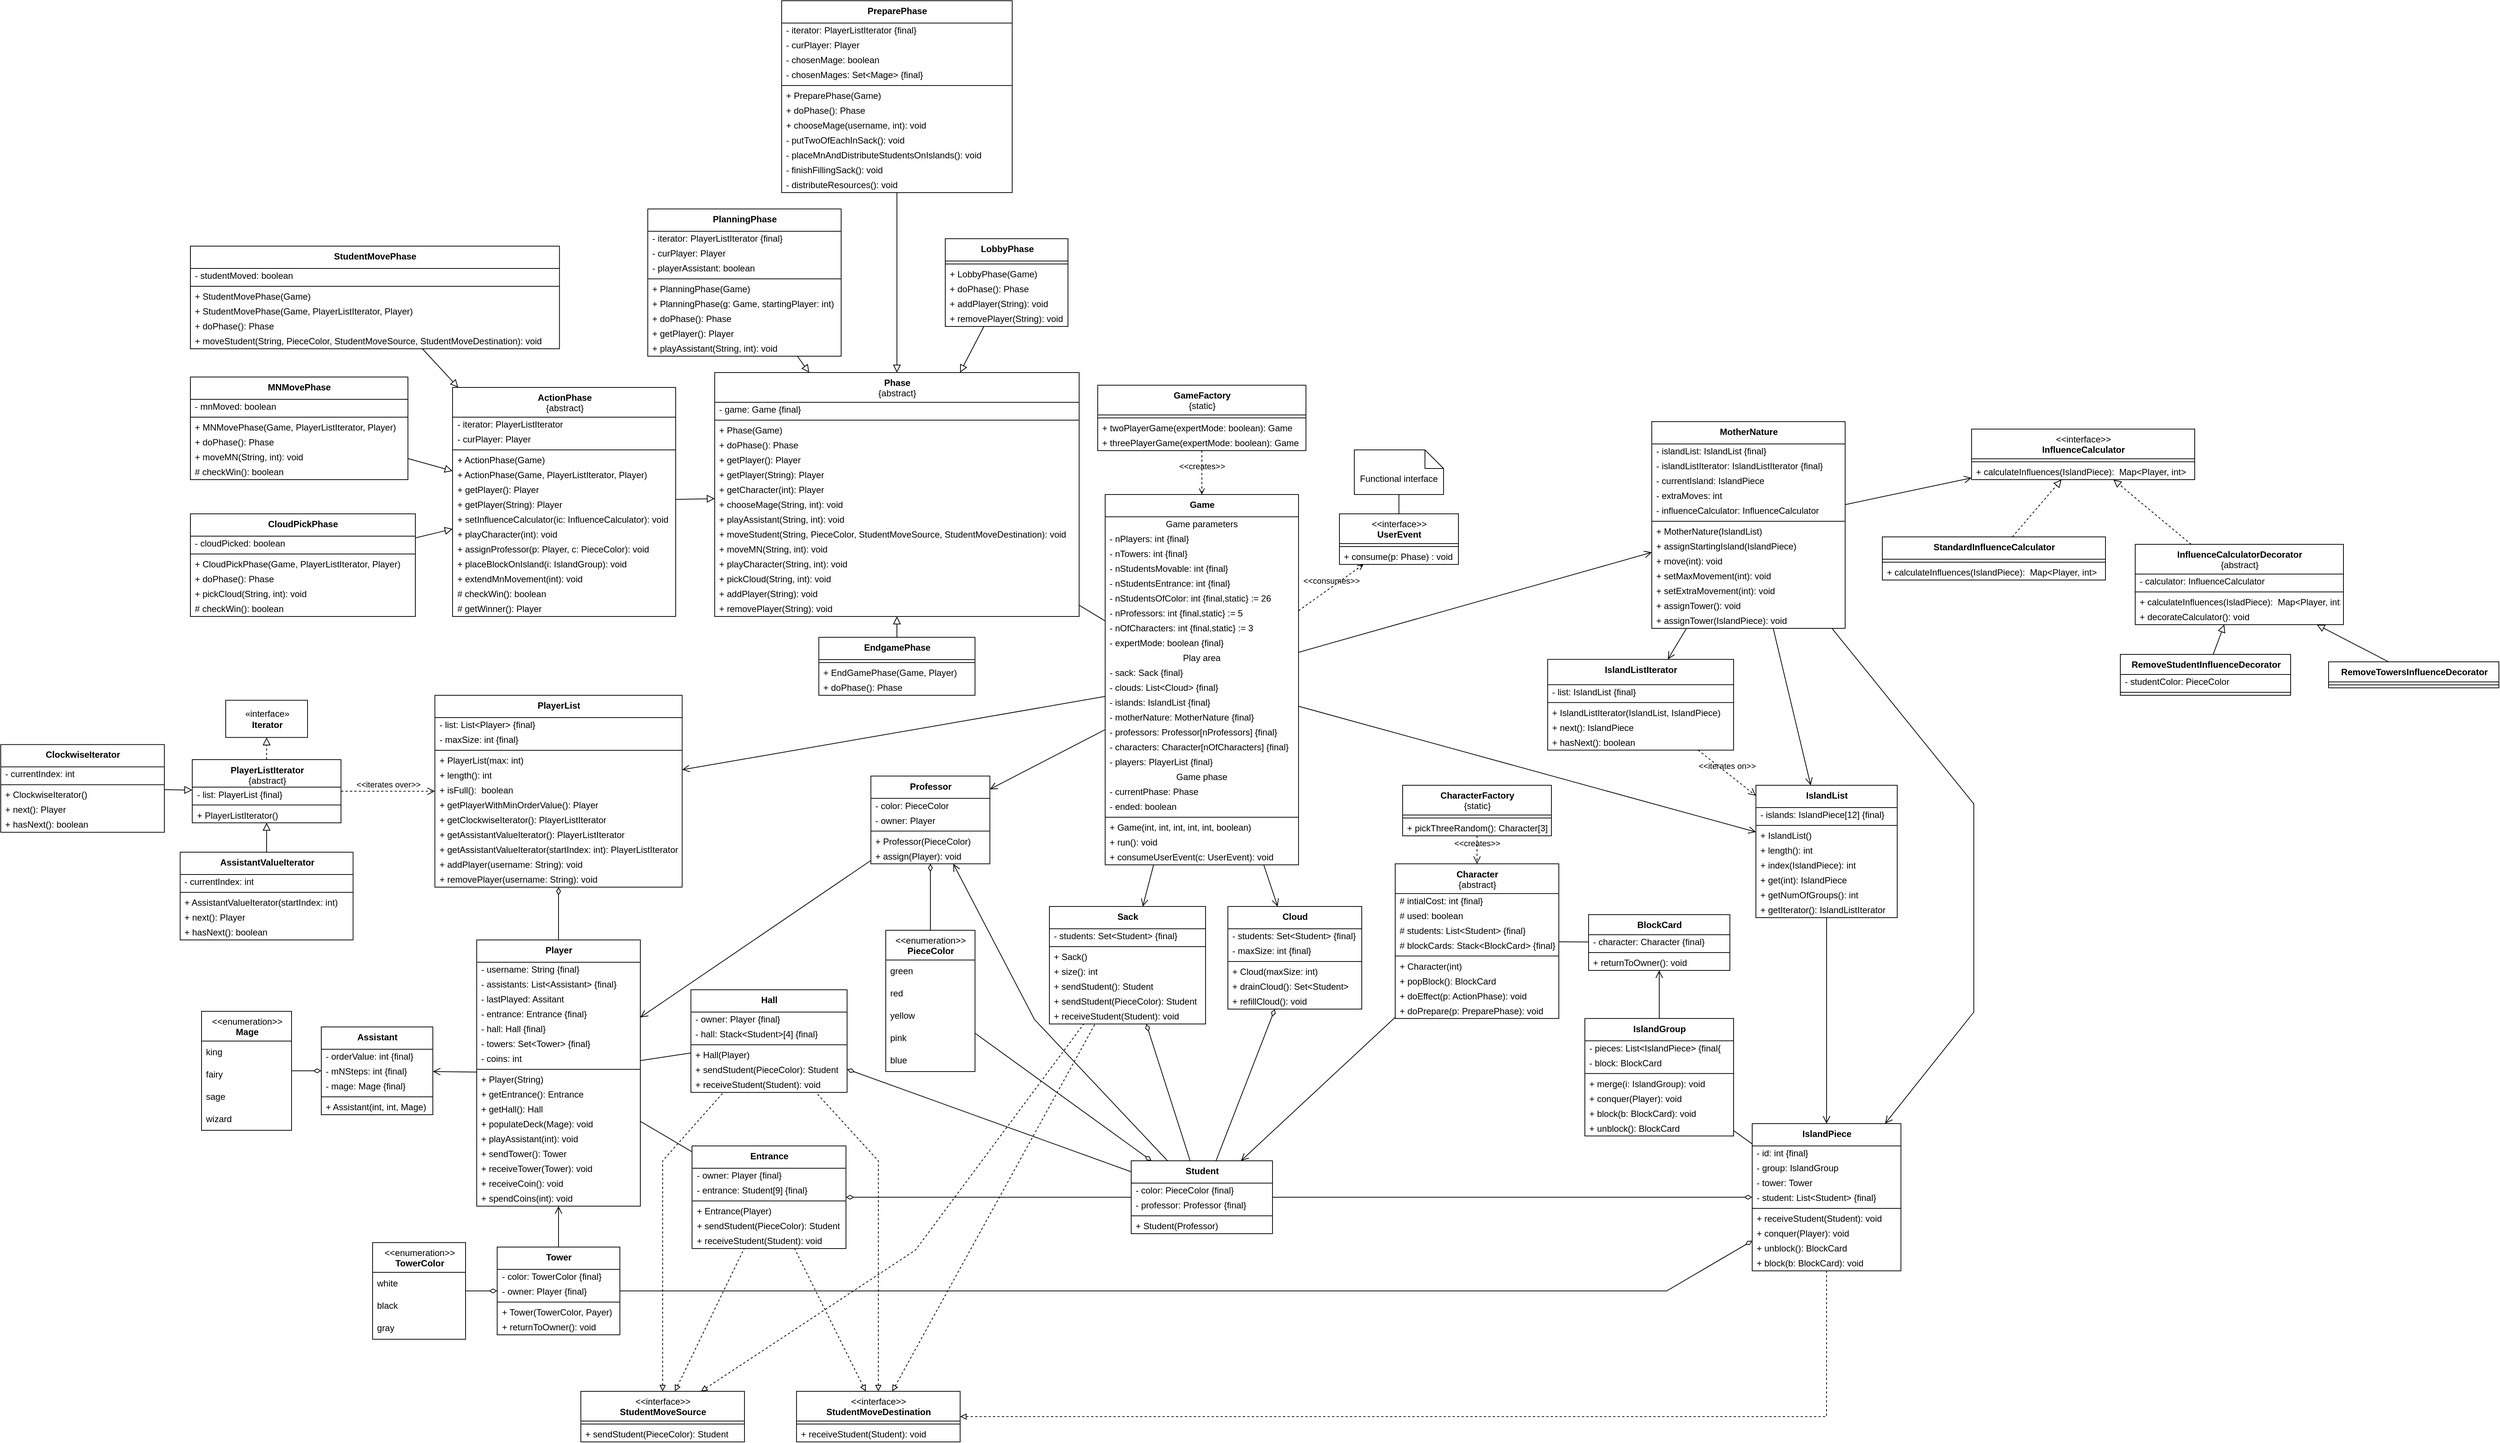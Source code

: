 <mxfile version="16.5.1" type="device"><diagram id="3mX0Wvjfgz9ZpQ0WhH0B" name="Page-1"><mxGraphModel dx="3055" dy="1756" grid="1" gridSize="10" guides="1" tooltips="1" connect="1" arrows="1" fold="1" page="1" pageScale="1" pageWidth="1169" pageHeight="827" math="0" shadow="0"><root><mxCell id="0"/><mxCell id="1" parent="0"/><mxCell id="bMFbjBNQTwbFM-yLAVOD-1" value="&lt;b&gt;Game&lt;/b&gt;" style="swimlane;fontStyle=0;align=center;verticalAlign=top;childLayout=stackLayout;horizontal=1;startSize=30;horizontalStack=0;resizeParent=1;resizeParentMax=0;resizeLast=0;collapsible=0;marginBottom=0;html=1;" parent="1" vertex="1"><mxGeometry x="485" y="-56" width="260" height="498" as="geometry"/></mxCell><mxCell id="bMFbjBNQTwbFM-yLAVOD-159" value="Game parameters" style="text;html=1;strokeColor=none;fillColor=none;align=center;verticalAlign=middle;spacingLeft=4;spacingRight=4;overflow=hidden;rotatable=0;points=[[0,0.5],[1,0.5]];portConstraint=eastwest;" parent="bMFbjBNQTwbFM-yLAVOD-1" vertex="1"><mxGeometry y="30" width="260" height="20" as="geometry"/></mxCell><mxCell id="bMFbjBNQTwbFM-yLAVOD-155" value="- nPlayers: int {final}" style="text;html=1;strokeColor=none;fillColor=none;align=left;verticalAlign=middle;spacingLeft=4;spacingRight=4;overflow=hidden;rotatable=0;points=[[0,0.5],[1,0.5]];portConstraint=eastwest;" parent="bMFbjBNQTwbFM-yLAVOD-1" vertex="1"><mxGeometry y="50" width="260" height="20" as="geometry"/></mxCell><mxCell id="bMFbjBNQTwbFM-yLAVOD-8" value="- nTowers: int {final}" style="text;html=1;strokeColor=none;fillColor=none;align=left;verticalAlign=middle;spacingLeft=4;spacingRight=4;overflow=hidden;rotatable=0;points=[[0,0.5],[1,0.5]];portConstraint=eastwest;" parent="bMFbjBNQTwbFM-yLAVOD-1" vertex="1"><mxGeometry y="70" width="260" height="20" as="geometry"/></mxCell><mxCell id="bMFbjBNQTwbFM-yLAVOD-157" value="- nStudentsMovable: int {final}" style="text;html=1;strokeColor=none;fillColor=none;align=left;verticalAlign=middle;spacingLeft=4;spacingRight=4;overflow=hidden;rotatable=0;points=[[0,0.5],[1,0.5]];portConstraint=eastwest;" parent="bMFbjBNQTwbFM-yLAVOD-1" vertex="1"><mxGeometry y="90" width="260" height="20" as="geometry"/></mxCell><mxCell id="bMFbjBNQTwbFM-yLAVOD-156" value="- nStudentsEntrance: int {final}" style="text;html=1;strokeColor=none;fillColor=none;align=left;verticalAlign=middle;spacingLeft=4;spacingRight=4;overflow=hidden;rotatable=0;points=[[0,0.5],[1,0.5]];portConstraint=eastwest;" parent="bMFbjBNQTwbFM-yLAVOD-1" vertex="1"><mxGeometry y="110" width="260" height="20" as="geometry"/></mxCell><mxCell id="8GrhPhTzLJZDnEY6w4F3-33" value="- nStudentsOfColor: int {final,static} := 26" style="text;html=1;strokeColor=none;fillColor=none;align=left;verticalAlign=middle;spacingLeft=4;spacingRight=4;overflow=hidden;rotatable=0;points=[[0,0.5],[1,0.5]];portConstraint=eastwest;" parent="bMFbjBNQTwbFM-yLAVOD-1" vertex="1"><mxGeometry y="130" width="260" height="20" as="geometry"/></mxCell><mxCell id="8GrhPhTzLJZDnEY6w4F3-35" value="- nProfessors: int {final,static} := 5" style="text;html=1;strokeColor=none;fillColor=none;align=left;verticalAlign=middle;spacingLeft=4;spacingRight=4;overflow=hidden;rotatable=0;points=[[0,0.5],[1,0.5]];portConstraint=eastwest;" parent="bMFbjBNQTwbFM-yLAVOD-1" vertex="1"><mxGeometry y="150" width="260" height="20" as="geometry"/></mxCell><mxCell id="8GrhPhTzLJZDnEY6w4F3-34" value="- nOfCharacters: int {final,static} := 3" style="text;html=1;strokeColor=none;fillColor=none;align=left;verticalAlign=middle;spacingLeft=4;spacingRight=4;overflow=hidden;rotatable=0;points=[[0,0.5],[1,0.5]];portConstraint=eastwest;" parent="bMFbjBNQTwbFM-yLAVOD-1" vertex="1"><mxGeometry y="170" width="260" height="20" as="geometry"/></mxCell><mxCell id="1d-FqODqg7gtgGCb6Bdv-68" value="- expertMode: boolean {final}" style="text;html=1;strokeColor=none;fillColor=none;align=left;verticalAlign=middle;spacingLeft=4;spacingRight=4;overflow=hidden;rotatable=0;points=[[0,0.5],[1,0.5]];portConstraint=eastwest;" parent="bMFbjBNQTwbFM-yLAVOD-1" vertex="1"><mxGeometry y="190" width="260" height="20" as="geometry"/></mxCell><mxCell id="bMFbjBNQTwbFM-yLAVOD-200" value="Play area" style="text;html=1;strokeColor=none;fillColor=none;align=center;verticalAlign=middle;spacingLeft=4;spacingRight=4;overflow=hidden;rotatable=0;points=[[0,0.5],[1,0.5]];portConstraint=eastwest;" parent="bMFbjBNQTwbFM-yLAVOD-1" vertex="1"><mxGeometry y="210" width="260" height="20" as="geometry"/></mxCell><mxCell id="bMFbjBNQTwbFM-yLAVOD-202" value="- sack: Sack {final}" style="text;html=1;strokeColor=none;fillColor=none;align=left;verticalAlign=middle;spacingLeft=4;spacingRight=4;overflow=hidden;rotatable=0;points=[[0,0.5],[1,0.5]];portConstraint=eastwest;" parent="bMFbjBNQTwbFM-yLAVOD-1" vertex="1"><mxGeometry y="230" width="260" height="20" as="geometry"/></mxCell><mxCell id="bMFbjBNQTwbFM-yLAVOD-203" value="- clouds: List&amp;lt;Cloud&amp;gt; {final}" style="text;html=1;strokeColor=none;fillColor=none;align=left;verticalAlign=middle;spacingLeft=4;spacingRight=4;overflow=hidden;rotatable=0;points=[[0,0.5],[1,0.5]];portConstraint=eastwest;" parent="bMFbjBNQTwbFM-yLAVOD-1" vertex="1"><mxGeometry y="250" width="260" height="20" as="geometry"/></mxCell><mxCell id="bMFbjBNQTwbFM-yLAVOD-201" value="- islands: IslandList {final}" style="text;html=1;strokeColor=none;fillColor=none;align=left;verticalAlign=middle;spacingLeft=4;spacingRight=4;overflow=hidden;rotatable=0;points=[[0,0.5],[1,0.5]];portConstraint=eastwest;" parent="bMFbjBNQTwbFM-yLAVOD-1" vertex="1"><mxGeometry y="270" width="260" height="20" as="geometry"/></mxCell><mxCell id="bMFbjBNQTwbFM-yLAVOD-3" value="- motherNature: MotherNature {final}" style="text;html=1;strokeColor=none;fillColor=none;align=left;verticalAlign=middle;spacingLeft=4;spacingRight=4;overflow=hidden;rotatable=0;points=[[0,0.5],[1,0.5]];portConstraint=eastwest;" parent="bMFbjBNQTwbFM-yLAVOD-1" vertex="1"><mxGeometry y="290" width="260" height="20" as="geometry"/></mxCell><mxCell id="bMFbjBNQTwbFM-yLAVOD-222" value="- professors: Professor[nProfessors] {final}" style="text;html=1;strokeColor=none;fillColor=none;align=left;verticalAlign=middle;spacingLeft=4;spacingRight=4;overflow=hidden;rotatable=0;points=[[0,0.5],[1,0.5]];portConstraint=eastwest;" parent="bMFbjBNQTwbFM-yLAVOD-1" vertex="1"><mxGeometry y="310" width="260" height="20" as="geometry"/></mxCell><mxCell id="1d-FqODqg7gtgGCb6Bdv-52" value="- characters: Character[nOfCharacters] {final}" style="text;html=1;strokeColor=none;fillColor=none;align=left;verticalAlign=middle;spacingLeft=4;spacingRight=4;overflow=hidden;rotatable=0;points=[[0,0.5],[1,0.5]];portConstraint=eastwest;" parent="bMFbjBNQTwbFM-yLAVOD-1" vertex="1"><mxGeometry y="330" width="260" height="20" as="geometry"/></mxCell><mxCell id="bMFbjBNQTwbFM-yLAVOD-221" value="- players: PlayerList {final}" style="text;html=1;strokeColor=none;fillColor=none;align=left;verticalAlign=middle;spacingLeft=4;spacingRight=4;overflow=hidden;rotatable=0;points=[[0,0.5],[1,0.5]];portConstraint=eastwest;" parent="bMFbjBNQTwbFM-yLAVOD-1" vertex="1"><mxGeometry y="350" width="260" height="20" as="geometry"/></mxCell><mxCell id="bMFbjBNQTwbFM-yLAVOD-176" value="Game phase" style="text;html=1;strokeColor=none;fillColor=none;align=center;verticalAlign=middle;spacingLeft=4;spacingRight=4;overflow=hidden;rotatable=0;points=[[0,0.5],[1,0.5]];portConstraint=eastwest;" parent="bMFbjBNQTwbFM-yLAVOD-1" vertex="1"><mxGeometry y="370" width="260" height="20" as="geometry"/></mxCell><mxCell id="bMFbjBNQTwbFM-yLAVOD-178" value="- currentPhase: Phase" style="text;html=1;strokeColor=none;fillColor=none;align=left;verticalAlign=middle;spacingLeft=4;spacingRight=4;overflow=hidden;rotatable=0;points=[[0,0.5],[1,0.5]];portConstraint=eastwest;" parent="bMFbjBNQTwbFM-yLAVOD-1" vertex="1"><mxGeometry y="390" width="260" height="20" as="geometry"/></mxCell><mxCell id="bMFbjBNQTwbFM-yLAVOD-233" value="- ended: boolean" style="text;html=1;strokeColor=none;fillColor=none;align=left;verticalAlign=middle;spacingLeft=4;spacingRight=4;overflow=hidden;rotatable=0;points=[[0,0.5],[1,0.5]];portConstraint=eastwest;" parent="bMFbjBNQTwbFM-yLAVOD-1" vertex="1"><mxGeometry y="410" width="260" height="20" as="geometry"/></mxCell><mxCell id="bMFbjBNQTwbFM-yLAVOD-6" value="" style="line;strokeWidth=1;fillColor=none;align=left;verticalAlign=middle;spacingTop=-1;spacingLeft=3;spacingRight=3;rotatable=0;labelPosition=right;points=[];portConstraint=eastwest;" parent="bMFbjBNQTwbFM-yLAVOD-1" vertex="1"><mxGeometry y="430" width="260" height="8" as="geometry"/></mxCell><mxCell id="8GrhPhTzLJZDnEY6w4F3-7" value="+ Game(int, int, int, int, int, boolean)" style="text;html=1;strokeColor=none;fillColor=none;align=left;verticalAlign=middle;spacingLeft=4;spacingRight=4;overflow=hidden;rotatable=0;points=[[0,0.5],[1,0.5]];portConstraint=eastwest;" parent="bMFbjBNQTwbFM-yLAVOD-1" vertex="1"><mxGeometry y="438" width="260" height="20" as="geometry"/></mxCell><mxCell id="bMFbjBNQTwbFM-yLAVOD-205" value="+ run(): void" style="text;html=1;strokeColor=none;fillColor=none;align=left;verticalAlign=middle;spacingLeft=4;spacingRight=4;overflow=hidden;rotatable=0;points=[[0,0.5],[1,0.5]];portConstraint=eastwest;" parent="bMFbjBNQTwbFM-yLAVOD-1" vertex="1"><mxGeometry y="458" width="260" height="20" as="geometry"/></mxCell><mxCell id="rU_JzulJKzqOJn-C8kH7-1" value="+ consumeUserEvent(c: UserEvent): void" style="text;html=1;strokeColor=none;fillColor=none;align=left;verticalAlign=middle;spacingLeft=4;spacingRight=4;overflow=hidden;rotatable=0;points=[[0,0.5],[1,0.5]];portConstraint=eastwest;" parent="bMFbjBNQTwbFM-yLAVOD-1" vertex="1"><mxGeometry y="478" width="260" height="20" as="geometry"/></mxCell><mxCell id="bMFbjBNQTwbFM-yLAVOD-9" value="&lt;b&gt;PlayerList&lt;/b&gt;" style="swimlane;fontStyle=0;align=center;verticalAlign=top;childLayout=stackLayout;horizontal=1;startSize=30;horizontalStack=0;resizeParent=1;resizeParentMax=0;resizeLast=0;collapsible=0;marginBottom=0;html=1;" parent="1" vertex="1"><mxGeometry x="-416.25" y="214.02" width="332.5" height="258" as="geometry"/></mxCell><mxCell id="bMFbjBNQTwbFM-yLAVOD-10" value="- list: List&amp;lt;Player&amp;gt; {final}" style="text;html=1;strokeColor=none;fillColor=none;align=left;verticalAlign=middle;spacingLeft=4;spacingRight=4;overflow=hidden;rotatable=0;points=[[0,0.5],[1,0.5]];portConstraint=eastwest;" parent="bMFbjBNQTwbFM-yLAVOD-9" vertex="1"><mxGeometry y="30" width="332.5" height="20" as="geometry"/></mxCell><mxCell id="8GrhPhTzLJZDnEY6w4F3-13" value="- maxSize: int {final}" style="text;html=1;strokeColor=none;fillColor=none;align=left;verticalAlign=middle;spacingLeft=4;spacingRight=4;overflow=hidden;rotatable=0;points=[[0,0.5],[1,0.5]];portConstraint=eastwest;" parent="bMFbjBNQTwbFM-yLAVOD-9" vertex="1"><mxGeometry y="50" width="332.5" height="20" as="geometry"/></mxCell><mxCell id="bMFbjBNQTwbFM-yLAVOD-13" value="" style="line;strokeWidth=1;fillColor=none;align=left;verticalAlign=middle;spacingTop=-1;spacingLeft=3;spacingRight=3;rotatable=0;labelPosition=right;points=[];portConstraint=eastwest;" parent="bMFbjBNQTwbFM-yLAVOD-9" vertex="1"><mxGeometry y="70" width="332.5" height="8" as="geometry"/></mxCell><mxCell id="8GrhPhTzLJZDnEY6w4F3-12" value="+ PlayerList(max: int)" style="text;html=1;strokeColor=none;fillColor=none;align=left;verticalAlign=middle;spacingLeft=4;spacingRight=4;overflow=hidden;rotatable=0;points=[[0,0.5],[1,0.5]];portConstraint=eastwest;" parent="bMFbjBNQTwbFM-yLAVOD-9" vertex="1"><mxGeometry y="78" width="332.5" height="20" as="geometry"/></mxCell><mxCell id="8GrhPhTzLJZDnEY6w4F3-25" value="+ length(): int" style="text;html=1;strokeColor=none;fillColor=none;align=left;verticalAlign=middle;spacingLeft=4;spacingRight=4;overflow=hidden;rotatable=0;points=[[0,0.5],[1,0.5]];portConstraint=eastwest;" parent="bMFbjBNQTwbFM-yLAVOD-9" vertex="1"><mxGeometry y="98" width="332.5" height="20" as="geometry"/></mxCell><mxCell id="8GrhPhTzLJZDnEY6w4F3-1" value="+ isFull():&amp;nbsp; boolean" style="text;html=1;strokeColor=none;fillColor=none;align=left;verticalAlign=middle;spacingLeft=4;spacingRight=4;overflow=hidden;rotatable=0;points=[[0,0.5],[1,0.5]];portConstraint=eastwest;" parent="bMFbjBNQTwbFM-yLAVOD-9" vertex="1"><mxGeometry y="118" width="332.5" height="20" as="geometry"/></mxCell><mxCell id="bMFbjBNQTwbFM-yLAVOD-15" value="+ getPlayerWithMinOrderValue(): Player" style="text;html=1;strokeColor=none;fillColor=none;align=left;verticalAlign=middle;spacingLeft=4;spacingRight=4;overflow=hidden;rotatable=0;points=[[0,0.5],[1,0.5]];portConstraint=eastwest;" parent="bMFbjBNQTwbFM-yLAVOD-9" vertex="1"><mxGeometry y="138" width="332.5" height="20" as="geometry"/></mxCell><mxCell id="1d-FqODqg7gtgGCb6Bdv-100" value="+ getClockwiseIterator(): PlayerListIterator" style="text;html=1;strokeColor=none;fillColor=none;align=left;verticalAlign=middle;spacingLeft=4;spacingRight=4;overflow=hidden;rotatable=0;points=[[0,0.5],[1,0.5]];portConstraint=eastwest;" parent="bMFbjBNQTwbFM-yLAVOD-9" vertex="1"><mxGeometry y="158" width="332.5" height="20" as="geometry"/></mxCell><mxCell id="1d-FqODqg7gtgGCb6Bdv-101" value="+ getAssistantValueIterator(): PlayerListIterator" style="text;html=1;strokeColor=none;fillColor=none;align=left;verticalAlign=middle;spacingLeft=4;spacingRight=4;overflow=hidden;rotatable=0;points=[[0,0.5],[1,0.5]];portConstraint=eastwest;" parent="bMFbjBNQTwbFM-yLAVOD-9" vertex="1"><mxGeometry y="178" width="332.5" height="20" as="geometry"/></mxCell><mxCell id="8GrhPhTzLJZDnEY6w4F3-38" value="+ getAssistantValueIterator(startIndex: int): PlayerListIterator" style="text;html=1;strokeColor=none;fillColor=none;align=left;verticalAlign=middle;spacingLeft=4;spacingRight=4;overflow=hidden;rotatable=0;points=[[0,0.5],[1,0.5]];portConstraint=eastwest;" parent="bMFbjBNQTwbFM-yLAVOD-9" vertex="1"><mxGeometry y="198" width="332.5" height="20" as="geometry"/></mxCell><mxCell id="1d-FqODqg7gtgGCb6Bdv-102" value="+ addPlayer(username: String): void" style="text;html=1;strokeColor=none;fillColor=none;align=left;verticalAlign=middle;spacingLeft=4;spacingRight=4;overflow=hidden;rotatable=0;points=[[0,0.5],[1,0.5]];portConstraint=eastwest;" parent="bMFbjBNQTwbFM-yLAVOD-9" vertex="1"><mxGeometry y="218" width="332.5" height="20" as="geometry"/></mxCell><mxCell id="1d-FqODqg7gtgGCb6Bdv-103" value="+ removePlayer(username: String): void" style="text;html=1;strokeColor=none;fillColor=none;align=left;verticalAlign=middle;spacingLeft=4;spacingRight=4;overflow=hidden;rotatable=0;points=[[0,0.5],[1,0.5]];portConstraint=eastwest;" parent="bMFbjBNQTwbFM-yLAVOD-9" vertex="1"><mxGeometry y="238" width="332.5" height="20" as="geometry"/></mxCell><mxCell id="bMFbjBNQTwbFM-yLAVOD-16" value="&lt;b&gt;Player&lt;/b&gt;" style="swimlane;fontStyle=0;align=center;verticalAlign=top;childLayout=stackLayout;horizontal=1;startSize=30;horizontalStack=0;resizeParent=1;resizeParentMax=0;resizeLast=0;collapsible=0;marginBottom=0;html=1;" parent="1" vertex="1"><mxGeometry x="-360" y="543" width="220" height="358" as="geometry"/></mxCell><mxCell id="bMFbjBNQTwbFM-yLAVOD-17" value="- username: String {final}" style="text;html=1;strokeColor=none;fillColor=none;align=left;verticalAlign=middle;spacingLeft=4;spacingRight=4;overflow=hidden;rotatable=0;points=[[0,0.5],[1,0.5]];portConstraint=eastwest;" parent="bMFbjBNQTwbFM-yLAVOD-16" vertex="1"><mxGeometry y="30" width="220" height="20" as="geometry"/></mxCell><mxCell id="bMFbjBNQTwbFM-yLAVOD-126" value="- assistants: List&amp;lt;Assistant&amp;gt; {final}" style="text;html=1;strokeColor=none;fillColor=none;align=left;verticalAlign=middle;spacingLeft=4;spacingRight=4;overflow=hidden;rotatable=0;points=[[0,0.5],[1,0.5]];portConstraint=eastwest;" parent="bMFbjBNQTwbFM-yLAVOD-16" vertex="1"><mxGeometry y="50" width="220" height="20" as="geometry"/></mxCell><mxCell id="bMFbjBNQTwbFM-yLAVOD-127" value="- lastPlayed: Assitant" style="text;html=1;strokeColor=none;fillColor=none;align=left;verticalAlign=middle;spacingLeft=4;spacingRight=4;overflow=hidden;rotatable=0;points=[[0,0.5],[1,0.5]];portConstraint=eastwest;" parent="bMFbjBNQTwbFM-yLAVOD-16" vertex="1"><mxGeometry y="70" width="220" height="20" as="geometry"/></mxCell><mxCell id="bMFbjBNQTwbFM-yLAVOD-25" value="- entrance: Entrance {final}" style="text;html=1;strokeColor=none;fillColor=none;align=left;verticalAlign=middle;spacingLeft=4;spacingRight=4;overflow=hidden;rotatable=0;points=[[0,0.5],[1,0.5]];portConstraint=eastwest;" parent="bMFbjBNQTwbFM-yLAVOD-16" vertex="1"><mxGeometry y="90" width="220" height="20" as="geometry"/></mxCell><mxCell id="bMFbjBNQTwbFM-yLAVOD-29" value="- hall: Hall {final}" style="text;html=1;strokeColor=none;fillColor=none;align=left;verticalAlign=middle;spacingLeft=4;spacingRight=4;overflow=hidden;rotatable=0;points=[[0,0.5],[1,0.5]];portConstraint=eastwest;" parent="bMFbjBNQTwbFM-yLAVOD-16" vertex="1"><mxGeometry y="110" width="220" height="20" as="geometry"/></mxCell><mxCell id="bMFbjBNQTwbFM-yLAVOD-55" value="- towers: Set&amp;lt;Tower&amp;gt; {final}" style="text;html=1;strokeColor=none;fillColor=none;align=left;verticalAlign=middle;spacingLeft=4;spacingRight=4;overflow=hidden;rotatable=0;points=[[0,0.5],[1,0.5]];portConstraint=eastwest;" parent="bMFbjBNQTwbFM-yLAVOD-16" vertex="1"><mxGeometry y="130" width="220" height="20" as="geometry"/></mxCell><mxCell id="1d-FqODqg7gtgGCb6Bdv-69" value="- coins: int" style="text;html=1;strokeColor=none;fillColor=none;align=left;verticalAlign=middle;spacingLeft=4;spacingRight=4;overflow=hidden;rotatable=0;points=[[0,0.5],[1,0.5]];portConstraint=eastwest;" parent="bMFbjBNQTwbFM-yLAVOD-16" vertex="1"><mxGeometry y="150" width="220" height="20" as="geometry"/></mxCell><mxCell id="bMFbjBNQTwbFM-yLAVOD-20" value="" style="line;strokeWidth=1;fillColor=none;align=left;verticalAlign=middle;spacingTop=-1;spacingLeft=3;spacingRight=3;rotatable=0;labelPosition=right;points=[];portConstraint=eastwest;" parent="bMFbjBNQTwbFM-yLAVOD-16" vertex="1"><mxGeometry y="170" width="220" height="8" as="geometry"/></mxCell><mxCell id="8GrhPhTzLJZDnEY6w4F3-17" value="+ Player(String)" style="text;html=1;strokeColor=none;fillColor=none;align=left;verticalAlign=middle;spacingLeft=4;spacingRight=4;overflow=hidden;rotatable=0;points=[[0,0.5],[1,0.5]];portConstraint=eastwest;" parent="bMFbjBNQTwbFM-yLAVOD-16" vertex="1"><mxGeometry y="178" width="220" height="20" as="geometry"/></mxCell><mxCell id="rFufyTHQqGgmALWOxQAd-60" value="+ getEntrance(): Entrance" style="text;html=1;strokeColor=none;fillColor=none;align=left;verticalAlign=middle;spacingLeft=4;spacingRight=4;overflow=hidden;rotatable=0;points=[[0,0.5],[1,0.5]];portConstraint=eastwest;" parent="bMFbjBNQTwbFM-yLAVOD-16" vertex="1"><mxGeometry y="198" width="220" height="20" as="geometry"/></mxCell><mxCell id="rFufyTHQqGgmALWOxQAd-59" value="+ getHall(): Hall" style="text;html=1;strokeColor=none;fillColor=none;align=left;verticalAlign=middle;spacingLeft=4;spacingRight=4;overflow=hidden;rotatable=0;points=[[0,0.5],[1,0.5]];portConstraint=eastwest;" parent="bMFbjBNQTwbFM-yLAVOD-16" vertex="1"><mxGeometry y="218" width="220" height="20" as="geometry"/></mxCell><mxCell id="8GrhPhTzLJZDnEY6w4F3-44" value="+ populateDeck(Mage): void" style="text;html=1;strokeColor=none;fillColor=none;align=left;verticalAlign=middle;spacingLeft=4;spacingRight=4;overflow=hidden;rotatable=0;points=[[0,0.5],[1,0.5]];portConstraint=eastwest;" parent="bMFbjBNQTwbFM-yLAVOD-16" vertex="1"><mxGeometry y="238" width="220" height="20" as="geometry"/></mxCell><mxCell id="1d-FqODqg7gtgGCb6Bdv-80" value="+ playAssistant(int): void" style="text;html=1;strokeColor=none;fillColor=none;align=left;verticalAlign=middle;spacingLeft=4;spacingRight=4;overflow=hidden;rotatable=0;points=[[0,0.5],[1,0.5]];portConstraint=eastwest;" parent="bMFbjBNQTwbFM-yLAVOD-16" vertex="1"><mxGeometry y="258" width="220" height="20" as="geometry"/></mxCell><mxCell id="1d-FqODqg7gtgGCb6Bdv-96" value="+ sendTower(): Tower" style="text;html=1;strokeColor=none;fillColor=none;align=left;verticalAlign=middle;spacingLeft=4;spacingRight=4;overflow=hidden;rotatable=0;points=[[0,0.5],[1,0.5]];portConstraint=eastwest;" parent="bMFbjBNQTwbFM-yLAVOD-16" vertex="1"><mxGeometry y="278" width="220" height="20" as="geometry"/></mxCell><mxCell id="rFufyTHQqGgmALWOxQAd-86" value="+ receiveTower(Tower): void" style="text;html=1;strokeColor=none;fillColor=none;align=left;verticalAlign=middle;spacingLeft=4;spacingRight=4;overflow=hidden;rotatable=0;points=[[0,0.5],[1,0.5]];portConstraint=eastwest;" parent="bMFbjBNQTwbFM-yLAVOD-16" vertex="1"><mxGeometry y="298" width="220" height="20" as="geometry"/></mxCell><mxCell id="8GrhPhTzLJZDnEY6w4F3-67" value="+ receiveCoin(): void" style="text;html=1;strokeColor=none;fillColor=none;align=left;verticalAlign=middle;spacingLeft=4;spacingRight=4;overflow=hidden;rotatable=0;points=[[0,0.5],[1,0.5]];portConstraint=eastwest;" parent="bMFbjBNQTwbFM-yLAVOD-16" vertex="1"><mxGeometry y="318" width="220" height="20" as="geometry"/></mxCell><mxCell id="8GrhPhTzLJZDnEY6w4F3-68" value="+ spendCoins(int): void" style="text;html=1;strokeColor=none;fillColor=none;align=left;verticalAlign=middle;spacingLeft=4;spacingRight=4;overflow=hidden;rotatable=0;points=[[0,0.5],[1,0.5]];portConstraint=eastwest;" parent="bMFbjBNQTwbFM-yLAVOD-16" vertex="1"><mxGeometry y="338" width="220" height="20" as="geometry"/></mxCell><mxCell id="bMFbjBNQTwbFM-yLAVOD-30" value="&amp;lt;&amp;lt;enumeration&amp;gt;&amp;gt;&lt;br&gt;&lt;b&gt;PieceColor&lt;/b&gt;" style="swimlane;fontStyle=0;align=center;verticalAlign=top;childLayout=stackLayout;horizontal=1;startSize=40;horizontalStack=0;resizeParent=1;resizeParentMax=0;resizeLast=0;collapsible=0;marginBottom=0;html=1;" parent="1" vertex="1"><mxGeometry x="190" y="530" width="120" height="190" as="geometry"/></mxCell><mxCell id="bMFbjBNQTwbFM-yLAVOD-31" value="green" style="text;html=1;strokeColor=none;fillColor=none;align=left;verticalAlign=middle;spacingLeft=4;spacingRight=4;overflow=hidden;rotatable=0;points=[[0,0.5],[1,0.5]];portConstraint=eastwest;" parent="bMFbjBNQTwbFM-yLAVOD-30" vertex="1"><mxGeometry y="40" width="120" height="30" as="geometry"/></mxCell><mxCell id="bMFbjBNQTwbFM-yLAVOD-32" value="red" style="text;html=1;strokeColor=none;fillColor=none;align=left;verticalAlign=middle;spacingLeft=4;spacingRight=4;overflow=hidden;rotatable=0;points=[[0,0.5],[1,0.5]];portConstraint=eastwest;" parent="bMFbjBNQTwbFM-yLAVOD-30" vertex="1"><mxGeometry y="70" width="120" height="30" as="geometry"/></mxCell><mxCell id="bMFbjBNQTwbFM-yLAVOD-33" value="yellow" style="text;html=1;strokeColor=none;fillColor=none;align=left;verticalAlign=middle;spacingLeft=4;spacingRight=4;overflow=hidden;rotatable=0;points=[[0,0.5],[1,0.5]];portConstraint=eastwest;" parent="bMFbjBNQTwbFM-yLAVOD-30" vertex="1"><mxGeometry y="100" width="120" height="30" as="geometry"/></mxCell><mxCell id="bMFbjBNQTwbFM-yLAVOD-34" value="pink" style="text;html=1;strokeColor=none;fillColor=none;align=left;verticalAlign=middle;spacingLeft=4;spacingRight=4;overflow=hidden;rotatable=0;points=[[0,0.5],[1,0.5]];portConstraint=eastwest;" parent="bMFbjBNQTwbFM-yLAVOD-30" vertex="1"><mxGeometry y="130" width="120" height="30" as="geometry"/></mxCell><mxCell id="bMFbjBNQTwbFM-yLAVOD-35" value="blue" style="text;html=1;strokeColor=none;fillColor=none;align=left;verticalAlign=middle;spacingLeft=4;spacingRight=4;overflow=hidden;rotatable=0;points=[[0,0.5],[1,0.5]];portConstraint=eastwest;" parent="bMFbjBNQTwbFM-yLAVOD-30" vertex="1"><mxGeometry y="160" width="120" height="30" as="geometry"/></mxCell><mxCell id="bMFbjBNQTwbFM-yLAVOD-36" value="&amp;lt;&amp;lt;enumeration&amp;gt;&amp;gt;&lt;br&gt;&lt;b&gt;TowerColor&lt;/b&gt;" style="swimlane;fontStyle=0;align=center;verticalAlign=top;childLayout=stackLayout;horizontal=1;startSize=40;horizontalStack=0;resizeParent=1;resizeParentMax=0;resizeLast=0;collapsible=0;marginBottom=0;html=1;" parent="1" vertex="1"><mxGeometry x="-500" y="950" width="125" height="130" as="geometry"/></mxCell><mxCell id="bMFbjBNQTwbFM-yLAVOD-37" value="white" style="text;html=1;strokeColor=none;fillColor=none;align=left;verticalAlign=middle;spacingLeft=4;spacingRight=4;overflow=hidden;rotatable=0;points=[[0,0.5],[1,0.5]];portConstraint=eastwest;" parent="bMFbjBNQTwbFM-yLAVOD-36" vertex="1"><mxGeometry y="40" width="125" height="30" as="geometry"/></mxCell><mxCell id="bMFbjBNQTwbFM-yLAVOD-38" value="black" style="text;html=1;strokeColor=none;fillColor=none;align=left;verticalAlign=middle;spacingLeft=4;spacingRight=4;overflow=hidden;rotatable=0;points=[[0,0.5],[1,0.5]];portConstraint=eastwest;" parent="bMFbjBNQTwbFM-yLAVOD-36" vertex="1"><mxGeometry y="70" width="125" height="30" as="geometry"/></mxCell><mxCell id="bMFbjBNQTwbFM-yLAVOD-39" value="gray" style="text;html=1;strokeColor=none;fillColor=none;align=left;verticalAlign=middle;spacingLeft=4;spacingRight=4;overflow=hidden;rotatable=0;points=[[0,0.5],[1,0.5]];portConstraint=eastwest;" parent="bMFbjBNQTwbFM-yLAVOD-36" vertex="1"><mxGeometry y="100" width="125" height="30" as="geometry"/></mxCell><mxCell id="bMFbjBNQTwbFM-yLAVOD-57" value="&lt;b&gt;Student&lt;/b&gt;" style="swimlane;fontStyle=0;align=center;verticalAlign=top;childLayout=stackLayout;horizontal=1;startSize=30;horizontalStack=0;resizeParent=1;resizeParentMax=0;resizeLast=0;collapsible=0;marginBottom=0;html=1;" parent="1" vertex="1"><mxGeometry x="520" y="840" width="190" height="98" as="geometry"/></mxCell><mxCell id="bMFbjBNQTwbFM-yLAVOD-58" value="- color: PieceColor {final}" style="text;html=1;strokeColor=none;fillColor=none;align=left;verticalAlign=middle;spacingLeft=4;spacingRight=4;overflow=hidden;rotatable=0;points=[[0,0.5],[1,0.5]];portConstraint=eastwest;" parent="bMFbjBNQTwbFM-yLAVOD-57" vertex="1"><mxGeometry y="30" width="190" height="20" as="geometry"/></mxCell><mxCell id="rFufyTHQqGgmALWOxQAd-87" value="- professor: Professor {final}" style="text;html=1;strokeColor=none;fillColor=none;align=left;verticalAlign=middle;spacingLeft=4;spacingRight=4;overflow=hidden;rotatable=0;points=[[0,0.5],[1,0.5]];portConstraint=eastwest;" parent="bMFbjBNQTwbFM-yLAVOD-57" vertex="1"><mxGeometry y="50" width="190" height="20" as="geometry"/></mxCell><mxCell id="bMFbjBNQTwbFM-yLAVOD-60" value="" style="line;strokeWidth=1;fillColor=none;align=left;verticalAlign=middle;spacingTop=-1;spacingLeft=3;spacingRight=3;rotatable=0;labelPosition=right;points=[];portConstraint=eastwest;" parent="bMFbjBNQTwbFM-yLAVOD-57" vertex="1"><mxGeometry y="70" width="190" height="8" as="geometry"/></mxCell><mxCell id="8GrhPhTzLJZDnEY6w4F3-5" value="+ Student(Professor)" style="text;html=1;strokeColor=none;fillColor=none;align=left;verticalAlign=middle;spacingLeft=4;spacingRight=4;overflow=hidden;rotatable=0;points=[[0,0.5],[1,0.5]];portConstraint=eastwest;" parent="bMFbjBNQTwbFM-yLAVOD-57" vertex="1"><mxGeometry y="78" width="190" height="20" as="geometry"/></mxCell><mxCell id="bMFbjBNQTwbFM-yLAVOD-62" value="&lt;b&gt;Professor&lt;/b&gt;" style="swimlane;fontStyle=0;align=center;verticalAlign=top;childLayout=stackLayout;horizontal=1;startSize=30;horizontalStack=0;resizeParent=1;resizeParentMax=0;resizeLast=0;collapsible=0;marginBottom=0;html=1;" parent="1" vertex="1"><mxGeometry x="170" y="322.68" width="160" height="118" as="geometry"/></mxCell><mxCell id="bMFbjBNQTwbFM-yLAVOD-63" value="- color: PieceColor" style="text;html=1;strokeColor=none;fillColor=none;align=left;verticalAlign=middle;spacingLeft=4;spacingRight=4;overflow=hidden;rotatable=0;points=[[0,0.5],[1,0.5]];portConstraint=eastwest;" parent="bMFbjBNQTwbFM-yLAVOD-62" vertex="1"><mxGeometry y="30" width="160" height="20" as="geometry"/></mxCell><mxCell id="3AB6Kf-fk-8zic07rjAa-1" value="- owner: Player" style="text;html=1;strokeColor=none;fillColor=none;align=left;verticalAlign=middle;spacingLeft=4;spacingRight=4;overflow=hidden;rotatable=0;points=[[0,0.5],[1,0.5]];portConstraint=eastwest;" parent="bMFbjBNQTwbFM-yLAVOD-62" vertex="1"><mxGeometry y="50" width="160" height="20" as="geometry"/></mxCell><mxCell id="bMFbjBNQTwbFM-yLAVOD-64" value="" style="line;strokeWidth=1;fillColor=none;align=left;verticalAlign=middle;spacingTop=-1;spacingLeft=3;spacingRight=3;rotatable=0;labelPosition=right;points=[];portConstraint=eastwest;" parent="bMFbjBNQTwbFM-yLAVOD-62" vertex="1"><mxGeometry y="70" width="160" height="8" as="geometry"/></mxCell><mxCell id="8GrhPhTzLJZDnEY6w4F3-6" value="+ Professor(PieceColor)" style="text;html=1;strokeColor=none;fillColor=none;align=left;verticalAlign=middle;spacingLeft=4;spacingRight=4;overflow=hidden;rotatable=0;points=[[0,0.5],[1,0.5]];portConstraint=eastwest;" parent="bMFbjBNQTwbFM-yLAVOD-62" vertex="1"><mxGeometry y="78" width="160" height="20" as="geometry"/></mxCell><mxCell id="8GrhPhTzLJZDnEY6w4F3-11" value="+ assign(Player): void" style="text;html=1;strokeColor=none;fillColor=none;align=left;verticalAlign=middle;spacingLeft=4;spacingRight=4;overflow=hidden;rotatable=0;points=[[0,0.5],[1,0.5]];portConstraint=eastwest;" parent="bMFbjBNQTwbFM-yLAVOD-62" vertex="1"><mxGeometry y="98" width="160" height="20" as="geometry"/></mxCell><mxCell id="bMFbjBNQTwbFM-yLAVOD-65" value="&lt;b&gt;Tower&lt;/b&gt;" style="swimlane;fontStyle=0;align=center;verticalAlign=top;childLayout=stackLayout;horizontal=1;startSize=30;horizontalStack=0;resizeParent=1;resizeParentMax=0;resizeLast=0;collapsible=0;marginBottom=0;html=1;" parent="1" vertex="1"><mxGeometry x="-332.5" y="956" width="165" height="118" as="geometry"/></mxCell><mxCell id="bMFbjBNQTwbFM-yLAVOD-66" value="- color: TowerColor {final}" style="text;html=1;strokeColor=none;fillColor=none;align=left;verticalAlign=middle;spacingLeft=4;spacingRight=4;overflow=hidden;rotatable=0;points=[[0,0.5],[1,0.5]];portConstraint=eastwest;" parent="bMFbjBNQTwbFM-yLAVOD-65" vertex="1"><mxGeometry y="30" width="165" height="20" as="geometry"/></mxCell><mxCell id="1d-FqODqg7gtgGCb6Bdv-95" value="- owner: Player {final}" style="text;html=1;strokeColor=none;fillColor=none;align=left;verticalAlign=middle;spacingLeft=4;spacingRight=4;overflow=hidden;rotatable=0;points=[[0,0.5],[1,0.5]];portConstraint=eastwest;" parent="bMFbjBNQTwbFM-yLAVOD-65" vertex="1"><mxGeometry y="50" width="165" height="20" as="geometry"/></mxCell><mxCell id="bMFbjBNQTwbFM-yLAVOD-67" value="" style="line;strokeWidth=1;fillColor=none;align=left;verticalAlign=middle;spacingTop=-1;spacingLeft=3;spacingRight=3;rotatable=0;labelPosition=right;points=[];portConstraint=eastwest;" parent="bMFbjBNQTwbFM-yLAVOD-65" vertex="1"><mxGeometry y="70" width="165" height="8" as="geometry"/></mxCell><mxCell id="8GrhPhTzLJZDnEY6w4F3-19" value="+ Tower(TowerColor, Payer)" style="text;html=1;strokeColor=none;fillColor=none;align=left;verticalAlign=middle;spacingLeft=4;spacingRight=4;overflow=hidden;rotatable=0;points=[[0,0.5],[1,0.5]];portConstraint=eastwest;" parent="bMFbjBNQTwbFM-yLAVOD-65" vertex="1"><mxGeometry y="78" width="165" height="20" as="geometry"/></mxCell><mxCell id="8GrhPhTzLJZDnEY6w4F3-20" value="+ returnToOwner(): void" style="text;html=1;strokeColor=none;fillColor=none;align=left;verticalAlign=middle;spacingLeft=4;spacingRight=4;overflow=hidden;rotatable=0;points=[[0,0.5],[1,0.5]];portConstraint=eastwest;" parent="bMFbjBNQTwbFM-yLAVOD-65" vertex="1"><mxGeometry y="98" width="165" height="20" as="geometry"/></mxCell><mxCell id="bMFbjBNQTwbFM-yLAVOD-95" value="&lt;b&gt;IslandPiece&lt;/b&gt;" style="swimlane;fontStyle=0;align=center;verticalAlign=top;childLayout=stackLayout;horizontal=1;startSize=30;horizontalStack=0;resizeParent=1;resizeParentMax=0;resizeLast=0;collapsible=0;marginBottom=0;html=1;" parent="1" vertex="1"><mxGeometry x="1355" y="790" width="200" height="198" as="geometry"/></mxCell><mxCell id="bMFbjBNQTwbFM-yLAVOD-97" value="- id: int {final}" style="text;html=1;strokeColor=none;fillColor=none;align=left;verticalAlign=middle;spacingLeft=4;spacingRight=4;overflow=hidden;rotatable=0;points=[[0,0.5],[1,0.5]];portConstraint=eastwest;" parent="bMFbjBNQTwbFM-yLAVOD-95" vertex="1"><mxGeometry y="30" width="200" height="20" as="geometry"/></mxCell><mxCell id="C4VokmcCnN348aiJrLa1-2" value="- group: IslandGroup" style="text;html=1;strokeColor=none;fillColor=none;align=left;verticalAlign=middle;spacingLeft=4;spacingRight=4;overflow=hidden;rotatable=0;points=[[0,0.5],[1,0.5]];portConstraint=eastwest;" parent="bMFbjBNQTwbFM-yLAVOD-95" vertex="1"><mxGeometry y="50" width="200" height="20" as="geometry"/></mxCell><mxCell id="bMFbjBNQTwbFM-yLAVOD-111" value="- tower: Tower" style="text;html=1;strokeColor=none;fillColor=none;align=left;verticalAlign=middle;spacingLeft=4;spacingRight=4;overflow=hidden;rotatable=0;points=[[0,0.5],[1,0.5]];portConstraint=eastwest;" parent="bMFbjBNQTwbFM-yLAVOD-95" vertex="1"><mxGeometry y="70" width="200" height="20" as="geometry"/></mxCell><mxCell id="bMFbjBNQTwbFM-yLAVOD-112" value="- student: List&amp;lt;Student&amp;gt; {final}" style="text;html=1;strokeColor=none;fillColor=none;align=left;verticalAlign=middle;spacingLeft=4;spacingRight=4;overflow=hidden;rotatable=0;points=[[0,0.5],[1,0.5]];portConstraint=eastwest;" parent="bMFbjBNQTwbFM-yLAVOD-95" vertex="1"><mxGeometry y="90" width="200" height="20" as="geometry"/></mxCell><mxCell id="bMFbjBNQTwbFM-yLAVOD-100" value="" style="line;strokeWidth=1;fillColor=none;align=left;verticalAlign=middle;spacingTop=-1;spacingLeft=3;spacingRight=3;rotatable=0;labelPosition=right;points=[];portConstraint=eastwest;" parent="bMFbjBNQTwbFM-yLAVOD-95" vertex="1"><mxGeometry y="110" width="200" height="8" as="geometry"/></mxCell><mxCell id="rFufyTHQqGgmALWOxQAd-44" value="+ receiveStudent(Student): void" style="text;html=1;strokeColor=none;fillColor=none;align=left;verticalAlign=middle;spacingLeft=4;spacingRight=4;overflow=hidden;rotatable=0;points=[[0,0.5],[1,0.5]];portConstraint=eastwest;" parent="bMFbjBNQTwbFM-yLAVOD-95" vertex="1"><mxGeometry y="118" width="200" height="20" as="geometry"/></mxCell><mxCell id="C4VokmcCnN348aiJrLa1-5" value="+ conquer(Player): void" style="text;html=1;strokeColor=none;fillColor=none;align=left;verticalAlign=middle;spacingLeft=4;spacingRight=4;overflow=hidden;rotatable=0;points=[[0,0.5],[1,0.5]];portConstraint=eastwest;" parent="bMFbjBNQTwbFM-yLAVOD-95" vertex="1"><mxGeometry y="138" width="200" height="20" as="geometry"/></mxCell><mxCell id="C4VokmcCnN348aiJrLa1-4" value="+ unblock(): BlockCard" style="text;html=1;strokeColor=none;fillColor=none;align=left;verticalAlign=middle;spacingLeft=4;spacingRight=4;overflow=hidden;rotatable=0;points=[[0,0.5],[1,0.5]];portConstraint=eastwest;" parent="bMFbjBNQTwbFM-yLAVOD-95" vertex="1"><mxGeometry y="158" width="200" height="20" as="geometry"/></mxCell><mxCell id="C4VokmcCnN348aiJrLa1-3" value="+ block(b: BlockCard): void" style="text;html=1;strokeColor=none;fillColor=none;align=left;verticalAlign=middle;spacingLeft=4;spacingRight=4;overflow=hidden;rotatable=0;points=[[0,0.5],[1,0.5]];portConstraint=eastwest;" parent="bMFbjBNQTwbFM-yLAVOD-95" vertex="1"><mxGeometry y="178" width="200" height="20" as="geometry"/></mxCell><mxCell id="bMFbjBNQTwbFM-yLAVOD-103" value="&lt;b&gt;IslandGroup&lt;/b&gt;" style="swimlane;fontStyle=0;align=center;verticalAlign=top;childLayout=stackLayout;horizontal=1;startSize=30;horizontalStack=0;resizeParent=1;resizeParentMax=0;resizeLast=0;collapsible=0;marginBottom=0;html=1;" parent="1" vertex="1"><mxGeometry x="1130" y="648.68" width="200" height="158" as="geometry"/></mxCell><mxCell id="bMFbjBNQTwbFM-yLAVOD-105" value="- pieces: List&amp;lt;IslandPiece&amp;gt; {final{" style="text;html=1;strokeColor=none;fillColor=none;align=left;verticalAlign=middle;spacingLeft=4;spacingRight=4;overflow=hidden;rotatable=0;points=[[0,0.5],[1,0.5]];portConstraint=eastwest;" parent="bMFbjBNQTwbFM-yLAVOD-103" vertex="1"><mxGeometry y="30" width="200" height="20" as="geometry"/></mxCell><mxCell id="rFufyTHQqGgmALWOxQAd-51" value="- block: BlockCard" style="text;html=1;strokeColor=none;fillColor=none;align=left;verticalAlign=middle;spacingLeft=4;spacingRight=4;overflow=hidden;rotatable=0;points=[[0,0.5],[1,0.5]];portConstraint=eastwest;" parent="bMFbjBNQTwbFM-yLAVOD-103" vertex="1"><mxGeometry y="50" width="200" height="20" as="geometry"/></mxCell><mxCell id="bMFbjBNQTwbFM-yLAVOD-108" value="" style="line;strokeWidth=1;fillColor=none;align=left;verticalAlign=middle;spacingTop=-1;spacingLeft=3;spacingRight=3;rotatable=0;labelPosition=right;points=[];portConstraint=eastwest;" parent="bMFbjBNQTwbFM-yLAVOD-103" vertex="1"><mxGeometry y="70" width="200" height="8" as="geometry"/></mxCell><mxCell id="bMFbjBNQTwbFM-yLAVOD-110" value="+ merge(i: IslandGroup): void" style="text;html=1;strokeColor=none;fillColor=none;align=left;verticalAlign=middle;spacingLeft=4;spacingRight=4;overflow=hidden;rotatable=0;points=[[0,0.5],[1,0.5]];portConstraint=eastwest;" parent="bMFbjBNQTwbFM-yLAVOD-103" vertex="1"><mxGeometry y="78" width="200" height="20" as="geometry"/></mxCell><mxCell id="1d-FqODqg7gtgGCb6Bdv-94" value="+ conquer(Player): void" style="text;html=1;strokeColor=none;fillColor=none;align=left;verticalAlign=middle;spacingLeft=4;spacingRight=4;overflow=hidden;rotatable=0;points=[[0,0.5],[1,0.5]];portConstraint=eastwest;" parent="bMFbjBNQTwbFM-yLAVOD-103" vertex="1"><mxGeometry y="98" width="200" height="20" as="geometry"/></mxCell><mxCell id="3AB6Kf-fk-8zic07rjAa-22" value="+ block(b: BlockCard): void" style="text;html=1;strokeColor=none;fillColor=none;align=left;verticalAlign=middle;spacingLeft=4;spacingRight=4;overflow=hidden;rotatable=0;points=[[0,0.5],[1,0.5]];portConstraint=eastwest;" parent="bMFbjBNQTwbFM-yLAVOD-103" vertex="1"><mxGeometry y="118" width="200" height="20" as="geometry"/></mxCell><mxCell id="RIdcehkK500niP4RO5Ps-1" value="+ unblock(): BlockCard" style="text;html=1;strokeColor=none;fillColor=none;align=left;verticalAlign=middle;spacingLeft=4;spacingRight=4;overflow=hidden;rotatable=0;points=[[0,0.5],[1,0.5]];portConstraint=eastwest;" parent="bMFbjBNQTwbFM-yLAVOD-103" vertex="1"><mxGeometry y="138" width="200" height="20" as="geometry"/></mxCell><mxCell id="bMFbjBNQTwbFM-yLAVOD-114" value="&lt;b&gt;Cloud&lt;/b&gt;" style="swimlane;fontStyle=0;align=center;verticalAlign=top;childLayout=stackLayout;horizontal=1;startSize=30;horizontalStack=0;resizeParent=1;resizeParentMax=0;resizeLast=0;collapsible=0;marginBottom=0;html=1;" parent="1" vertex="1"><mxGeometry x="650" y="498" width="180" height="138" as="geometry"/></mxCell><mxCell id="bMFbjBNQTwbFM-yLAVOD-115" value="- students: Set&amp;lt;Student&amp;gt; {final}" style="text;html=1;strokeColor=none;fillColor=none;align=left;verticalAlign=middle;spacingLeft=4;spacingRight=4;overflow=hidden;rotatable=0;points=[[0,0.5],[1,0.5]];portConstraint=eastwest;" parent="bMFbjBNQTwbFM-yLAVOD-114" vertex="1"><mxGeometry y="30" width="180" height="20" as="geometry"/></mxCell><mxCell id="8GrhPhTzLJZDnEY6w4F3-14" value="- maxSize: int {final}" style="text;html=1;strokeColor=none;fillColor=none;align=left;verticalAlign=middle;spacingLeft=4;spacingRight=4;overflow=hidden;rotatable=0;points=[[0,0.5],[1,0.5]];portConstraint=eastwest;" parent="bMFbjBNQTwbFM-yLAVOD-114" vertex="1"><mxGeometry y="50" width="180" height="20" as="geometry"/></mxCell><mxCell id="bMFbjBNQTwbFM-yLAVOD-116" value="" style="line;strokeWidth=1;fillColor=none;align=left;verticalAlign=middle;spacingTop=-1;spacingLeft=3;spacingRight=3;rotatable=0;labelPosition=right;points=[];portConstraint=eastwest;" parent="bMFbjBNQTwbFM-yLAVOD-114" vertex="1"><mxGeometry y="70" width="180" height="8" as="geometry"/></mxCell><mxCell id="8GrhPhTzLJZDnEY6w4F3-4" value="+ Cloud(maxSize: int)" style="text;html=1;strokeColor=none;fillColor=none;align=left;verticalAlign=middle;spacingLeft=4;spacingRight=4;overflow=hidden;rotatable=0;points=[[0,0.5],[1,0.5]];portConstraint=eastwest;" parent="bMFbjBNQTwbFM-yLAVOD-114" vertex="1"><mxGeometry y="78" width="180" height="20" as="geometry"/></mxCell><mxCell id="bMFbjBNQTwbFM-yLAVOD-117" value="+ drainCloud(): Set&amp;lt;Student&amp;gt;" style="text;html=1;strokeColor=none;fillColor=none;align=left;verticalAlign=middle;spacingLeft=4;spacingRight=4;overflow=hidden;rotatable=0;points=[[0,0.5],[1,0.5]];portConstraint=eastwest;" parent="bMFbjBNQTwbFM-yLAVOD-114" vertex="1"><mxGeometry y="98" width="180" height="20" as="geometry"/></mxCell><mxCell id="1d-FqODqg7gtgGCb6Bdv-99" value="+ refillCloud(): void" style="text;html=1;strokeColor=none;fillColor=none;align=left;verticalAlign=middle;spacingLeft=4;spacingRight=4;overflow=hidden;rotatable=0;points=[[0,0.5],[1,0.5]];portConstraint=eastwest;" parent="bMFbjBNQTwbFM-yLAVOD-114" vertex="1"><mxGeometry y="118" width="180" height="20" as="geometry"/></mxCell><mxCell id="bMFbjBNQTwbFM-yLAVOD-118" value="&lt;b&gt;Character&lt;br&gt;&lt;/b&gt;{abstract}&lt;b&gt;&lt;br&gt;&lt;/b&gt;" style="swimlane;fontStyle=0;align=center;verticalAlign=top;childLayout=stackLayout;horizontal=1;startSize=40;horizontalStack=0;resizeParent=1;resizeParentMax=0;resizeLast=0;collapsible=0;marginBottom=0;html=1;" parent="1" vertex="1"><mxGeometry x="875" y="440.68" width="220" height="208" as="geometry"/></mxCell><mxCell id="1d-FqODqg7gtgGCb6Bdv-54" value="# intialCost: int {final}" style="text;html=1;strokeColor=none;fillColor=none;align=left;verticalAlign=middle;spacingLeft=4;spacingRight=4;overflow=hidden;rotatable=0;points=[[0,0.5],[1,0.5]];portConstraint=eastwest;" parent="bMFbjBNQTwbFM-yLAVOD-118" vertex="1"><mxGeometry y="40" width="220" height="20" as="geometry"/></mxCell><mxCell id="1d-FqODqg7gtgGCb6Bdv-56" value="# used: boolean" style="text;html=1;strokeColor=none;fillColor=none;align=left;verticalAlign=middle;spacingLeft=4;spacingRight=4;overflow=hidden;rotatable=0;points=[[0,0.5],[1,0.5]];portConstraint=eastwest;" parent="bMFbjBNQTwbFM-yLAVOD-118" vertex="1"><mxGeometry y="60" width="220" height="20" as="geometry"/></mxCell><mxCell id="3AB6Kf-fk-8zic07rjAa-5" value="# students: List&amp;lt;Student&amp;gt; {final}" style="text;html=1;strokeColor=none;fillColor=none;align=left;verticalAlign=middle;spacingLeft=4;spacingRight=4;overflow=hidden;rotatable=0;points=[[0,0.5],[1,0.5]];portConstraint=eastwest;" parent="bMFbjBNQTwbFM-yLAVOD-118" vertex="1"><mxGeometry y="80" width="220" height="20" as="geometry"/></mxCell><mxCell id="3AB6Kf-fk-8zic07rjAa-21" value="# blockCards: Stack&amp;lt;BlockCard&amp;gt; {final}" style="text;html=1;strokeColor=none;fillColor=none;align=left;verticalAlign=middle;spacingLeft=4;spacingRight=4;overflow=hidden;rotatable=0;points=[[0,0.5],[1,0.5]];portConstraint=eastwest;" parent="bMFbjBNQTwbFM-yLAVOD-118" vertex="1"><mxGeometry y="100" width="220" height="20" as="geometry"/></mxCell><mxCell id="bMFbjBNQTwbFM-yLAVOD-123" value="" style="line;strokeWidth=1;fillColor=none;align=left;verticalAlign=middle;spacingTop=-1;spacingLeft=3;spacingRight=3;rotatable=0;labelPosition=right;points=[];portConstraint=eastwest;" parent="bMFbjBNQTwbFM-yLAVOD-118" vertex="1"><mxGeometry y="120" width="220" height="8" as="geometry"/></mxCell><mxCell id="8GrhPhTzLJZDnEY6w4F3-18" value="+ Character(int)" style="text;html=1;strokeColor=none;fillColor=none;align=left;verticalAlign=middle;spacingLeft=4;spacingRight=4;overflow=hidden;rotatable=0;points=[[0,0.5],[1,0.5]];portConstraint=eastwest;" parent="bMFbjBNQTwbFM-yLAVOD-118" vertex="1"><mxGeometry y="128" width="220" height="20" as="geometry"/></mxCell><mxCell id="3AB6Kf-fk-8zic07rjAa-20" value="+ popBlock(): BlockCard" style="text;html=1;strokeColor=none;fillColor=none;align=left;verticalAlign=middle;spacingLeft=4;spacingRight=4;overflow=hidden;rotatable=0;points=[[0,0.5],[1,0.5]];portConstraint=eastwest;" parent="bMFbjBNQTwbFM-yLAVOD-118" vertex="1"><mxGeometry y="148" width="220" height="20" as="geometry"/></mxCell><mxCell id="3AB6Kf-fk-8zic07rjAa-7" value="+ doEffect(p: ActionPhase): void" style="text;html=1;strokeColor=none;fillColor=none;align=left;verticalAlign=middle;spacingLeft=4;spacingRight=4;overflow=hidden;rotatable=0;points=[[0,0.5],[1,0.5]];portConstraint=eastwest;" parent="bMFbjBNQTwbFM-yLAVOD-118" vertex="1"><mxGeometry y="168" width="220" height="20" as="geometry"/></mxCell><mxCell id="bMFbjBNQTwbFM-yLAVOD-125" value="+ doPrepare(p: PreparePhase): void" style="text;html=1;strokeColor=none;fillColor=none;align=left;verticalAlign=middle;spacingLeft=4;spacingRight=4;overflow=hidden;rotatable=0;points=[[0,0.5],[1,0.5]];portConstraint=eastwest;" parent="bMFbjBNQTwbFM-yLAVOD-118" vertex="1"><mxGeometry y="188" width="220" height="20" as="geometry"/></mxCell><mxCell id="bMFbjBNQTwbFM-yLAVOD-136" value="&lt;b&gt;Assistant&lt;/b&gt;" style="swimlane;fontStyle=0;align=center;verticalAlign=top;childLayout=stackLayout;horizontal=1;startSize=30;horizontalStack=0;resizeParent=1;resizeParentMax=0;resizeLast=0;collapsible=0;marginBottom=0;html=1;" parent="1" vertex="1"><mxGeometry x="-569" y="660" width="150" height="118" as="geometry"/></mxCell><mxCell id="bMFbjBNQTwbFM-yLAVOD-137" value="- orderValue: int {final}" style="text;html=1;strokeColor=none;fillColor=none;align=left;verticalAlign=middle;spacingLeft=4;spacingRight=4;overflow=hidden;rotatable=0;points=[[0,0.5],[1,0.5]];portConstraint=eastwest;" parent="bMFbjBNQTwbFM-yLAVOD-136" vertex="1"><mxGeometry y="30" width="150" height="20" as="geometry"/></mxCell><mxCell id="bMFbjBNQTwbFM-yLAVOD-139" value="- mNSteps: int {final}" style="text;html=1;strokeColor=none;fillColor=none;align=left;verticalAlign=middle;spacingLeft=4;spacingRight=4;overflow=hidden;rotatable=0;points=[[0,0.5],[1,0.5]];portConstraint=eastwest;" parent="bMFbjBNQTwbFM-yLAVOD-136" vertex="1"><mxGeometry y="50" width="150" height="20" as="geometry"/></mxCell><mxCell id="bMFbjBNQTwbFM-yLAVOD-140" value="- mage: Mage {final}" style="text;html=1;strokeColor=none;fillColor=none;align=left;verticalAlign=middle;spacingLeft=4;spacingRight=4;overflow=hidden;rotatable=0;points=[[0,0.5],[1,0.5]];portConstraint=eastwest;" parent="bMFbjBNQTwbFM-yLAVOD-136" vertex="1"><mxGeometry y="70" width="150" height="20" as="geometry"/></mxCell><mxCell id="bMFbjBNQTwbFM-yLAVOD-138" value="" style="line;strokeWidth=1;fillColor=none;align=left;verticalAlign=middle;spacingTop=-1;spacingLeft=3;spacingRight=3;rotatable=0;labelPosition=right;points=[];portConstraint=eastwest;" parent="bMFbjBNQTwbFM-yLAVOD-136" vertex="1"><mxGeometry y="90" width="150" height="8" as="geometry"/></mxCell><mxCell id="8GrhPhTzLJZDnEY6w4F3-23" value="+ Assistant(int, int, Mage)" style="text;html=1;strokeColor=none;fillColor=none;align=left;verticalAlign=middle;spacingLeft=4;spacingRight=4;overflow=hidden;rotatable=0;points=[[0,0.5],[1,0.5]];portConstraint=eastwest;" parent="bMFbjBNQTwbFM-yLAVOD-136" vertex="1"><mxGeometry y="98" width="150" height="20" as="geometry"/></mxCell><mxCell id="bMFbjBNQTwbFM-yLAVOD-141" value="&amp;lt;&amp;lt;enumeration&amp;gt;&amp;gt;&lt;br&gt;&lt;b&gt;Mage&lt;/b&gt;" style="swimlane;fontStyle=0;align=center;verticalAlign=top;childLayout=stackLayout;horizontal=1;startSize=40;horizontalStack=0;resizeParent=1;resizeParentMax=0;resizeLast=0;collapsible=0;marginBottom=0;html=1;" parent="1" vertex="1"><mxGeometry x="-730" y="639" width="121" height="160" as="geometry"/></mxCell><mxCell id="bMFbjBNQTwbFM-yLAVOD-142" value="king" style="text;html=1;strokeColor=none;fillColor=none;align=left;verticalAlign=middle;spacingLeft=4;spacingRight=4;overflow=hidden;rotatable=0;points=[[0,0.5],[1,0.5]];portConstraint=eastwest;" parent="bMFbjBNQTwbFM-yLAVOD-141" vertex="1"><mxGeometry y="40" width="121" height="30" as="geometry"/></mxCell><mxCell id="bMFbjBNQTwbFM-yLAVOD-143" value="fairy" style="text;html=1;strokeColor=none;fillColor=none;align=left;verticalAlign=middle;spacingLeft=4;spacingRight=4;overflow=hidden;rotatable=0;points=[[0,0.5],[1,0.5]];portConstraint=eastwest;" parent="bMFbjBNQTwbFM-yLAVOD-141" vertex="1"><mxGeometry y="70" width="121" height="30" as="geometry"/></mxCell><mxCell id="bMFbjBNQTwbFM-yLAVOD-144" value="sage" style="text;html=1;strokeColor=none;fillColor=none;align=left;verticalAlign=middle;spacingLeft=4;spacingRight=4;overflow=hidden;rotatable=0;points=[[0,0.5],[1,0.5]];portConstraint=eastwest;" parent="bMFbjBNQTwbFM-yLAVOD-141" vertex="1"><mxGeometry y="100" width="121" height="30" as="geometry"/></mxCell><mxCell id="bMFbjBNQTwbFM-yLAVOD-146" value="wizard" style="text;html=1;strokeColor=none;fillColor=none;align=left;verticalAlign=middle;spacingLeft=4;spacingRight=4;overflow=hidden;rotatable=0;points=[[0,0.5],[1,0.5]];portConstraint=eastwest;" parent="bMFbjBNQTwbFM-yLAVOD-141" vertex="1"><mxGeometry y="130" width="121" height="30" as="geometry"/></mxCell><mxCell id="bMFbjBNQTwbFM-yLAVOD-148" value="&lt;b&gt;GameFactory&lt;/b&gt;&lt;br&gt;{static}" style="swimlane;fontStyle=0;align=center;verticalAlign=top;childLayout=stackLayout;horizontal=1;startSize=40;horizontalStack=0;resizeParent=1;resizeParentMax=0;resizeLast=0;collapsible=0;marginBottom=0;html=1;" parent="1" vertex="1"><mxGeometry x="475" y="-203" width="280" height="88" as="geometry"/></mxCell><mxCell id="bMFbjBNQTwbFM-yLAVOD-150" value="" style="line;strokeWidth=1;fillColor=none;align=left;verticalAlign=middle;spacingTop=-1;spacingLeft=3;spacingRight=3;rotatable=0;labelPosition=right;points=[];portConstraint=eastwest;" parent="bMFbjBNQTwbFM-yLAVOD-148" vertex="1"><mxGeometry y="40" width="280" height="8" as="geometry"/></mxCell><mxCell id="bMFbjBNQTwbFM-yLAVOD-151" value="+ twoPlayerGame(expertMode: boolean): Game" style="text;html=1;strokeColor=none;fillColor=none;align=left;verticalAlign=middle;spacingLeft=4;spacingRight=4;overflow=hidden;rotatable=0;points=[[0,0.5],[1,0.5]];portConstraint=eastwest;" parent="bMFbjBNQTwbFM-yLAVOD-148" vertex="1"><mxGeometry y="48" width="280" height="20" as="geometry"/></mxCell><mxCell id="bMFbjBNQTwbFM-yLAVOD-153" value="+ threePlayerGame(expertMode: boolean): Game" style="text;html=1;strokeColor=none;fillColor=none;align=left;verticalAlign=middle;spacingLeft=4;spacingRight=4;overflow=hidden;rotatable=0;points=[[0,0.5],[1,0.5]];portConstraint=eastwest;" parent="bMFbjBNQTwbFM-yLAVOD-148" vertex="1"><mxGeometry y="68" width="280" height="20" as="geometry"/></mxCell><mxCell id="bMFbjBNQTwbFM-yLAVOD-166" value="&lt;b&gt;Phase&lt;/b&gt;&lt;br&gt;{abstract}" style="swimlane;fontStyle=0;align=center;verticalAlign=top;childLayout=stackLayout;horizontal=1;startSize=40;horizontalStack=0;resizeParent=1;resizeParentMax=0;resizeLast=0;collapsible=0;marginBottom=0;html=1;" parent="1" vertex="1"><mxGeometry x="-40" y="-220" width="490" height="328" as="geometry"/></mxCell><mxCell id="bMFbjBNQTwbFM-yLAVOD-234" value="- game: Game {final}" style="text;html=1;strokeColor=none;fillColor=none;align=left;verticalAlign=middle;spacingLeft=4;spacingRight=4;overflow=hidden;rotatable=0;points=[[0,0.5],[1,0.5]];portConstraint=eastwest;" parent="bMFbjBNQTwbFM-yLAVOD-166" vertex="1"><mxGeometry y="40" width="490" height="20" as="geometry"/></mxCell><mxCell id="bMFbjBNQTwbFM-yLAVOD-171" value="" style="line;strokeWidth=1;fillColor=none;align=left;verticalAlign=middle;spacingTop=-1;spacingLeft=3;spacingRight=3;rotatable=0;labelPosition=right;points=[];portConstraint=eastwest;" parent="bMFbjBNQTwbFM-yLAVOD-166" vertex="1"><mxGeometry y="60" width="490" height="8" as="geometry"/></mxCell><mxCell id="8GrhPhTzLJZDnEY6w4F3-15" value="+ Phase(Game)" style="text;html=1;strokeColor=none;fillColor=none;align=left;verticalAlign=middle;spacingLeft=4;spacingRight=4;overflow=hidden;rotatable=0;points=[[0,0.5],[1,0.5]];portConstraint=eastwest;" parent="bMFbjBNQTwbFM-yLAVOD-166" vertex="1"><mxGeometry y="68" width="490" height="20" as="geometry"/></mxCell><mxCell id="bMFbjBNQTwbFM-yLAVOD-173" value="+ doPhase(): Phase" style="text;html=1;strokeColor=none;fillColor=none;align=left;verticalAlign=middle;spacingLeft=4;spacingRight=4;overflow=hidden;rotatable=0;points=[[0,0.5],[1,0.5]];portConstraint=eastwest;" parent="bMFbjBNQTwbFM-yLAVOD-166" vertex="1"><mxGeometry y="88" width="490" height="20" as="geometry"/></mxCell><mxCell id="rFufyTHQqGgmALWOxQAd-1" value="+ getPlayer(): Player" style="text;html=1;strokeColor=none;fillColor=none;align=left;verticalAlign=middle;spacingLeft=4;spacingRight=4;overflow=hidden;rotatable=0;points=[[0,0.5],[1,0.5]];portConstraint=eastwest;" parent="bMFbjBNQTwbFM-yLAVOD-166" vertex="1"><mxGeometry y="108" width="490" height="20" as="geometry"/></mxCell><mxCell id="rFufyTHQqGgmALWOxQAd-64" value="+ getPlayer(String): Player" style="text;html=1;strokeColor=none;fillColor=none;align=left;verticalAlign=middle;spacingLeft=4;spacingRight=4;overflow=hidden;rotatable=0;points=[[0,0.5],[1,0.5]];portConstraint=eastwest;" parent="bMFbjBNQTwbFM-yLAVOD-166" vertex="1"><mxGeometry y="128" width="490" height="20" as="geometry"/></mxCell><mxCell id="rFufyTHQqGgmALWOxQAd-58" value="+ getCharacter(int): Player" style="text;html=1;strokeColor=none;fillColor=none;align=left;verticalAlign=middle;spacingLeft=4;spacingRight=4;overflow=hidden;rotatable=0;points=[[0,0.5],[1,0.5]];portConstraint=eastwest;" parent="bMFbjBNQTwbFM-yLAVOD-166" vertex="1"><mxGeometry y="148" width="490" height="20" as="geometry"/></mxCell><mxCell id="8GrhPhTzLJZDnEY6w4F3-45" value="+ chooseMage(String, int): void" style="text;html=1;strokeColor=none;fillColor=none;align=left;verticalAlign=middle;spacingLeft=4;spacingRight=4;overflow=hidden;rotatable=0;points=[[0,0.5],[1,0.5]];portConstraint=eastwest;" parent="bMFbjBNQTwbFM-yLAVOD-166" vertex="1"><mxGeometry y="168" width="490" height="20" as="geometry"/></mxCell><mxCell id="qKiS91S1PqMY7GBlRqJ1-9" value="+ playAssistant(String, int): void" style="text;html=1;strokeColor=none;fillColor=none;align=left;verticalAlign=middle;spacingLeft=4;spacingRight=4;overflow=hidden;rotatable=0;points=[[0,0.5],[1,0.5]];portConstraint=eastwest;" parent="bMFbjBNQTwbFM-yLAVOD-166" vertex="1"><mxGeometry y="188" width="490" height="20" as="geometry"/></mxCell><mxCell id="qKiS91S1PqMY7GBlRqJ1-10" value="+ moveStudent(String, PieceColor, StudentMoveSource, StudentMoveDestination): void" style="text;html=1;strokeColor=none;fillColor=none;align=left;verticalAlign=middle;spacingLeft=4;spacingRight=4;overflow=hidden;rotatable=0;points=[[0,0.5],[1,0.5]];portConstraint=eastwest;" parent="bMFbjBNQTwbFM-yLAVOD-166" vertex="1"><mxGeometry y="208" width="490" height="20" as="geometry"/></mxCell><mxCell id="qKiS91S1PqMY7GBlRqJ1-11" value="+ moveMN(String, int): void" style="text;html=1;strokeColor=none;fillColor=none;align=left;verticalAlign=middle;spacingLeft=4;spacingRight=4;overflow=hidden;rotatable=0;points=[[0,0.5],[1,0.5]];portConstraint=eastwest;" parent="bMFbjBNQTwbFM-yLAVOD-166" vertex="1"><mxGeometry y="228" width="490" height="20" as="geometry"/></mxCell><mxCell id="qKiS91S1PqMY7GBlRqJ1-13" value="+ playCharacter(String, int): void" style="text;html=1;strokeColor=none;fillColor=none;align=left;verticalAlign=middle;spacingLeft=4;spacingRight=4;overflow=hidden;rotatable=0;points=[[0,0.5],[1,0.5]];portConstraint=eastwest;" parent="bMFbjBNQTwbFM-yLAVOD-166" vertex="1"><mxGeometry y="248" width="490" height="20" as="geometry"/></mxCell><mxCell id="qKiS91S1PqMY7GBlRqJ1-12" value="+ pickCloud(String, int): void" style="text;html=1;strokeColor=none;fillColor=none;align=left;verticalAlign=middle;spacingLeft=4;spacingRight=4;overflow=hidden;rotatable=0;points=[[0,0.5],[1,0.5]];portConstraint=eastwest;" parent="bMFbjBNQTwbFM-yLAVOD-166" vertex="1"><mxGeometry y="268" width="490" height="20" as="geometry"/></mxCell><mxCell id="qKiS91S1PqMY7GBlRqJ1-14" value="+ addPlayer(String): void" style="text;html=1;strokeColor=none;fillColor=none;align=left;verticalAlign=middle;spacingLeft=4;spacingRight=4;overflow=hidden;rotatable=0;points=[[0,0.5],[1,0.5]];portConstraint=eastwest;" parent="bMFbjBNQTwbFM-yLAVOD-166" vertex="1"><mxGeometry y="288" width="490" height="20" as="geometry"/></mxCell><mxCell id="qKiS91S1PqMY7GBlRqJ1-15" value="+ removePlayer(String): void" style="text;html=1;strokeColor=none;fillColor=none;align=left;verticalAlign=middle;spacingLeft=4;spacingRight=4;overflow=hidden;rotatable=0;points=[[0,0.5],[1,0.5]];portConstraint=eastwest;" parent="bMFbjBNQTwbFM-yLAVOD-166" vertex="1"><mxGeometry y="308" width="490" height="20" as="geometry"/></mxCell><mxCell id="bMFbjBNQTwbFM-yLAVOD-179" value="&lt;b&gt;PlanningPhase&lt;/b&gt;" style="swimlane;fontStyle=0;align=center;verticalAlign=top;childLayout=stackLayout;horizontal=1;startSize=30;horizontalStack=0;resizeParent=1;resizeParentMax=0;resizeLast=0;collapsible=0;marginBottom=0;html=1;" parent="1" vertex="1"><mxGeometry x="-130" y="-440" width="260" height="198" as="geometry"/></mxCell><mxCell id="1d-FqODqg7gtgGCb6Bdv-3" value="- iterator: PlayerListIterator {final}" style="text;html=1;strokeColor=none;fillColor=none;align=left;verticalAlign=middle;spacingLeft=4;spacingRight=4;overflow=hidden;rotatable=0;points=[[0,0.5],[1,0.5]];portConstraint=eastwest;" parent="bMFbjBNQTwbFM-yLAVOD-179" vertex="1"><mxGeometry y="30" width="260" height="20" as="geometry"/></mxCell><mxCell id="1d-FqODqg7gtgGCb6Bdv-66" value="- curPlayer: Player" style="text;html=1;strokeColor=none;fillColor=none;align=left;verticalAlign=middle;spacingLeft=4;spacingRight=4;overflow=hidden;rotatable=0;points=[[0,0.5],[1,0.5]];portConstraint=eastwest;" parent="bMFbjBNQTwbFM-yLAVOD-179" vertex="1"><mxGeometry y="50" width="260" height="20" as="geometry"/></mxCell><mxCell id="8GrhPhTzLJZDnEY6w4F3-49" value="- playerAssistant: boolean" style="text;html=1;strokeColor=none;fillColor=none;align=left;verticalAlign=middle;spacingLeft=4;spacingRight=4;overflow=hidden;rotatable=0;points=[[0,0.5],[1,0.5]];portConstraint=eastwest;" parent="bMFbjBNQTwbFM-yLAVOD-179" vertex="1"><mxGeometry y="70" width="260" height="20" as="geometry"/></mxCell><mxCell id="bMFbjBNQTwbFM-yLAVOD-181" value="" style="line;strokeWidth=1;fillColor=none;align=left;verticalAlign=middle;spacingTop=-1;spacingLeft=3;spacingRight=3;rotatable=0;labelPosition=right;points=[];portConstraint=eastwest;" parent="bMFbjBNQTwbFM-yLAVOD-179" vertex="1"><mxGeometry y="90" width="260" height="8" as="geometry"/></mxCell><mxCell id="8GrhPhTzLJZDnEY6w4F3-42" value="+ PlanningPhase(Game)" style="text;html=1;strokeColor=none;fillColor=none;align=left;verticalAlign=middle;spacingLeft=4;spacingRight=4;overflow=hidden;rotatable=0;points=[[0,0.5],[1,0.5]];portConstraint=eastwest;" parent="bMFbjBNQTwbFM-yLAVOD-179" vertex="1"><mxGeometry y="98" width="260" height="20" as="geometry"/></mxCell><mxCell id="8GrhPhTzLJZDnEY6w4F3-43" value="+ PlanningPhase(g: Game, startingPlayer: int)" style="text;html=1;strokeColor=none;fillColor=none;align=left;verticalAlign=middle;spacingLeft=4;spacingRight=4;overflow=hidden;rotatable=0;points=[[0,0.5],[1,0.5]];portConstraint=eastwest;" parent="bMFbjBNQTwbFM-yLAVOD-179" vertex="1"><mxGeometry y="118" width="260" height="20" as="geometry"/></mxCell><mxCell id="bMFbjBNQTwbFM-yLAVOD-182" value="+ doPhase(): Phase" style="text;html=1;strokeColor=none;fillColor=none;align=left;verticalAlign=middle;spacingLeft=4;spacingRight=4;overflow=hidden;rotatable=0;points=[[0,0.5],[1,0.5]];portConstraint=eastwest;" parent="bMFbjBNQTwbFM-yLAVOD-179" vertex="1"><mxGeometry y="138" width="260" height="20" as="geometry"/></mxCell><mxCell id="rFufyTHQqGgmALWOxQAd-2" value="+ getPlayer(): Player" style="text;html=1;strokeColor=none;fillColor=none;align=left;verticalAlign=middle;spacingLeft=4;spacingRight=4;overflow=hidden;rotatable=0;points=[[0,0.5],[1,0.5]];portConstraint=eastwest;" parent="bMFbjBNQTwbFM-yLAVOD-179" vertex="1"><mxGeometry y="158" width="260" height="20" as="geometry"/></mxCell><mxCell id="qKiS91S1PqMY7GBlRqJ1-20" value="+ playAssistant(String, int): void" style="text;html=1;strokeColor=none;fillColor=none;align=left;verticalAlign=middle;spacingLeft=4;spacingRight=4;overflow=hidden;rotatable=0;points=[[0,0.5],[1,0.5]];portConstraint=eastwest;" parent="bMFbjBNQTwbFM-yLAVOD-179" vertex="1"><mxGeometry y="178" width="260" height="20" as="geometry"/></mxCell><mxCell id="bMFbjBNQTwbFM-yLAVOD-187" value="&lt;b&gt;StudentMovePhase&lt;/b&gt;" style="swimlane;fontStyle=0;align=center;verticalAlign=top;childLayout=stackLayout;horizontal=1;startSize=30;horizontalStack=0;resizeParent=1;resizeParentMax=0;resizeLast=0;collapsible=0;marginBottom=0;html=1;" parent="1" vertex="1"><mxGeometry x="-745" y="-390" width="496.25" height="138" as="geometry"/></mxCell><mxCell id="8GrhPhTzLJZDnEY6w4F3-52" value="- studentMoved: boolean" style="text;html=1;strokeColor=none;fillColor=none;align=left;verticalAlign=middle;spacingLeft=4;spacingRight=4;overflow=hidden;rotatable=0;points=[[0,0.5],[1,0.5]];portConstraint=eastwest;" parent="bMFbjBNQTwbFM-yLAVOD-187" vertex="1"><mxGeometry y="30" width="496.25" height="20" as="geometry"/></mxCell><mxCell id="bMFbjBNQTwbFM-yLAVOD-188" value="" style="line;strokeWidth=1;fillColor=none;align=left;verticalAlign=middle;spacingTop=-1;spacingLeft=3;spacingRight=3;rotatable=0;labelPosition=right;points=[];portConstraint=eastwest;" parent="bMFbjBNQTwbFM-yLAVOD-187" vertex="1"><mxGeometry y="50" width="496.25" height="8" as="geometry"/></mxCell><mxCell id="8GrhPhTzLJZDnEY6w4F3-53" value="+ StudentMovePhase(Game)" style="text;html=1;strokeColor=none;fillColor=none;align=left;verticalAlign=middle;spacingLeft=4;spacingRight=4;overflow=hidden;rotatable=0;points=[[0,0.5],[1,0.5]];portConstraint=eastwest;" parent="bMFbjBNQTwbFM-yLAVOD-187" vertex="1"><mxGeometry y="58" width="496.25" height="20" as="geometry"/></mxCell><mxCell id="8GrhPhTzLJZDnEY6w4F3-54" value="+ StudentMovePhase(Game, PlayerListIterator, Player)" style="text;html=1;strokeColor=none;fillColor=none;align=left;verticalAlign=middle;spacingLeft=4;spacingRight=4;overflow=hidden;rotatable=0;points=[[0,0.5],[1,0.5]];portConstraint=eastwest;" parent="bMFbjBNQTwbFM-yLAVOD-187" vertex="1"><mxGeometry y="78" width="496.25" height="20" as="geometry"/></mxCell><mxCell id="bMFbjBNQTwbFM-yLAVOD-189" value="+ doPhase(): Phase" style="text;html=1;strokeColor=none;fillColor=none;align=left;verticalAlign=middle;spacingLeft=4;spacingRight=4;overflow=hidden;rotatable=0;points=[[0,0.5],[1,0.5]];portConstraint=eastwest;" parent="bMFbjBNQTwbFM-yLAVOD-187" vertex="1"><mxGeometry y="98" width="496.25" height="20" as="geometry"/></mxCell><mxCell id="rFufyTHQqGgmALWOxQAd-61" value="+ moveStudent(String, PieceColor, StudentMoveSource, StudentMoveDestination): void" style="text;html=1;strokeColor=none;fillColor=none;align=left;verticalAlign=middle;spacingLeft=4;spacingRight=4;overflow=hidden;rotatable=0;points=[[0,0.5],[1,0.5]];portConstraint=eastwest;" parent="bMFbjBNQTwbFM-yLAVOD-187" vertex="1"><mxGeometry y="118" width="496.25" height="20" as="geometry"/></mxCell><mxCell id="bMFbjBNQTwbFM-yLAVOD-195" value="&lt;b&gt;Sack&lt;/b&gt;" style="swimlane;fontStyle=0;align=center;verticalAlign=top;childLayout=stackLayout;horizontal=1;startSize=30;horizontalStack=0;resizeParent=1;resizeParentMax=0;resizeLast=0;collapsible=0;marginBottom=0;html=1;" parent="1" vertex="1"><mxGeometry x="410" y="498" width="210" height="158" as="geometry"/></mxCell><mxCell id="bMFbjBNQTwbFM-yLAVOD-196" value="- students: Set&amp;lt;Student&amp;gt; {final}" style="text;html=1;strokeColor=none;fillColor=none;align=left;verticalAlign=middle;spacingLeft=4;spacingRight=4;overflow=hidden;rotatable=0;points=[[0,0.5],[1,0.5]];portConstraint=eastwest;" parent="bMFbjBNQTwbFM-yLAVOD-195" vertex="1"><mxGeometry y="30" width="210" height="20" as="geometry"/></mxCell><mxCell id="bMFbjBNQTwbFM-yLAVOD-197" value="" style="line;strokeWidth=1;fillColor=none;align=left;verticalAlign=middle;spacingTop=-1;spacingLeft=3;spacingRight=3;rotatable=0;labelPosition=right;points=[];portConstraint=eastwest;" parent="bMFbjBNQTwbFM-yLAVOD-195" vertex="1"><mxGeometry y="50" width="210" height="8" as="geometry"/></mxCell><mxCell id="8GrhPhTzLJZDnEY6w4F3-3" value="+ Sack()" style="text;html=1;strokeColor=none;fillColor=none;align=left;verticalAlign=middle;spacingLeft=4;spacingRight=4;overflow=hidden;rotatable=0;points=[[0,0.5],[1,0.5]];portConstraint=eastwest;" parent="bMFbjBNQTwbFM-yLAVOD-195" vertex="1"><mxGeometry y="58" width="210" height="20" as="geometry"/></mxCell><mxCell id="CLJwn7Q7ZXfEqnbzME-K-1" value="+ size(): int" style="text;html=1;strokeColor=none;fillColor=none;align=left;verticalAlign=middle;spacingLeft=4;spacingRight=4;overflow=hidden;rotatable=0;points=[[0,0.5],[1,0.5]];portConstraint=eastwest;" vertex="1" parent="bMFbjBNQTwbFM-yLAVOD-195"><mxGeometry y="78" width="210" height="20" as="geometry"/></mxCell><mxCell id="8GrhPhTzLJZDnEY6w4F3-29" value="+ sendStudent(): Student" style="text;html=1;strokeColor=none;fillColor=none;align=left;verticalAlign=middle;spacingLeft=4;spacingRight=4;overflow=hidden;rotatable=0;points=[[0,0.5],[1,0.5]];portConstraint=eastwest;" parent="bMFbjBNQTwbFM-yLAVOD-195" vertex="1"><mxGeometry y="98" width="210" height="20" as="geometry"/></mxCell><mxCell id="bMFbjBNQTwbFM-yLAVOD-198" value="+ sendStudent(PieceColor): Student" style="text;html=1;strokeColor=none;fillColor=none;align=left;verticalAlign=middle;spacingLeft=4;spacingRight=4;overflow=hidden;rotatable=0;points=[[0,0.5],[1,0.5]];portConstraint=eastwest;" parent="bMFbjBNQTwbFM-yLAVOD-195" vertex="1"><mxGeometry y="118" width="210" height="20" as="geometry"/></mxCell><mxCell id="bMFbjBNQTwbFM-yLAVOD-199" value="+ receiveStudent(Student): void" style="text;html=1;strokeColor=none;fillColor=none;align=left;verticalAlign=middle;spacingLeft=4;spacingRight=4;overflow=hidden;rotatable=0;points=[[0,0.5],[1,0.5]];portConstraint=eastwest;" parent="bMFbjBNQTwbFM-yLAVOD-195" vertex="1"><mxGeometry y="138" width="210" height="20" as="geometry"/></mxCell><mxCell id="bMFbjBNQTwbFM-yLAVOD-207" value="&lt;b&gt;PreparePhase&lt;/b&gt;" style="swimlane;fontStyle=0;align=center;verticalAlign=top;childLayout=stackLayout;horizontal=1;startSize=30;horizontalStack=0;resizeParent=1;resizeParentMax=0;resizeLast=0;collapsible=0;marginBottom=0;html=1;" parent="1" vertex="1"><mxGeometry x="50" y="-720" width="310" height="258" as="geometry"/></mxCell><mxCell id="rFufyTHQqGgmALWOxQAd-56" value="- iterator: PlayerListIterator {final}" style="text;html=1;strokeColor=none;fillColor=none;align=left;verticalAlign=middle;spacingLeft=4;spacingRight=4;overflow=hidden;rotatable=0;points=[[0,0.5],[1,0.5]];portConstraint=eastwest;" parent="bMFbjBNQTwbFM-yLAVOD-207" vertex="1"><mxGeometry y="30" width="310" height="20" as="geometry"/></mxCell><mxCell id="rFufyTHQqGgmALWOxQAd-55" value="- curPlayer: Player" style="text;html=1;strokeColor=none;fillColor=none;align=left;verticalAlign=middle;spacingLeft=4;spacingRight=4;overflow=hidden;rotatable=0;points=[[0,0.5],[1,0.5]];portConstraint=eastwest;" parent="bMFbjBNQTwbFM-yLAVOD-207" vertex="1"><mxGeometry y="50" width="310" height="20" as="geometry"/></mxCell><mxCell id="8GrhPhTzLJZDnEY6w4F3-48" value="- chosenMage: boolean" style="text;html=1;strokeColor=none;fillColor=none;align=left;verticalAlign=middle;spacingLeft=4;spacingRight=4;overflow=hidden;rotatable=0;points=[[0,0.5],[1,0.5]];portConstraint=eastwest;" parent="bMFbjBNQTwbFM-yLAVOD-207" vertex="1"><mxGeometry y="70" width="310" height="20" as="geometry"/></mxCell><mxCell id="8GrhPhTzLJZDnEY6w4F3-47" value="- chosenMages: Set&amp;lt;Mage&amp;gt; {final}" style="text;html=1;strokeColor=none;fillColor=none;align=left;verticalAlign=middle;spacingLeft=4;spacingRight=4;overflow=hidden;rotatable=0;points=[[0,0.5],[1,0.5]];portConstraint=eastwest;" parent="bMFbjBNQTwbFM-yLAVOD-207" vertex="1"><mxGeometry y="90" width="310" height="20" as="geometry"/></mxCell><mxCell id="bMFbjBNQTwbFM-yLAVOD-208" value="" style="line;strokeWidth=1;fillColor=none;align=left;verticalAlign=middle;spacingTop=-1;spacingLeft=3;spacingRight=3;rotatable=0;labelPosition=right;points=[];portConstraint=eastwest;" parent="bMFbjBNQTwbFM-yLAVOD-207" vertex="1"><mxGeometry y="110" width="310" height="8" as="geometry"/></mxCell><mxCell id="8GrhPhTzLJZDnEY6w4F3-31" value="+ PreparePhase(Game)" style="text;html=1;strokeColor=none;fillColor=none;align=left;verticalAlign=middle;spacingLeft=4;spacingRight=4;overflow=hidden;rotatable=0;points=[[0,0.5],[1,0.5]];portConstraint=eastwest;" parent="bMFbjBNQTwbFM-yLAVOD-207" vertex="1"><mxGeometry y="118" width="310" height="20" as="geometry"/></mxCell><mxCell id="bMFbjBNQTwbFM-yLAVOD-209" value="+ doPhase(): Phase" style="text;html=1;strokeColor=none;fillColor=none;align=left;verticalAlign=middle;spacingLeft=4;spacingRight=4;overflow=hidden;rotatable=0;points=[[0,0.5],[1,0.5]];portConstraint=eastwest;" parent="bMFbjBNQTwbFM-yLAVOD-207" vertex="1"><mxGeometry y="138" width="310" height="20" as="geometry"/></mxCell><mxCell id="8GrhPhTzLJZDnEY6w4F3-46" value="+ chooseMage(username, int): void" style="text;html=1;strokeColor=none;fillColor=none;align=left;verticalAlign=middle;spacingLeft=4;spacingRight=4;overflow=hidden;rotatable=0;points=[[0,0.5],[1,0.5]];portConstraint=eastwest;" parent="bMFbjBNQTwbFM-yLAVOD-207" vertex="1"><mxGeometry y="158" width="310" height="20" as="geometry"/></mxCell><mxCell id="8GrhPhTzLJZDnEY6w4F3-32" value="- putTwoOfEachInSack(): void" style="text;html=1;strokeColor=none;fillColor=none;align=left;verticalAlign=middle;spacingLeft=4;spacingRight=4;overflow=hidden;rotatable=0;points=[[0,0.5],[1,0.5]];portConstraint=eastwest;" parent="bMFbjBNQTwbFM-yLAVOD-207" vertex="1"><mxGeometry y="178" width="310" height="20" as="geometry"/></mxCell><mxCell id="8GrhPhTzLJZDnEY6w4F3-30" value="- placeMnAndDistributeStudentsOnIslands(): void" style="text;html=1;strokeColor=none;fillColor=none;align=left;verticalAlign=middle;spacingLeft=4;spacingRight=4;overflow=hidden;rotatable=0;points=[[0,0.5],[1,0.5]];portConstraint=eastwest;" parent="bMFbjBNQTwbFM-yLAVOD-207" vertex="1"><mxGeometry y="198" width="310" height="20" as="geometry"/></mxCell><mxCell id="8GrhPhTzLJZDnEY6w4F3-36" value="- finishFillingSack(): void" style="text;html=1;strokeColor=none;fillColor=none;align=left;verticalAlign=middle;spacingLeft=4;spacingRight=4;overflow=hidden;rotatable=0;points=[[0,0.5],[1,0.5]];portConstraint=eastwest;" parent="bMFbjBNQTwbFM-yLAVOD-207" vertex="1"><mxGeometry y="218" width="310" height="20" as="geometry"/></mxCell><mxCell id="8GrhPhTzLJZDnEY6w4F3-37" value="- distributeResources(): void" style="text;html=1;strokeColor=none;fillColor=none;align=left;verticalAlign=middle;spacingLeft=4;spacingRight=4;overflow=hidden;rotatable=0;points=[[0,0.5],[1,0.5]];portConstraint=eastwest;" parent="bMFbjBNQTwbFM-yLAVOD-207" vertex="1"><mxGeometry y="238" width="310" height="20" as="geometry"/></mxCell><mxCell id="bMFbjBNQTwbFM-yLAVOD-212" value="&lt;b&gt;LobbyPhase&lt;/b&gt;" style="swimlane;fontStyle=0;align=center;verticalAlign=top;childLayout=stackLayout;horizontal=1;startSize=30;horizontalStack=0;resizeParent=1;resizeParentMax=0;resizeLast=0;collapsible=0;marginBottom=0;html=1;" parent="1" vertex="1"><mxGeometry x="270" y="-400" width="165" height="118" as="geometry"/></mxCell><mxCell id="bMFbjBNQTwbFM-yLAVOD-213" value="" style="line;strokeWidth=1;fillColor=none;align=left;verticalAlign=middle;spacingTop=-1;spacingLeft=3;spacingRight=3;rotatable=0;labelPosition=right;points=[];portConstraint=eastwest;" parent="bMFbjBNQTwbFM-yLAVOD-212" vertex="1"><mxGeometry y="30" width="165" height="8" as="geometry"/></mxCell><mxCell id="8GrhPhTzLJZDnEY6w4F3-16" value="+ LobbyPhase(Game)" style="text;html=1;strokeColor=none;fillColor=none;align=left;verticalAlign=middle;spacingLeft=4;spacingRight=4;overflow=hidden;rotatable=0;points=[[0,0.5],[1,0.5]];portConstraint=eastwest;" parent="bMFbjBNQTwbFM-yLAVOD-212" vertex="1"><mxGeometry y="38" width="165" height="20" as="geometry"/></mxCell><mxCell id="bMFbjBNQTwbFM-yLAVOD-214" value="+ doPhase(): Phase&lt;br&gt;" style="text;html=1;strokeColor=none;fillColor=none;align=left;verticalAlign=middle;spacingLeft=4;spacingRight=4;overflow=hidden;rotatable=0;points=[[0,0.5],[1,0.5]];portConstraint=eastwest;" parent="bMFbjBNQTwbFM-yLAVOD-212" vertex="1"><mxGeometry y="58" width="165" height="20" as="geometry"/></mxCell><mxCell id="bMFbjBNQTwbFM-yLAVOD-251" value="+ addPlayer(String): void" style="text;html=1;strokeColor=none;fillColor=none;align=left;verticalAlign=middle;spacingLeft=4;spacingRight=4;overflow=hidden;rotatable=0;points=[[0,0.5],[1,0.5]];portConstraint=eastwest;" parent="bMFbjBNQTwbFM-yLAVOD-212" vertex="1"><mxGeometry y="78" width="165" height="20" as="geometry"/></mxCell><mxCell id="qKiS91S1PqMY7GBlRqJ1-17" value="+ removePlayer(String): void" style="text;html=1;strokeColor=none;fillColor=none;align=left;verticalAlign=middle;spacingLeft=4;spacingRight=4;overflow=hidden;rotatable=0;points=[[0,0.5],[1,0.5]];portConstraint=eastwest;" parent="bMFbjBNQTwbFM-yLAVOD-212" vertex="1"><mxGeometry y="98" width="165" height="20" as="geometry"/></mxCell><mxCell id="bMFbjBNQTwbFM-yLAVOD-217" value="&lt;b&gt;EndgamePhase&lt;/b&gt;" style="swimlane;fontStyle=0;align=center;verticalAlign=top;childLayout=stackLayout;horizontal=1;startSize=30;horizontalStack=0;resizeParent=1;resizeParentMax=0;resizeLast=0;collapsible=0;marginBottom=0;html=1;" parent="1" vertex="1"><mxGeometry x="100" y="136.02" width="210" height="78" as="geometry"/></mxCell><mxCell id="bMFbjBNQTwbFM-yLAVOD-218" value="" style="line;strokeWidth=1;fillColor=none;align=left;verticalAlign=middle;spacingTop=-1;spacingLeft=3;spacingRight=3;rotatable=0;labelPosition=right;points=[];portConstraint=eastwest;" parent="bMFbjBNQTwbFM-yLAVOD-217" vertex="1"><mxGeometry y="30" width="210" height="8" as="geometry"/></mxCell><mxCell id="8GrhPhTzLJZDnEY6w4F3-57" value="+ EndGamePhase(Game, Player)" style="text;html=1;strokeColor=none;fillColor=none;align=left;verticalAlign=middle;spacingLeft=4;spacingRight=4;overflow=hidden;rotatable=0;points=[[0,0.5],[1,0.5]];portConstraint=eastwest;" parent="bMFbjBNQTwbFM-yLAVOD-217" vertex="1"><mxGeometry y="38" width="210" height="20" as="geometry"/></mxCell><mxCell id="bMFbjBNQTwbFM-yLAVOD-219" value="+ doPhase(): Phase" style="text;html=1;strokeColor=none;fillColor=none;align=left;verticalAlign=middle;spacingLeft=4;spacingRight=4;overflow=hidden;rotatable=0;points=[[0,0.5],[1,0.5]];portConstraint=eastwest;" parent="bMFbjBNQTwbFM-yLAVOD-217" vertex="1"><mxGeometry y="58" width="210" height="20" as="geometry"/></mxCell><mxCell id="bMFbjBNQTwbFM-yLAVOD-263" value="&lt;b&gt;MNMovePhase&lt;/b&gt;" style="swimlane;fontStyle=0;align=center;verticalAlign=top;childLayout=stackLayout;horizontal=1;startSize=30;horizontalStack=0;resizeParent=1;resizeParentMax=0;resizeLast=0;collapsible=0;marginBottom=0;html=1;" parent="1" vertex="1"><mxGeometry x="-745" y="-213.98" width="292.5" height="138" as="geometry"/></mxCell><mxCell id="8GrhPhTzLJZDnEY6w4F3-56" value="- mnMoved: boolean" style="text;html=1;strokeColor=none;fillColor=none;align=left;verticalAlign=middle;spacingLeft=4;spacingRight=4;overflow=hidden;rotatable=0;points=[[0,0.5],[1,0.5]];portConstraint=eastwest;" parent="bMFbjBNQTwbFM-yLAVOD-263" vertex="1"><mxGeometry y="30" width="292.5" height="20" as="geometry"/></mxCell><mxCell id="bMFbjBNQTwbFM-yLAVOD-265" value="" style="line;strokeWidth=1;fillColor=none;align=left;verticalAlign=middle;spacingTop=-1;spacingLeft=3;spacingRight=3;rotatable=0;labelPosition=right;points=[];portConstraint=eastwest;" parent="bMFbjBNQTwbFM-yLAVOD-263" vertex="1"><mxGeometry y="50" width="292.5" height="8" as="geometry"/></mxCell><mxCell id="8GrhPhTzLJZDnEY6w4F3-55" value="+ MNMovePhase(Game, PlayerListIterator, Player)" style="text;html=1;strokeColor=none;fillColor=none;align=left;verticalAlign=middle;spacingLeft=4;spacingRight=4;overflow=hidden;rotatable=0;points=[[0,0.5],[1,0.5]];portConstraint=eastwest;" parent="bMFbjBNQTwbFM-yLAVOD-263" vertex="1"><mxGeometry y="58" width="292.5" height="20" as="geometry"/></mxCell><mxCell id="bMFbjBNQTwbFM-yLAVOD-266" value="+ doPhase(): Phase" style="text;html=1;strokeColor=none;fillColor=none;align=left;verticalAlign=middle;spacingLeft=4;spacingRight=4;overflow=hidden;rotatable=0;points=[[0,0.5],[1,0.5]];portConstraint=eastwest;" parent="bMFbjBNQTwbFM-yLAVOD-263" vertex="1"><mxGeometry y="78" width="292.5" height="20" as="geometry"/></mxCell><mxCell id="qKiS91S1PqMY7GBlRqJ1-22" value="+ moveMN(String, int): void" style="text;html=1;strokeColor=none;fillColor=none;align=left;verticalAlign=middle;spacingLeft=4;spacingRight=4;overflow=hidden;rotatable=0;points=[[0,0.5],[1,0.5]];portConstraint=eastwest;" parent="bMFbjBNQTwbFM-yLAVOD-263" vertex="1"><mxGeometry y="98" width="292.5" height="20" as="geometry"/></mxCell><mxCell id="apZZL3oC4MfmVJxzk4AS-1" value="# checkWin(): boolean" style="text;html=1;strokeColor=none;fillColor=none;align=left;verticalAlign=middle;spacingLeft=4;spacingRight=4;overflow=hidden;rotatable=0;points=[[0,0.5],[1,0.5]];portConstraint=eastwest;" parent="bMFbjBNQTwbFM-yLAVOD-263" vertex="1"><mxGeometry y="118" width="292.5" height="20" as="geometry"/></mxCell><mxCell id="bMFbjBNQTwbFM-yLAVOD-268" value="&lt;b&gt;CloudPickPhase&lt;/b&gt;" style="swimlane;fontStyle=0;align=center;verticalAlign=top;childLayout=stackLayout;horizontal=1;startSize=30;horizontalStack=0;resizeParent=1;resizeParentMax=0;resizeLast=0;collapsible=0;marginBottom=0;html=1;" parent="1" vertex="1"><mxGeometry x="-745" y="-30" width="302.5" height="138" as="geometry"/></mxCell><mxCell id="8GrhPhTzLJZDnEY6w4F3-62" value="- cloudPicked: boolean" style="text;html=1;strokeColor=none;fillColor=none;align=left;verticalAlign=middle;spacingLeft=4;spacingRight=4;overflow=hidden;rotatable=0;points=[[0,0.5],[1,0.5]];portConstraint=eastwest;" parent="bMFbjBNQTwbFM-yLAVOD-268" vertex="1"><mxGeometry y="30" width="302.5" height="20" as="geometry"/></mxCell><mxCell id="bMFbjBNQTwbFM-yLAVOD-270" value="" style="line;strokeWidth=1;fillColor=none;align=left;verticalAlign=middle;spacingTop=-1;spacingLeft=3;spacingRight=3;rotatable=0;labelPosition=right;points=[];portConstraint=eastwest;" parent="bMFbjBNQTwbFM-yLAVOD-268" vertex="1"><mxGeometry y="50" width="302.5" height="8" as="geometry"/></mxCell><mxCell id="8GrhPhTzLJZDnEY6w4F3-59" value="+ CloudPickPhase(Game, PlayerListIterator, Player)" style="text;html=1;strokeColor=none;fillColor=none;align=left;verticalAlign=middle;spacingLeft=4;spacingRight=4;overflow=hidden;rotatable=0;points=[[0,0.5],[1,0.5]];portConstraint=eastwest;" parent="bMFbjBNQTwbFM-yLAVOD-268" vertex="1"><mxGeometry y="58" width="302.5" height="20" as="geometry"/></mxCell><mxCell id="bMFbjBNQTwbFM-yLAVOD-271" value="+ doPhase(): Phase" style="text;html=1;strokeColor=none;fillColor=none;align=left;verticalAlign=middle;spacingLeft=4;spacingRight=4;overflow=hidden;rotatable=0;points=[[0,0.5],[1,0.5]];portConstraint=eastwest;" parent="bMFbjBNQTwbFM-yLAVOD-268" vertex="1"><mxGeometry y="78" width="302.5" height="20" as="geometry"/></mxCell><mxCell id="qKiS91S1PqMY7GBlRqJ1-23" value="+ pickCloud(String, int): void" style="text;html=1;strokeColor=none;fillColor=none;align=left;verticalAlign=middle;spacingLeft=4;spacingRight=4;overflow=hidden;rotatable=0;points=[[0,0.5],[1,0.5]];portConstraint=eastwest;" parent="bMFbjBNQTwbFM-yLAVOD-268" vertex="1"><mxGeometry y="98" width="302.5" height="20" as="geometry"/></mxCell><mxCell id="apZZL3oC4MfmVJxzk4AS-2" value="# checkWin(): boolean" style="text;html=1;strokeColor=none;fillColor=none;align=left;verticalAlign=middle;spacingLeft=4;spacingRight=4;overflow=hidden;rotatable=0;points=[[0,0.5],[1,0.5]];portConstraint=eastwest;" parent="bMFbjBNQTwbFM-yLAVOD-268" vertex="1"><mxGeometry y="118" width="302.5" height="20" as="geometry"/></mxCell><mxCell id="bMFbjBNQTwbFM-yLAVOD-273" value="&lt;b&gt;ActionPhase&lt;br&gt;&lt;/b&gt;{abstract}&lt;b&gt;&lt;br&gt;&lt;/b&gt;" style="swimlane;fontStyle=0;align=center;verticalAlign=top;childLayout=stackLayout;horizontal=1;startSize=40;horizontalStack=0;resizeParent=1;resizeParentMax=0;resizeLast=0;collapsible=0;marginBottom=0;html=1;" parent="1" vertex="1"><mxGeometry x="-392.5" y="-200" width="300" height="308" as="geometry"/></mxCell><mxCell id="bMFbjBNQTwbFM-yLAVOD-278" value="- iterator: PlayerListIterator" style="text;html=1;strokeColor=none;fillColor=none;align=left;verticalAlign=middle;spacingLeft=4;spacingRight=4;overflow=hidden;rotatable=0;points=[[0,0.5],[1,0.5]];portConstraint=eastwest;" parent="bMFbjBNQTwbFM-yLAVOD-273" vertex="1"><mxGeometry y="40" width="300" height="20" as="geometry"/></mxCell><mxCell id="1d-FqODqg7gtgGCb6Bdv-64" value="- curPlayer: Player" style="text;html=1;strokeColor=none;fillColor=none;align=left;verticalAlign=middle;spacingLeft=4;spacingRight=4;overflow=hidden;rotatable=0;points=[[0,0.5],[1,0.5]];portConstraint=eastwest;" parent="bMFbjBNQTwbFM-yLAVOD-273" vertex="1"><mxGeometry y="60" width="300" height="20" as="geometry"/></mxCell><mxCell id="bMFbjBNQTwbFM-yLAVOD-275" value="" style="line;strokeWidth=1;fillColor=none;align=left;verticalAlign=middle;spacingTop=-1;spacingLeft=3;spacingRight=3;rotatable=0;labelPosition=right;points=[];portConstraint=eastwest;" parent="bMFbjBNQTwbFM-yLAVOD-273" vertex="1"><mxGeometry y="80" width="300" height="8" as="geometry"/></mxCell><mxCell id="8GrhPhTzLJZDnEY6w4F3-50" value="+ ActionPhase(Game)" style="text;html=1;strokeColor=none;fillColor=none;align=left;verticalAlign=middle;spacingLeft=4;spacingRight=4;overflow=hidden;rotatable=0;points=[[0,0.5],[1,0.5]];portConstraint=eastwest;" parent="bMFbjBNQTwbFM-yLAVOD-273" vertex="1"><mxGeometry y="88" width="300" height="20" as="geometry"/></mxCell><mxCell id="8GrhPhTzLJZDnEY6w4F3-51" value="+ ActionPhase(Game, PlayerListIterator, Player)" style="text;html=1;strokeColor=none;fillColor=none;align=left;verticalAlign=middle;spacingLeft=4;spacingRight=4;overflow=hidden;rotatable=0;points=[[0,0.5],[1,0.5]];portConstraint=eastwest;" parent="bMFbjBNQTwbFM-yLAVOD-273" vertex="1"><mxGeometry y="108" width="300" height="20" as="geometry"/></mxCell><mxCell id="rFufyTHQqGgmALWOxQAd-3" value="+ getPlayer(): Player" style="text;html=1;strokeColor=none;fillColor=none;align=left;verticalAlign=middle;spacingLeft=4;spacingRight=4;overflow=hidden;rotatable=0;points=[[0,0.5],[1,0.5]];portConstraint=eastwest;" parent="bMFbjBNQTwbFM-yLAVOD-273" vertex="1"><mxGeometry y="128" width="300" height="20" as="geometry"/></mxCell><mxCell id="rFufyTHQqGgmALWOxQAd-65" value="+ getPlayer(String): Player" style="text;html=1;strokeColor=none;fillColor=none;align=left;verticalAlign=middle;spacingLeft=4;spacingRight=4;overflow=hidden;rotatable=0;points=[[0,0.5],[1,0.5]];portConstraint=eastwest;" parent="bMFbjBNQTwbFM-yLAVOD-273" vertex="1"><mxGeometry y="148" width="300" height="20" as="geometry"/></mxCell><mxCell id="3AB6Kf-fk-8zic07rjAa-57" value="+ setInfluenceCalculator(ic: InfluenceCalculator): void" style="text;html=1;strokeColor=none;fillColor=none;align=left;verticalAlign=middle;spacingLeft=4;spacingRight=4;overflow=hidden;rotatable=0;points=[[0,0.5],[1,0.5]];portConstraint=eastwest;" parent="bMFbjBNQTwbFM-yLAVOD-273" vertex="1"><mxGeometry y="168" width="300" height="20" as="geometry"/></mxCell><mxCell id="qKiS91S1PqMY7GBlRqJ1-24" value="+ playCharacter(int): void" style="text;html=1;strokeColor=none;fillColor=none;align=left;verticalAlign=middle;spacingLeft=4;spacingRight=4;overflow=hidden;rotatable=0;points=[[0,0.5],[1,0.5]];portConstraint=eastwest;" parent="bMFbjBNQTwbFM-yLAVOD-273" vertex="1"><mxGeometry y="188" width="300" height="20" as="geometry"/></mxCell><mxCell id="3AB6Kf-fk-8zic07rjAa-8" value="+ assignProfessor(p: Player, c: PieceColor): void" style="text;html=1;strokeColor=none;fillColor=none;align=left;verticalAlign=middle;spacingLeft=4;spacingRight=4;overflow=hidden;rotatable=0;points=[[0,0.5],[1,0.5]];portConstraint=eastwest;" parent="bMFbjBNQTwbFM-yLAVOD-273" vertex="1"><mxGeometry y="208" width="300" height="20" as="geometry"/></mxCell><mxCell id="3AB6Kf-fk-8zic07rjAa-11" value="+ placeBlockOnIsland(i: IslandGroup): void" style="text;html=1;strokeColor=none;fillColor=none;align=left;verticalAlign=middle;spacingLeft=4;spacingRight=4;overflow=hidden;rotatable=0;points=[[0,0.5],[1,0.5]];portConstraint=eastwest;" parent="bMFbjBNQTwbFM-yLAVOD-273" vertex="1"><mxGeometry y="228" width="300" height="20" as="geometry"/></mxCell><mxCell id="3AB6Kf-fk-8zic07rjAa-9" value="+ extendMnMovement(int): void" style="text;html=1;strokeColor=none;fillColor=none;align=left;verticalAlign=middle;spacingLeft=4;spacingRight=4;overflow=hidden;rotatable=0;points=[[0,0.5],[1,0.5]];portConstraint=eastwest;" parent="bMFbjBNQTwbFM-yLAVOD-273" vertex="1"><mxGeometry y="248" width="300" height="20" as="geometry"/></mxCell><mxCell id="bMFbjBNQTwbFM-yLAVOD-220" value="# checkWin(): boolean" style="text;html=1;strokeColor=none;fillColor=none;align=left;verticalAlign=middle;spacingLeft=4;spacingRight=4;overflow=hidden;rotatable=0;points=[[0,0.5],[1,0.5]];portConstraint=eastwest;" parent="bMFbjBNQTwbFM-yLAVOD-273" vertex="1"><mxGeometry y="268" width="300" height="20" as="geometry"/></mxCell><mxCell id="8GrhPhTzLJZDnEY6w4F3-70" value="# getWinner(): Player" style="text;html=1;strokeColor=none;fillColor=none;align=left;verticalAlign=middle;spacingLeft=4;spacingRight=4;overflow=hidden;rotatable=0;points=[[0,0.5],[1,0.5]];portConstraint=eastwest;" parent="bMFbjBNQTwbFM-yLAVOD-273" vertex="1"><mxGeometry y="288" width="300" height="20" as="geometry"/></mxCell><mxCell id="qKiS91S1PqMY7GBlRqJ1-1" value="&amp;lt;&amp;lt;interface&amp;gt;&amp;gt;&lt;br&gt;&lt;b&gt;UserEvent&lt;/b&gt;" style="swimlane;fontStyle=0;align=center;verticalAlign=top;childLayout=stackLayout;horizontal=1;startSize=40;horizontalStack=0;resizeParent=1;resizeParentMax=0;resizeLast=0;collapsible=0;marginBottom=0;html=1;" parent="1" vertex="1"><mxGeometry x="800" y="-30" width="160" height="68" as="geometry"/></mxCell><mxCell id="qKiS91S1PqMY7GBlRqJ1-6" value="" style="line;strokeWidth=1;fillColor=none;align=left;verticalAlign=middle;spacingTop=-1;spacingLeft=3;spacingRight=3;rotatable=0;labelPosition=right;points=[];portConstraint=eastwest;" parent="qKiS91S1PqMY7GBlRqJ1-1" vertex="1"><mxGeometry y="40" width="160" height="8" as="geometry"/></mxCell><mxCell id="qKiS91S1PqMY7GBlRqJ1-8" value="+ consume(p: Phase) : void" style="text;html=1;strokeColor=none;fillColor=none;align=left;verticalAlign=middle;spacingLeft=4;spacingRight=4;overflow=hidden;rotatable=0;points=[[0,0.5],[1,0.5]];portConstraint=eastwest;" parent="qKiS91S1PqMY7GBlRqJ1-1" vertex="1"><mxGeometry y="48" width="160" height="20" as="geometry"/></mxCell><mxCell id="1d-FqODqg7gtgGCb6Bdv-4" value="" style="endArrow=block;html=1;rounded=0;align=center;verticalAlign=bottom;endFill=0;labelBackgroundColor=none;endSize=8;" parent="1" source="bMFbjBNQTwbFM-yLAVOD-273" target="bMFbjBNQTwbFM-yLAVOD-166" edge="1"><mxGeometry relative="1" as="geometry"><mxPoint x="170" y="-191.5" as="sourcePoint"/><mxPoint x="330" y="-191.5" as="targetPoint"/></mxGeometry></mxCell><mxCell id="1d-FqODqg7gtgGCb6Bdv-6" value="" style="endArrow=block;html=1;rounded=0;align=center;verticalAlign=bottom;endFill=0;labelBackgroundColor=none;endSize=8;" parent="1" source="bMFbjBNQTwbFM-yLAVOD-179" target="bMFbjBNQTwbFM-yLAVOD-166" edge="1"><mxGeometry relative="1" as="geometry"><mxPoint x="100" y="3.595" as="sourcePoint"/><mxPoint x="180" y="5.152" as="targetPoint"/></mxGeometry></mxCell><mxCell id="1d-FqODqg7gtgGCb6Bdv-8" value="" style="endArrow=block;html=1;rounded=0;align=center;verticalAlign=bottom;endFill=0;labelBackgroundColor=none;endSize=8;" parent="1" source="bMFbjBNQTwbFM-yLAVOD-207" target="bMFbjBNQTwbFM-yLAVOD-166" edge="1"><mxGeometry relative="1" as="geometry"><mxPoint x="88" y="-125.165" as="sourcePoint"/><mxPoint x="180" y="-60.143" as="targetPoint"/></mxGeometry></mxCell><mxCell id="1d-FqODqg7gtgGCb6Bdv-9" value="" style="endArrow=block;html=1;rounded=0;align=center;verticalAlign=bottom;endFill=0;labelBackgroundColor=none;endSize=8;" parent="1" source="bMFbjBNQTwbFM-yLAVOD-212" target="bMFbjBNQTwbFM-yLAVOD-166" edge="1"><mxGeometry relative="1" as="geometry"><mxPoint x="58.886" y="-252" as="sourcePoint"/><mxPoint x="180" y="-106.852" as="targetPoint"/></mxGeometry></mxCell><mxCell id="1d-FqODqg7gtgGCb6Bdv-10" value="" style="endArrow=block;html=1;rounded=0;align=center;verticalAlign=bottom;endFill=0;labelBackgroundColor=none;endSize=8;" parent="1" source="bMFbjBNQTwbFM-yLAVOD-217" target="bMFbjBNQTwbFM-yLAVOD-166" edge="1"><mxGeometry relative="1" as="geometry"><mxPoint x="100" y="3.595" as="sourcePoint"/><mxPoint x="180" y="5.152" as="targetPoint"/></mxGeometry></mxCell><mxCell id="1d-FqODqg7gtgGCb6Bdv-11" value="" style="endArrow=block;html=1;rounded=0;align=center;verticalAlign=bottom;endFill=0;labelBackgroundColor=none;endSize=8;" parent="1" source="bMFbjBNQTwbFM-yLAVOD-268" target="bMFbjBNQTwbFM-yLAVOD-273" edge="1"><mxGeometry relative="1" as="geometry"><mxPoint x="64.02" y="146.986" as="sourcePoint"/><mxPoint x="180" y="52.442" as="targetPoint"/></mxGeometry></mxCell><mxCell id="1d-FqODqg7gtgGCb6Bdv-12" value="" style="endArrow=block;html=1;rounded=0;align=center;verticalAlign=bottom;endFill=0;labelBackgroundColor=none;endSize=8;" parent="1" source="bMFbjBNQTwbFM-yLAVOD-263" target="bMFbjBNQTwbFM-yLAVOD-273" edge="1"><mxGeometry relative="1" as="geometry"><mxPoint x="-140.667" y="38" as="sourcePoint"/><mxPoint x="-64" y="5.143" as="targetPoint"/></mxGeometry></mxCell><mxCell id="1d-FqODqg7gtgGCb6Bdv-13" value="" style="endArrow=block;html=1;rounded=0;align=center;verticalAlign=bottom;endFill=0;labelBackgroundColor=none;endSize=8;" parent="1" source="bMFbjBNQTwbFM-yLAVOD-187" target="bMFbjBNQTwbFM-yLAVOD-273" edge="1"><mxGeometry relative="1" as="geometry"><mxPoint x="-130" y="-27.289" as="sourcePoint"/><mxPoint x="-64" y="-28.498" as="targetPoint"/></mxGeometry></mxCell><mxCell id="1d-FqODqg7gtgGCb6Bdv-18" value="&lt;b&gt;PlayerListIterator&lt;br&gt;&lt;/b&gt;{abstract}" style="swimlane;fontStyle=0;align=center;verticalAlign=top;childLayout=stackLayout;horizontal=1;startSize=37;horizontalStack=0;resizeParent=1;resizeParentMax=0;resizeLast=0;collapsible=0;marginBottom=0;html=1;" parent="1" vertex="1"><mxGeometry x="-742.5" y="300.52" width="200" height="85" as="geometry"/></mxCell><mxCell id="1d-FqODqg7gtgGCb6Bdv-42" value="- list: PlayerList {final}" style="text;html=1;strokeColor=none;fillColor=none;align=left;verticalAlign=middle;spacingLeft=4;spacingRight=4;overflow=hidden;rotatable=0;points=[[0,0.5],[1,0.5]];portConstraint=eastwest;" parent="1d-FqODqg7gtgGCb6Bdv-18" vertex="1"><mxGeometry y="37" width="200" height="20" as="geometry"/></mxCell><mxCell id="1d-FqODqg7gtgGCb6Bdv-23" value="" style="line;strokeWidth=1;fillColor=none;align=left;verticalAlign=middle;spacingTop=-1;spacingLeft=3;spacingRight=3;rotatable=0;labelPosition=right;points=[];portConstraint=eastwest;" parent="1d-FqODqg7gtgGCb6Bdv-18" vertex="1"><mxGeometry y="57" width="200" height="8" as="geometry"/></mxCell><mxCell id="8GrhPhTzLJZDnEY6w4F3-39" value="+ PlayerListIterator()" style="text;html=1;strokeColor=none;fillColor=none;align=left;verticalAlign=middle;spacingLeft=4;spacingRight=4;overflow=hidden;rotatable=0;points=[[0,0.5],[1,0.5]];portConstraint=eastwest;" parent="1d-FqODqg7gtgGCb6Bdv-18" vertex="1"><mxGeometry y="65" width="200" height="20" as="geometry"/></mxCell><mxCell id="1d-FqODqg7gtgGCb6Bdv-26" value="&lt;b&gt;AssistantValueIterator&lt;/b&gt;" style="swimlane;fontStyle=0;align=center;verticalAlign=top;childLayout=stackLayout;horizontal=1;startSize=30;horizontalStack=0;resizeParent=1;resizeParentMax=0;resizeLast=0;collapsible=0;marginBottom=0;html=1;" parent="1" vertex="1"><mxGeometry x="-758.75" y="425" width="232.5" height="118" as="geometry"/></mxCell><mxCell id="8GrhPhTzLJZDnEY6w4F3-40" value="- currentIndex: int" style="text;html=1;strokeColor=none;fillColor=none;align=left;verticalAlign=middle;spacingLeft=4;spacingRight=4;overflow=hidden;rotatable=0;points=[[0,0.5],[1,0.5]];portConstraint=eastwest;" parent="1d-FqODqg7gtgGCb6Bdv-26" vertex="1"><mxGeometry y="30" width="232.5" height="20" as="geometry"/></mxCell><mxCell id="1d-FqODqg7gtgGCb6Bdv-31" value="" style="line;strokeWidth=1;fillColor=none;align=left;verticalAlign=middle;spacingTop=-1;spacingLeft=3;spacingRight=3;rotatable=0;labelPosition=right;points=[];portConstraint=eastwest;" parent="1d-FqODqg7gtgGCb6Bdv-26" vertex="1"><mxGeometry y="50" width="232.5" height="8" as="geometry"/></mxCell><mxCell id="8GrhPhTzLJZDnEY6w4F3-60" value="+ AssistantValueIterator(startIndex: int)" style="text;html=1;strokeColor=none;fillColor=none;align=left;verticalAlign=middle;spacingLeft=4;spacingRight=4;overflow=hidden;rotatable=0;points=[[0,0.5],[1,0.5]];portConstraint=eastwest;" parent="1d-FqODqg7gtgGCb6Bdv-26" vertex="1"><mxGeometry y="58" width="232.5" height="20" as="geometry"/></mxCell><mxCell id="1d-FqODqg7gtgGCb6Bdv-44" value="+ next(): Player" style="text;html=1;strokeColor=none;fillColor=none;align=left;verticalAlign=middle;spacingLeft=4;spacingRight=4;overflow=hidden;rotatable=0;points=[[0,0.5],[1,0.5]];portConstraint=eastwest;" parent="1d-FqODqg7gtgGCb6Bdv-26" vertex="1"><mxGeometry y="78" width="232.5" height="20" as="geometry"/></mxCell><mxCell id="1d-FqODqg7gtgGCb6Bdv-45" value="+ hasNext(): boolean" style="text;html=1;strokeColor=none;fillColor=none;align=left;verticalAlign=middle;spacingLeft=4;spacingRight=4;overflow=hidden;rotatable=0;points=[[0,0.5],[1,0.5]];portConstraint=eastwest;" parent="1d-FqODqg7gtgGCb6Bdv-26" vertex="1"><mxGeometry y="98" width="232.5" height="20" as="geometry"/></mxCell><mxCell id="1d-FqODqg7gtgGCb6Bdv-34" value="&lt;b&gt;ClockwiseIterator&lt;/b&gt;" style="swimlane;fontStyle=0;align=center;verticalAlign=top;childLayout=stackLayout;horizontal=1;startSize=30;horizontalStack=0;resizeParent=1;resizeParentMax=0;resizeLast=0;collapsible=0;marginBottom=0;html=1;" parent="1" vertex="1"><mxGeometry x="-1000" y="280.2" width="220" height="118" as="geometry"/></mxCell><mxCell id="8GrhPhTzLJZDnEY6w4F3-41" value="- currentIndex: int" style="text;html=1;strokeColor=none;fillColor=none;align=left;verticalAlign=middle;spacingLeft=4;spacingRight=4;overflow=hidden;rotatable=0;points=[[0,0.5],[1,0.5]];portConstraint=eastwest;" parent="1d-FqODqg7gtgGCb6Bdv-34" vertex="1"><mxGeometry y="30" width="220" height="20" as="geometry"/></mxCell><mxCell id="1d-FqODqg7gtgGCb6Bdv-39" value="" style="line;strokeWidth=1;fillColor=none;align=left;verticalAlign=middle;spacingTop=-1;spacingLeft=3;spacingRight=3;rotatable=0;labelPosition=right;points=[];portConstraint=eastwest;" parent="1d-FqODqg7gtgGCb6Bdv-34" vertex="1"><mxGeometry y="50" width="220" height="8" as="geometry"/></mxCell><mxCell id="8GrhPhTzLJZDnEY6w4F3-61" value="+ ClockwiseIterator()" style="text;html=1;strokeColor=none;fillColor=none;align=left;verticalAlign=middle;spacingLeft=4;spacingRight=4;overflow=hidden;rotatable=0;points=[[0,0.5],[1,0.5]];portConstraint=eastwest;" parent="1d-FqODqg7gtgGCb6Bdv-34" vertex="1"><mxGeometry y="58" width="220" height="20" as="geometry"/></mxCell><mxCell id="1d-FqODqg7gtgGCb6Bdv-41" value="+ next(): Player" style="text;html=1;strokeColor=none;fillColor=none;align=left;verticalAlign=middle;spacingLeft=4;spacingRight=4;overflow=hidden;rotatable=0;points=[[0,0.5],[1,0.5]];portConstraint=eastwest;" parent="1d-FqODqg7gtgGCb6Bdv-34" vertex="1"><mxGeometry y="78" width="220" height="20" as="geometry"/></mxCell><mxCell id="1d-FqODqg7gtgGCb6Bdv-43" value="+ hasNext(): boolean" style="text;html=1;strokeColor=none;fillColor=none;align=left;verticalAlign=middle;spacingLeft=4;spacingRight=4;overflow=hidden;rotatable=0;points=[[0,0.5],[1,0.5]];portConstraint=eastwest;" parent="1d-FqODqg7gtgGCb6Bdv-34" vertex="1"><mxGeometry y="98" width="220" height="20" as="geometry"/></mxCell><mxCell id="1d-FqODqg7gtgGCb6Bdv-46" value="" style="endArrow=block;html=1;rounded=0;align=center;verticalAlign=bottom;endFill=0;labelBackgroundColor=none;endSize=8;" parent="1" source="1d-FqODqg7gtgGCb6Bdv-34" target="1d-FqODqg7gtgGCb6Bdv-18" edge="1"><mxGeometry relative="1" as="geometry"><mxPoint x="-624.5" y="606.02" as="sourcePoint"/><mxPoint x="-542.5" y="366.02" as="targetPoint"/></mxGeometry></mxCell><mxCell id="1d-FqODqg7gtgGCb6Bdv-49" value="" style="endArrow=block;html=1;rounded=0;align=center;verticalAlign=bottom;endFill=0;labelBackgroundColor=none;endSize=8;" parent="1" source="1d-FqODqg7gtgGCb6Bdv-26" target="1d-FqODqg7gtgGCb6Bdv-18" edge="1"><mxGeometry relative="1" as="geometry"><mxPoint x="-679.309" y="466.02" as="sourcePoint"/><mxPoint x="-640.16" y="420.02" as="targetPoint"/></mxGeometry></mxCell><mxCell id="1d-FqODqg7gtgGCb6Bdv-50" value="«interface»&lt;br&gt;&lt;b&gt;Iterator&lt;/b&gt;" style="html=1;" parent="1" vertex="1"><mxGeometry x="-697.5" y="220.7" width="110" height="50" as="geometry"/></mxCell><mxCell id="1d-FqODqg7gtgGCb6Bdv-51" value="" style="endArrow=block;startArrow=none;endFill=0;startFill=0;endSize=8;html=1;verticalAlign=bottom;dashed=1;labelBackgroundColor=none;rounded=0;" parent="1" source="1d-FqODqg7gtgGCb6Bdv-18" target="1d-FqODqg7gtgGCb6Bdv-50" edge="1"><mxGeometry width="160" relative="1" as="geometry"><mxPoint x="-582.5" y="540.7" as="sourcePoint"/><mxPoint x="-522.5" y="390.7" as="targetPoint"/></mxGeometry></mxCell><mxCell id="1d-FqODqg7gtgGCb6Bdv-57" value="&lt;b&gt;CharacterFactory&lt;br&gt;&lt;/b&gt;{static}" style="swimlane;fontStyle=0;align=center;verticalAlign=top;childLayout=stackLayout;horizontal=1;startSize=40;horizontalStack=0;resizeParent=1;resizeParentMax=0;resizeLast=0;collapsible=0;marginBottom=0;html=1;" parent="1" vertex="1"><mxGeometry x="885" y="335" width="200" height="68" as="geometry"/></mxCell><mxCell id="1d-FqODqg7gtgGCb6Bdv-60" value="" style="line;strokeWidth=1;fillColor=none;align=left;verticalAlign=middle;spacingTop=-1;spacingLeft=3;spacingRight=3;rotatable=0;labelPosition=right;points=[];portConstraint=eastwest;" parent="1d-FqODqg7gtgGCb6Bdv-57" vertex="1"><mxGeometry y="40" width="200" height="8" as="geometry"/></mxCell><mxCell id="1d-FqODqg7gtgGCb6Bdv-62" value="+ pickThreeRandom(): Character[3]" style="text;html=1;strokeColor=none;fillColor=none;align=left;verticalAlign=middle;spacingLeft=4;spacingRight=4;overflow=hidden;rotatable=0;points=[[0,0.5],[1,0.5]];portConstraint=eastwest;" parent="1d-FqODqg7gtgGCb6Bdv-57" vertex="1"><mxGeometry y="48" width="200" height="20" as="geometry"/></mxCell><mxCell id="jDUbhLDB-0G15MyUhZxd-11" value="&amp;lt;&amp;lt;creates&amp;gt;&amp;gt;" style="endArrow=open;html=1;rounded=0;align=center;verticalAlign=bottom;dashed=1;endFill=0;labelBackgroundColor=none;" parent="1" source="bMFbjBNQTwbFM-yLAVOD-148" target="bMFbjBNQTwbFM-yLAVOD-1" edge="1"><mxGeometry relative="1" as="geometry"><mxPoint x="800" y="-118" as="sourcePoint"/><mxPoint x="960" y="-118" as="targetPoint"/></mxGeometry></mxCell><mxCell id="jDUbhLDB-0G15MyUhZxd-13" value="&amp;lt;&amp;lt;consumes&amp;gt;&amp;gt;" style="endArrow=open;html=1;rounded=0;align=center;verticalAlign=bottom;dashed=1;endFill=0;labelBackgroundColor=none;" parent="1" source="bMFbjBNQTwbFM-yLAVOD-1" target="qKiS91S1PqMY7GBlRqJ1-1" edge="1"><mxGeometry relative="1" as="geometry"><mxPoint x="548.788" y="-102" as="sourcePoint"/><mxPoint x="546.309" y="-12" as="targetPoint"/></mxGeometry></mxCell><mxCell id="jDUbhLDB-0G15MyUhZxd-14" value="" style="endArrow=open;startArrow=none;endFill=0;startFill=0;endSize=8;html=1;verticalAlign=bottom;labelBackgroundColor=none;strokeWidth=1;rounded=0;" parent="1" source="bMFbjBNQTwbFM-yLAVOD-1" target="bMFbjBNQTwbFM-yLAVOD-195" edge="1"><mxGeometry width="160" relative="1" as="geometry"><mxPoint x="410" y="180" as="sourcePoint"/><mxPoint x="570" y="180" as="targetPoint"/></mxGeometry></mxCell><mxCell id="jDUbhLDB-0G15MyUhZxd-15" value="" style="endArrow=open;startArrow=none;endFill=0;startFill=0;endSize=8;html=1;verticalAlign=bottom;labelBackgroundColor=none;strokeWidth=1;rounded=0;" parent="1" source="bMFbjBNQTwbFM-yLAVOD-1" target="bMFbjBNQTwbFM-yLAVOD-114" edge="1"><mxGeometry width="160" relative="1" as="geometry"><mxPoint x="670" y="214.636" as="sourcePoint"/><mxPoint x="770" y="212.818" as="targetPoint"/></mxGeometry></mxCell><mxCell id="jDUbhLDB-0G15MyUhZxd-16" value="" style="endArrow=open;startArrow=none;endFill=0;startFill=0;endSize=8;html=1;verticalAlign=bottom;labelBackgroundColor=none;strokeWidth=1;rounded=0;" parent="1" source="bMFbjBNQTwbFM-yLAVOD-1" target="C4VokmcCnN348aiJrLa1-9" edge="1"><mxGeometry width="160" relative="1" as="geometry"><mxPoint x="1190" y="480" as="sourcePoint"/><mxPoint x="1215" y="520" as="targetPoint"/></mxGeometry></mxCell><mxCell id="jDUbhLDB-0G15MyUhZxd-19" value="" style="endArrow=none;startArrow=none;endFill=0;startFill=0;endSize=8;html=1;verticalAlign=bottom;labelBackgroundColor=none;strokeWidth=1;rounded=0;" parent="1" source="bMFbjBNQTwbFM-yLAVOD-1" target="bMFbjBNQTwbFM-yLAVOD-166" edge="1"><mxGeometry width="160" relative="1" as="geometry"><mxPoint x="670" y="261.121" as="sourcePoint"/><mxPoint x="770" y="295.061" as="targetPoint"/></mxGeometry></mxCell><mxCell id="jDUbhLDB-0G15MyUhZxd-20" value="" style="endArrow=open;startArrow=none;endFill=0;startFill=0;endSize=8;html=1;verticalAlign=bottom;labelBackgroundColor=none;strokeWidth=1;rounded=0;" parent="1" source="bMFbjBNQTwbFM-yLAVOD-1" target="bMFbjBNQTwbFM-yLAVOD-9" edge="1"><mxGeometry width="160" relative="1" as="geometry"><mxPoint x="410" y="121.211" as="sourcePoint"/><mxPoint x="350" y="77" as="targetPoint"/></mxGeometry></mxCell><mxCell id="jDUbhLDB-0G15MyUhZxd-21" value="" style="endArrow=none;startArrow=diamondThin;endFill=0;startFill=0;html=1;verticalAlign=bottom;labelBackgroundColor=none;strokeWidth=1;startSize=8;endSize=8;rounded=0;" parent="1" source="bMFbjBNQTwbFM-yLAVOD-9" target="bMFbjBNQTwbFM-yLAVOD-16" edge="1"><mxGeometry width="160" relative="1" as="geometry"><mxPoint x="246" y="582" as="sourcePoint"/><mxPoint x="-79" y="520" as="targetPoint"/></mxGeometry></mxCell><mxCell id="jDUbhLDB-0G15MyUhZxd-22" value="&amp;lt;&amp;lt;iterates over&amp;gt;&amp;gt;" style="endArrow=open;startArrow=none;endFill=0;startFill=0;endSize=8;html=1;verticalAlign=bottom;dashed=1;labelBackgroundColor=none;rounded=0;" parent="1" source="1d-FqODqg7gtgGCb6Bdv-18" target="bMFbjBNQTwbFM-yLAVOD-9" edge="1"><mxGeometry width="160" relative="1" as="geometry"><mxPoint x="-404.5" y="408.02" as="sourcePoint"/><mxPoint x="-244.5" y="408.02" as="targetPoint"/></mxGeometry></mxCell><mxCell id="jDUbhLDB-0G15MyUhZxd-23" value="" style="endArrow=none;startArrow=diamondThin;endFill=0;startFill=0;html=1;verticalAlign=bottom;labelBackgroundColor=none;strokeWidth=1;startSize=8;endSize=8;rounded=0;" parent="1" source="bMFbjBNQTwbFM-yLAVOD-65" target="bMFbjBNQTwbFM-yLAVOD-36" edge="1"><mxGeometry width="160" relative="1" as="geometry"><mxPoint x="-615" y="596" as="sourcePoint"/><mxPoint x="-455" y="596" as="targetPoint"/></mxGeometry></mxCell><mxCell id="jDUbhLDB-0G15MyUhZxd-24" value="" style="endArrow=none;startArrow=diamondThin;endFill=0;startFill=0;html=1;verticalAlign=bottom;labelBackgroundColor=none;strokeWidth=1;startSize=8;endSize=8;rounded=0;" parent="1" source="bMFbjBNQTwbFM-yLAVOD-62" target="bMFbjBNQTwbFM-yLAVOD-30" edge="1"><mxGeometry width="160" relative="1" as="geometry"><mxPoint x="248" y="771.6" as="sourcePoint"/><mxPoint x="188" y="768.0" as="targetPoint"/></mxGeometry></mxCell><mxCell id="jDUbhLDB-0G15MyUhZxd-25" value="" style="endArrow=none;startArrow=diamondThin;endFill=0;startFill=0;html=1;verticalAlign=bottom;labelBackgroundColor=none;strokeWidth=1;startSize=8;endSize=8;rounded=0;" parent="1" source="bMFbjBNQTwbFM-yLAVOD-57" target="bMFbjBNQTwbFM-yLAVOD-30" edge="1"><mxGeometry width="160" relative="1" as="geometry"><mxPoint x="238" y="818.1" as="sourcePoint"/><mxPoint x="178" y="801.9" as="targetPoint"/></mxGeometry></mxCell><mxCell id="jDUbhLDB-0G15MyUhZxd-27" value="" style="endArrow=open;startArrow=none;endFill=0;startFill=0;endSize=8;html=1;verticalAlign=bottom;labelBackgroundColor=none;strokeWidth=1;rounded=0;" parent="1" source="bMFbjBNQTwbFM-yLAVOD-65" target="bMFbjBNQTwbFM-yLAVOD-16" edge="1"><mxGeometry width="160" relative="1" as="geometry"><mxPoint x="250" y="491.211" as="sourcePoint"/><mxPoint x="190" y="447" as="targetPoint"/></mxGeometry></mxCell><mxCell id="jDUbhLDB-0G15MyUhZxd-28" value="" style="endArrow=open;startArrow=none;endFill=0;startFill=0;endSize=8;html=1;verticalAlign=bottom;labelBackgroundColor=none;strokeWidth=1;rounded=0;" parent="1" source="bMFbjBNQTwbFM-yLAVOD-16" target="bMFbjBNQTwbFM-yLAVOD-136" edge="1"><mxGeometry width="160" relative="1" as="geometry"><mxPoint x="-377.02" y="818" as="sourcePoint"/><mxPoint x="-325" y="785.787" as="targetPoint"/></mxGeometry></mxCell><mxCell id="jDUbhLDB-0G15MyUhZxd-29" value="" style="endArrow=none;startArrow=diamondThin;endFill=0;startFill=0;html=1;verticalAlign=bottom;labelBackgroundColor=none;strokeWidth=1;startSize=8;endSize=8;rounded=0;" parent="1" source="bMFbjBNQTwbFM-yLAVOD-136" target="bMFbjBNQTwbFM-yLAVOD-141" edge="1"><mxGeometry width="160" relative="1" as="geometry"><mxPoint x="-549" y="952.8" as="sourcePoint"/><mxPoint x="-609" y="949.2" as="targetPoint"/></mxGeometry></mxCell><mxCell id="jDUbhLDB-0G15MyUhZxd-35" style="edgeStyle=orthogonalEdgeStyle;rounded=0;orthogonalLoop=1;jettySize=auto;html=1;endArrow=none;endFill=0;" parent="1" source="jDUbhLDB-0G15MyUhZxd-34" target="qKiS91S1PqMY7GBlRqJ1-1" edge="1"><mxGeometry relative="1" as="geometry"/></mxCell><mxCell id="jDUbhLDB-0G15MyUhZxd-34" value="Functional interface" style="shape=note2;boundedLbl=1;whiteSpace=wrap;html=1;size=25;verticalAlign=top;align=center;" parent="1" vertex="1"><mxGeometry x="820" y="-116" width="120" height="60" as="geometry"/></mxCell><mxCell id="jDUbhLDB-0G15MyUhZxd-38" value="" style="endArrow=open;startArrow=none;endFill=0;startFill=0;endSize=8;html=1;verticalAlign=bottom;labelBackgroundColor=none;strokeWidth=1;rounded=0;" parent="1" source="bMFbjBNQTwbFM-yLAVOD-62" target="bMFbjBNQTwbFM-yLAVOD-16" edge="1"><mxGeometry width="160" relative="1" as="geometry"><mxPoint x="-50" y="680" as="sourcePoint"/><mxPoint x="20" y="650" as="targetPoint"/></mxGeometry></mxCell><mxCell id="jDUbhLDB-0G15MyUhZxd-46" value="" style="endArrow=open;startArrow=none;endFill=0;startFill=0;endSize=8;html=1;verticalAlign=bottom;labelBackgroundColor=none;strokeWidth=1;rounded=0;" parent="1" source="bMFbjBNQTwbFM-yLAVOD-1" target="bMFbjBNQTwbFM-yLAVOD-62" edge="1"><mxGeometry width="160" relative="1" as="geometry"><mxPoint x="96.147" y="548" as="sourcePoint"/><mxPoint x="80" y="730" as="targetPoint"/></mxGeometry></mxCell><mxCell id="jDUbhLDB-0G15MyUhZxd-48" value="" style="endArrow=none;startArrow=diamondThin;endFill=0;startFill=0;html=1;verticalAlign=bottom;labelBackgroundColor=none;strokeWidth=1;startSize=8;endSize=8;rounded=0;" parent="1" source="bMFbjBNQTwbFM-yLAVOD-195" target="bMFbjBNQTwbFM-yLAVOD-57" edge="1"><mxGeometry width="160" relative="1" as="geometry"><mxPoint x="410" y="620" as="sourcePoint"/><mxPoint x="120.488" y="820" as="targetPoint"/></mxGeometry></mxCell><mxCell id="jDUbhLDB-0G15MyUhZxd-49" value="" style="endArrow=none;startArrow=diamondThin;endFill=0;startFill=0;html=1;verticalAlign=bottom;labelBackgroundColor=none;strokeWidth=1;startSize=8;endSize=8;rounded=0;" parent="1" source="bMFbjBNQTwbFM-yLAVOD-114" target="bMFbjBNQTwbFM-yLAVOD-57" edge="1"><mxGeometry width="160" relative="1" as="geometry"><mxPoint x="382.938" y="598" as="sourcePoint"/><mxPoint x="296" y="690" as="targetPoint"/></mxGeometry></mxCell><mxCell id="jDUbhLDB-0G15MyUhZxd-50" value="" style="endArrow=none;startArrow=diamondThin;endFill=0;startFill=0;html=1;verticalAlign=bottom;labelBackgroundColor=none;strokeWidth=1;startSize=8;endSize=8;rounded=0;" parent="1" source="bMFbjBNQTwbFM-yLAVOD-95" target="bMFbjBNQTwbFM-yLAVOD-57" edge="1"><mxGeometry width="160" relative="1" as="geometry"><mxPoint x="890" y="860" as="sourcePoint"/><mxPoint x="335.0" y="704.556" as="targetPoint"/><Array as="points"><mxPoint x="1280" y="889"/></Array></mxGeometry></mxCell><mxCell id="jDUbhLDB-0G15MyUhZxd-51" value="" style="endArrow=none;startArrow=diamondThin;endFill=0;startFill=0;html=1;verticalAlign=bottom;labelBackgroundColor=none;strokeWidth=1;startSize=8;endSize=8;rounded=0;" parent="1" source="bMFbjBNQTwbFM-yLAVOD-95" target="bMFbjBNQTwbFM-yLAVOD-65" edge="1"><mxGeometry width="160" relative="1" as="geometry"><mxPoint x="1200" y="1050" as="sourcePoint"/><mxPoint x="315.0" y="613.667" as="targetPoint"/><Array as="points"><mxPoint x="1240" y="1015"/></Array></mxGeometry></mxCell><mxCell id="3AB6Kf-fk-8zic07rjAa-13" value="&lt;b&gt;BlockCard&lt;br&gt;&lt;/b&gt;" style="swimlane;fontStyle=0;align=center;verticalAlign=top;childLayout=stackLayout;horizontal=1;startSize=27;horizontalStack=0;resizeParent=1;resizeParentMax=0;resizeLast=0;collapsible=0;marginBottom=0;html=1;" parent="1" vertex="1"><mxGeometry x="1135" y="509" width="190" height="75" as="geometry"/></mxCell><mxCell id="3AB6Kf-fk-8zic07rjAa-14" value="- character: Character {final}" style="text;html=1;strokeColor=none;fillColor=none;align=left;verticalAlign=middle;spacingLeft=4;spacingRight=4;overflow=hidden;rotatable=0;points=[[0,0.5],[1,0.5]];portConstraint=eastwest;" parent="3AB6Kf-fk-8zic07rjAa-13" vertex="1"><mxGeometry y="27" width="190" height="20" as="geometry"/></mxCell><mxCell id="3AB6Kf-fk-8zic07rjAa-17" value="" style="line;strokeWidth=1;fillColor=none;align=left;verticalAlign=middle;spacingTop=-1;spacingLeft=3;spacingRight=3;rotatable=0;labelPosition=right;points=[];portConstraint=eastwest;" parent="3AB6Kf-fk-8zic07rjAa-13" vertex="1"><mxGeometry y="47" width="190" height="8" as="geometry"/></mxCell><mxCell id="3AB6Kf-fk-8zic07rjAa-19" value="+ returnToOwner(): void" style="text;html=1;strokeColor=none;fillColor=none;align=left;verticalAlign=middle;spacingLeft=4;spacingRight=4;overflow=hidden;rotatable=0;points=[[0,0.5],[1,0.5]];portConstraint=eastwest;" parent="3AB6Kf-fk-8zic07rjAa-13" vertex="1"><mxGeometry y="55" width="190" height="20" as="geometry"/></mxCell><mxCell id="3AB6Kf-fk-8zic07rjAa-24" value="&amp;lt;&amp;lt;interface&amp;gt;&amp;gt;&lt;br&gt;&lt;b&gt;InfluenceCalculator&lt;/b&gt;" style="swimlane;fontStyle=0;align=center;verticalAlign=top;childLayout=stackLayout;horizontal=1;startSize=40;horizontalStack=0;resizeParent=1;resizeParentMax=0;resizeLast=0;collapsible=0;marginBottom=0;html=1;" parent="1" vertex="1"><mxGeometry x="1650" y="-143.98" width="300" height="68" as="geometry"/></mxCell><mxCell id="3AB6Kf-fk-8zic07rjAa-29" value="" style="line;strokeWidth=1;fillColor=none;align=left;verticalAlign=middle;spacingTop=-1;spacingLeft=3;spacingRight=3;rotatable=0;labelPosition=right;points=[];portConstraint=eastwest;" parent="3AB6Kf-fk-8zic07rjAa-24" vertex="1"><mxGeometry y="40" width="300" height="8" as="geometry"/></mxCell><mxCell id="3AB6Kf-fk-8zic07rjAa-31" value="+ calculateInfluences(IslandPiece):&amp;nbsp; Map&amp;lt;Player, int&amp;gt;" style="text;html=1;strokeColor=none;fillColor=none;align=left;verticalAlign=middle;spacingLeft=4;spacingRight=4;overflow=hidden;rotatable=0;points=[[0,0.5],[1,0.5]];portConstraint=eastwest;" parent="3AB6Kf-fk-8zic07rjAa-24" vertex="1"><mxGeometry y="48" width="300" height="20" as="geometry"/></mxCell><mxCell id="3AB6Kf-fk-8zic07rjAa-43" value="&lt;b&gt;InfluenceCalculatorDecorator&lt;/b&gt;&lt;br&gt;{abstract}" style="swimlane;fontStyle=0;align=center;verticalAlign=top;childLayout=stackLayout;horizontal=1;startSize=40;horizontalStack=0;resizeParent=1;resizeParentMax=0;resizeLast=0;collapsible=0;marginBottom=0;html=1;" parent="1" vertex="1"><mxGeometry x="1870" y="11.02" width="280" height="108" as="geometry"/></mxCell><mxCell id="3AB6Kf-fk-8zic07rjAa-46" value="- calculator: InfluenceCalculator" style="text;html=1;strokeColor=none;fillColor=none;align=left;verticalAlign=middle;spacingLeft=4;spacingRight=4;overflow=hidden;rotatable=0;points=[[0,0.5],[1,0.5]];portConstraint=eastwest;" parent="3AB6Kf-fk-8zic07rjAa-43" vertex="1"><mxGeometry y="40" width="280" height="20" as="geometry"/></mxCell><mxCell id="3AB6Kf-fk-8zic07rjAa-44" value="" style="line;strokeWidth=1;fillColor=none;align=left;verticalAlign=middle;spacingTop=-1;spacingLeft=3;spacingRight=3;rotatable=0;labelPosition=right;points=[];portConstraint=eastwest;" parent="3AB6Kf-fk-8zic07rjAa-43" vertex="1"><mxGeometry y="60" width="280" height="8" as="geometry"/></mxCell><mxCell id="rFufyTHQqGgmALWOxQAd-90" value="+ calculateInfluences(IsladPiece):&amp;nbsp; Map&amp;lt;Player, int&amp;gt;" style="text;html=1;strokeColor=none;fillColor=none;align=left;verticalAlign=middle;spacingLeft=4;spacingRight=4;overflow=hidden;rotatable=0;points=[[0,0.5],[1,0.5]];portConstraint=eastwest;" parent="3AB6Kf-fk-8zic07rjAa-43" vertex="1"><mxGeometry y="68" width="280" height="20" as="geometry"/></mxCell><mxCell id="3AB6Kf-fk-8zic07rjAa-56" value="+ decorateCalculator(): void" style="text;html=1;strokeColor=none;fillColor=none;align=left;verticalAlign=middle;spacingLeft=4;spacingRight=4;overflow=hidden;rotatable=0;points=[[0,0.5],[1,0.5]];portConstraint=eastwest;" parent="3AB6Kf-fk-8zic07rjAa-43" vertex="1"><mxGeometry y="88" width="280" height="20" as="geometry"/></mxCell><mxCell id="3AB6Kf-fk-8zic07rjAa-48" value="&lt;b&gt;StandardInfluenceCalculator&lt;/b&gt;" style="swimlane;fontStyle=0;align=center;verticalAlign=top;childLayout=stackLayout;horizontal=1;startSize=30;horizontalStack=0;resizeParent=1;resizeParentMax=0;resizeLast=0;collapsible=0;marginBottom=0;html=1;" parent="1" vertex="1"><mxGeometry x="1530" y="1.02" width="300" height="58" as="geometry"/></mxCell><mxCell id="3AB6Kf-fk-8zic07rjAa-50" value="" style="line;strokeWidth=1;fillColor=none;align=left;verticalAlign=middle;spacingTop=-1;spacingLeft=3;spacingRight=3;rotatable=0;labelPosition=right;points=[];portConstraint=eastwest;" parent="3AB6Kf-fk-8zic07rjAa-48" vertex="1"><mxGeometry y="30" width="300" height="8" as="geometry"/></mxCell><mxCell id="rFufyTHQqGgmALWOxQAd-89" value="+ calculateInfluences(IslandPiece):&amp;nbsp; Map&amp;lt;Player, int&amp;gt;" style="text;html=1;strokeColor=none;fillColor=none;align=left;verticalAlign=middle;spacingLeft=4;spacingRight=4;overflow=hidden;rotatable=0;points=[[0,0.5],[1,0.5]];portConstraint=eastwest;" parent="3AB6Kf-fk-8zic07rjAa-48" vertex="1"><mxGeometry y="38" width="300" height="20" as="geometry"/></mxCell><mxCell id="3AB6Kf-fk-8zic07rjAa-52" value="" style="endArrow=block;startArrow=none;endFill=0;startFill=0;endSize=8;html=1;verticalAlign=bottom;dashed=1;labelBackgroundColor=none;rounded=0;" parent="1" source="3AB6Kf-fk-8zic07rjAa-48" target="3AB6Kf-fk-8zic07rjAa-24" edge="1"><mxGeometry width="160" relative="1" as="geometry"><mxPoint x="1600" y="3.52" as="sourcePoint"/><mxPoint x="1760" y="3.52" as="targetPoint"/></mxGeometry></mxCell><mxCell id="3AB6Kf-fk-8zic07rjAa-53" value="" style="endArrow=block;startArrow=none;endFill=0;startFill=0;endSize=8;html=1;verticalAlign=bottom;dashed=1;labelBackgroundColor=none;rounded=0;" parent="1" source="3AB6Kf-fk-8zic07rjAa-43" target="3AB6Kf-fk-8zic07rjAa-24" edge="1"><mxGeometry width="160" relative="1" as="geometry"><mxPoint x="1820" y="63.52" as="sourcePoint"/><mxPoint x="1666.619" y="101.52" as="targetPoint"/></mxGeometry></mxCell><mxCell id="3AB6Kf-fk-8zic07rjAa-58" value="&lt;b&gt;RemoveTowersInfluenceDecorator&lt;/b&gt;" style="swimlane;fontStyle=0;align=center;verticalAlign=top;childLayout=stackLayout;horizontal=1;startSize=27;horizontalStack=0;resizeParent=1;resizeParentMax=0;resizeLast=0;collapsible=0;marginBottom=0;html=1;" parent="1" vertex="1"><mxGeometry x="2130" y="169.02" width="229" height="35" as="geometry"/></mxCell><mxCell id="3AB6Kf-fk-8zic07rjAa-60" value="" style="line;strokeWidth=1;fillColor=none;align=left;verticalAlign=middle;spacingTop=-1;spacingLeft=3;spacingRight=3;rotatable=0;labelPosition=right;points=[];portConstraint=eastwest;" parent="3AB6Kf-fk-8zic07rjAa-58" vertex="1"><mxGeometry y="27" width="229" height="8" as="geometry"/></mxCell><mxCell id="3AB6Kf-fk-8zic07rjAa-62" value="" style="endArrow=block;html=1;rounded=0;align=center;verticalAlign=bottom;endFill=0;labelBackgroundColor=none;endSize=8;" parent="1" source="3AB6Kf-fk-8zic07rjAa-58" target="3AB6Kf-fk-8zic07rjAa-43" edge="1"><mxGeometry relative="1" as="geometry"><mxPoint x="2154" y="75.02" as="sourcePoint"/><mxPoint x="2080" y="75.02" as="targetPoint"/></mxGeometry></mxCell><mxCell id="3AB6Kf-fk-8zic07rjAa-64" value="&lt;b&gt;RemoveStudentInfluenceDecorator&lt;/b&gt;" style="swimlane;fontStyle=0;align=center;verticalAlign=top;childLayout=stackLayout;horizontal=1;startSize=27;horizontalStack=0;resizeParent=1;resizeParentMax=0;resizeLast=0;collapsible=0;marginBottom=0;html=1;" parent="1" vertex="1"><mxGeometry x="1850" y="159.02" width="229" height="55" as="geometry"/></mxCell><mxCell id="3AB6Kf-fk-8zic07rjAa-67" value="- studentColor: PieceColor" style="text;html=1;strokeColor=none;fillColor=none;align=left;verticalAlign=middle;spacingLeft=4;spacingRight=4;overflow=hidden;rotatable=0;points=[[0,0.5],[1,0.5]];portConstraint=eastwest;" parent="3AB6Kf-fk-8zic07rjAa-64" vertex="1"><mxGeometry y="27" width="229" height="20" as="geometry"/></mxCell><mxCell id="3AB6Kf-fk-8zic07rjAa-65" value="" style="line;strokeWidth=1;fillColor=none;align=left;verticalAlign=middle;spacingTop=-1;spacingLeft=3;spacingRight=3;rotatable=0;labelPosition=right;points=[];portConstraint=eastwest;" parent="3AB6Kf-fk-8zic07rjAa-64" vertex="1"><mxGeometry y="47" width="229" height="8" as="geometry"/></mxCell><mxCell id="3AB6Kf-fk-8zic07rjAa-66" value="" style="endArrow=block;html=1;rounded=0;align=center;verticalAlign=bottom;endFill=0;labelBackgroundColor=none;endSize=8;" parent="1" source="3AB6Kf-fk-8zic07rjAa-64" target="3AB6Kf-fk-8zic07rjAa-43" edge="1"><mxGeometry relative="1" as="geometry"><mxPoint x="2252.778" y="141.02" as="sourcePoint"/><mxPoint x="2160" y="114.714" as="targetPoint"/></mxGeometry></mxCell><mxCell id="rFufyTHQqGgmALWOxQAd-4" value="&lt;b&gt;Entrance&lt;/b&gt;" style="swimlane;fontStyle=0;align=center;verticalAlign=top;childLayout=stackLayout;horizontal=1;startSize=30;horizontalStack=0;resizeParent=1;resizeParentMax=0;resizeLast=0;collapsible=0;marginBottom=0;html=1;" parent="1" vertex="1"><mxGeometry x="-70.5" y="820" width="207" height="138" as="geometry"/></mxCell><mxCell id="rFufyTHQqGgmALWOxQAd-81" value="- owner: Player {final}" style="text;html=1;strokeColor=none;fillColor=none;align=left;verticalAlign=middle;spacingLeft=4;spacingRight=4;overflow=hidden;rotatable=0;points=[[0,0.5],[1,0.5]];portConstraint=eastwest;" parent="rFufyTHQqGgmALWOxQAd-4" vertex="1"><mxGeometry y="30" width="207" height="20" as="geometry"/></mxCell><mxCell id="rFufyTHQqGgmALWOxQAd-5" value="- entrance: Student[9] {final}" style="text;html=1;strokeColor=none;fillColor=none;align=left;verticalAlign=middle;spacingLeft=4;spacingRight=4;overflow=hidden;rotatable=0;points=[[0,0.5],[1,0.5]];portConstraint=eastwest;" parent="rFufyTHQqGgmALWOxQAd-4" vertex="1"><mxGeometry y="50" width="207" height="20" as="geometry"/></mxCell><mxCell id="rFufyTHQqGgmALWOxQAd-9" value="" style="line;strokeWidth=1;fillColor=none;align=left;verticalAlign=middle;spacingTop=-1;spacingLeft=3;spacingRight=3;rotatable=0;labelPosition=right;points=[];portConstraint=eastwest;" parent="rFufyTHQqGgmALWOxQAd-4" vertex="1"><mxGeometry y="70" width="207" height="8" as="geometry"/></mxCell><mxCell id="8GrhPhTzLJZDnEY6w4F3-21" value="+ Entrance(Player)" style="text;html=1;strokeColor=none;fillColor=none;align=left;verticalAlign=middle;spacingLeft=4;spacingRight=4;overflow=hidden;rotatable=0;points=[[0,0.5],[1,0.5]];portConstraint=eastwest;" parent="rFufyTHQqGgmALWOxQAd-4" vertex="1"><mxGeometry y="78" width="207" height="20" as="geometry"/></mxCell><mxCell id="rFufyTHQqGgmALWOxQAd-39" value="+ sendStudent(PieceColor): Student" style="text;html=1;strokeColor=none;fillColor=none;align=left;verticalAlign=middle;spacingLeft=4;spacingRight=4;overflow=hidden;rotatable=0;points=[[0,0.5],[1,0.5]];portConstraint=eastwest;" parent="rFufyTHQqGgmALWOxQAd-4" vertex="1"><mxGeometry y="98" width="207" height="20" as="geometry"/></mxCell><mxCell id="rFufyTHQqGgmALWOxQAd-40" value="+ receiveStudent(Student): void" style="text;html=1;strokeColor=none;fillColor=none;align=left;verticalAlign=middle;spacingLeft=4;spacingRight=4;overflow=hidden;rotatable=0;points=[[0,0.5],[1,0.5]];portConstraint=eastwest;" parent="rFufyTHQqGgmALWOxQAd-4" vertex="1"><mxGeometry y="118" width="207" height="20" as="geometry"/></mxCell><mxCell id="rFufyTHQqGgmALWOxQAd-10" value="&lt;b&gt;Hall&lt;/b&gt;" style="swimlane;fontStyle=0;align=center;verticalAlign=top;childLayout=stackLayout;horizontal=1;startSize=30;horizontalStack=0;resizeParent=1;resizeParentMax=0;resizeLast=0;collapsible=0;marginBottom=0;html=1;" parent="1" vertex="1"><mxGeometry x="-72" y="610" width="210" height="138" as="geometry"/></mxCell><mxCell id="rFufyTHQqGgmALWOxQAd-80" value="- owner: Player {final}" style="text;html=1;strokeColor=none;fillColor=none;align=left;verticalAlign=middle;spacingLeft=4;spacingRight=4;overflow=hidden;rotatable=0;points=[[0,0.5],[1,0.5]];portConstraint=eastwest;" parent="rFufyTHQqGgmALWOxQAd-10" vertex="1"><mxGeometry y="30" width="210" height="20" as="geometry"/></mxCell><mxCell id="rFufyTHQqGgmALWOxQAd-12" value="- hall: Stack&amp;lt;Student&amp;gt;[4] {final}" style="text;html=1;strokeColor=none;fillColor=none;align=left;verticalAlign=middle;spacingLeft=4;spacingRight=4;overflow=hidden;rotatable=0;points=[[0,0.5],[1,0.5]];portConstraint=eastwest;" parent="rFufyTHQqGgmALWOxQAd-10" vertex="1"><mxGeometry y="50" width="210" height="20" as="geometry"/></mxCell><mxCell id="rFufyTHQqGgmALWOxQAd-15" value="" style="line;strokeWidth=1;fillColor=none;align=left;verticalAlign=middle;spacingTop=-1;spacingLeft=3;spacingRight=3;rotatable=0;labelPosition=right;points=[];portConstraint=eastwest;" parent="rFufyTHQqGgmALWOxQAd-10" vertex="1"><mxGeometry y="70" width="210" height="8" as="geometry"/></mxCell><mxCell id="8GrhPhTzLJZDnEY6w4F3-22" value="+ Hall(Player)" style="text;html=1;strokeColor=none;fillColor=none;align=left;verticalAlign=middle;spacingLeft=4;spacingRight=4;overflow=hidden;rotatable=0;points=[[0,0.5],[1,0.5]];portConstraint=eastwest;" parent="rFufyTHQqGgmALWOxQAd-10" vertex="1"><mxGeometry y="78" width="210" height="20" as="geometry"/></mxCell><mxCell id="rFufyTHQqGgmALWOxQAd-41" value="+ sendStudent(PieceColor): Student" style="text;html=1;strokeColor=none;fillColor=none;align=left;verticalAlign=middle;spacingLeft=4;spacingRight=4;overflow=hidden;rotatable=0;points=[[0,0.5],[1,0.5]];portConstraint=eastwest;" parent="rFufyTHQqGgmALWOxQAd-10" vertex="1"><mxGeometry y="98" width="210" height="20" as="geometry"/></mxCell><mxCell id="rFufyTHQqGgmALWOxQAd-43" value="+ receiveStudent(Student): void" style="text;html=1;strokeColor=none;fillColor=none;align=left;verticalAlign=middle;spacingLeft=4;spacingRight=4;overflow=hidden;rotatable=0;points=[[0,0.5],[1,0.5]];portConstraint=eastwest;" parent="rFufyTHQqGgmALWOxQAd-10" vertex="1"><mxGeometry y="118" width="210" height="20" as="geometry"/></mxCell><mxCell id="rFufyTHQqGgmALWOxQAd-16" value="&amp;lt;&amp;lt;interface&amp;gt;&amp;gt;&lt;br&gt;&lt;b&gt;StudentMoveSource&lt;/b&gt;" style="swimlane;fontStyle=0;align=center;verticalAlign=top;childLayout=stackLayout;horizontal=1;startSize=40;horizontalStack=0;resizeParent=1;resizeParentMax=0;resizeLast=0;collapsible=0;marginBottom=0;html=1;" parent="1" vertex="1"><mxGeometry x="-220" y="1150" width="220" height="68" as="geometry"/></mxCell><mxCell id="rFufyTHQqGgmALWOxQAd-21" value="" style="line;strokeWidth=1;fillColor=none;align=left;verticalAlign=middle;spacingTop=-1;spacingLeft=3;spacingRight=3;rotatable=0;labelPosition=right;points=[];portConstraint=eastwest;" parent="rFufyTHQqGgmALWOxQAd-16" vertex="1"><mxGeometry y="40" width="220" height="8" as="geometry"/></mxCell><mxCell id="rFufyTHQqGgmALWOxQAd-23" value="+ sendStudent(PieceColor): Student" style="text;html=1;strokeColor=none;fillColor=none;align=left;verticalAlign=middle;spacingLeft=4;spacingRight=4;overflow=hidden;rotatable=0;points=[[0,0.5],[1,0.5]];portConstraint=eastwest;" parent="rFufyTHQqGgmALWOxQAd-16" vertex="1"><mxGeometry y="48" width="220" height="20" as="geometry"/></mxCell><mxCell id="rFufyTHQqGgmALWOxQAd-24" value="&amp;lt;&amp;lt;interface&amp;gt;&amp;gt;&lt;br&gt;&lt;b&gt;StudentMoveDestination&lt;/b&gt;" style="swimlane;fontStyle=0;align=center;verticalAlign=top;childLayout=stackLayout;horizontal=1;startSize=40;horizontalStack=0;resizeParent=1;resizeParentMax=0;resizeLast=0;collapsible=0;marginBottom=0;html=1;" parent="1" vertex="1"><mxGeometry x="70" y="1150" width="220" height="68" as="geometry"/></mxCell><mxCell id="rFufyTHQqGgmALWOxQAd-25" value="" style="line;strokeWidth=1;fillColor=none;align=left;verticalAlign=middle;spacingTop=-1;spacingLeft=3;spacingRight=3;rotatable=0;labelPosition=right;points=[];portConstraint=eastwest;" parent="rFufyTHQqGgmALWOxQAd-24" vertex="1"><mxGeometry y="40" width="220" height="8" as="geometry"/></mxCell><mxCell id="rFufyTHQqGgmALWOxQAd-26" value="+ receiveStudent(Student): void" style="text;html=1;strokeColor=none;fillColor=none;align=left;verticalAlign=middle;spacingLeft=4;spacingRight=4;overflow=hidden;rotatable=0;points=[[0,0.5],[1,0.5]];portConstraint=eastwest;" parent="rFufyTHQqGgmALWOxQAd-24" vertex="1"><mxGeometry y="48" width="220" height="20" as="geometry"/></mxCell><mxCell id="rFufyTHQqGgmALWOxQAd-27" value="" style="endArrow=none;startArrow=none;endFill=0;startFill=0;endSize=8;html=1;verticalAlign=bottom;labelBackgroundColor=none;strokeWidth=1;rounded=0;" parent="1" source="bMFbjBNQTwbFM-yLAVOD-16" target="rFufyTHQqGgmALWOxQAd-10" edge="1"><mxGeometry width="160" relative="1" as="geometry"><mxPoint x="-138.141" y="1080" as="sourcePoint"/><mxPoint x="-182.396" y="868" as="targetPoint"/></mxGeometry></mxCell><mxCell id="rFufyTHQqGgmALWOxQAd-28" value="" style="endArrow=none;startArrow=none;endFill=0;startFill=0;endSize=8;html=1;verticalAlign=bottom;labelBackgroundColor=none;strokeWidth=1;rounded=0;" parent="1" source="bMFbjBNQTwbFM-yLAVOD-16" target="rFufyTHQqGgmALWOxQAd-4" edge="1"><mxGeometry width="160" relative="1" as="geometry"><mxPoint x="57.1" y="708" as="sourcePoint"/><mxPoint x="36" y="850" as="targetPoint"/></mxGeometry></mxCell><mxCell id="rFufyTHQqGgmALWOxQAd-30" value="" style="endArrow=none;startArrow=diamondThin;endFill=0;startFill=0;html=1;verticalAlign=bottom;labelBackgroundColor=none;strokeWidth=1;startSize=8;endSize=8;rounded=0;" parent="1" source="rFufyTHQqGgmALWOxQAd-4" target="bMFbjBNQTwbFM-yLAVOD-57" edge="1"><mxGeometry width="160" relative="1" as="geometry"><mxPoint x="646.444" y="1070" as="sourcePoint"/><mxPoint x="475.778" y="878" as="targetPoint"/></mxGeometry></mxCell><mxCell id="rFufyTHQqGgmALWOxQAd-31" value="" style="endArrow=none;startArrow=diamondThin;endFill=0;startFill=0;html=1;verticalAlign=bottom;labelBackgroundColor=none;strokeWidth=1;startSize=8;endSize=8;rounded=0;" parent="1" source="rFufyTHQqGgmALWOxQAd-10" target="bMFbjBNQTwbFM-yLAVOD-57" edge="1"><mxGeometry width="160" relative="1" as="geometry"><mxPoint x="120" y="932.448" as="sourcePoint"/><mxPoint x="380" y="866.701" as="targetPoint"/></mxGeometry></mxCell><mxCell id="rFufyTHQqGgmALWOxQAd-32" value="" style="endArrow=none;startArrow=block;endFill=0;startFill=0;endSize=8;html=1;verticalAlign=bottom;dashed=1;labelBackgroundColor=none;rounded=0;" parent="1" source="rFufyTHQqGgmALWOxQAd-16" target="rFufyTHQqGgmALWOxQAd-4" edge="1"><mxGeometry width="160" relative="1" as="geometry"><mxPoint x="320" y="850" as="sourcePoint"/><mxPoint x="480" y="850" as="targetPoint"/></mxGeometry></mxCell><mxCell id="rFufyTHQqGgmALWOxQAd-33" value="" style="endArrow=none;startArrow=block;endFill=0;startFill=0;endSize=8;html=1;verticalAlign=bottom;dashed=1;labelBackgroundColor=none;rounded=0;" parent="1" source="rFufyTHQqGgmALWOxQAd-24" target="rFufyTHQqGgmALWOxQAd-4" edge="1"><mxGeometry width="160" relative="1" as="geometry"><mxPoint x="42.651" y="1160" as="sourcePoint"/><mxPoint x="60.739" y="928.0" as="targetPoint"/></mxGeometry></mxCell><mxCell id="rFufyTHQqGgmALWOxQAd-34" value="" style="endArrow=none;startArrow=block;endFill=0;startFill=0;endSize=8;html=1;verticalAlign=bottom;dashed=1;labelBackgroundColor=none;rounded=0;" parent="1" source="rFufyTHQqGgmALWOxQAd-24" target="rFufyTHQqGgmALWOxQAd-10" edge="1"><mxGeometry width="160" relative="1" as="geometry"><mxPoint x="278.436" y="1160" as="sourcePoint"/><mxPoint x="86.937" y="928.0" as="targetPoint"/><Array as="points"><mxPoint x="180" y="840"/></Array></mxGeometry></mxCell><mxCell id="rFufyTHQqGgmALWOxQAd-35" value="" style="endArrow=none;startArrow=block;endFill=0;startFill=0;endSize=8;html=1;verticalAlign=bottom;dashed=1;labelBackgroundColor=none;rounded=0;" parent="1" source="rFufyTHQqGgmALWOxQAd-16" target="rFufyTHQqGgmALWOxQAd-10" edge="1"><mxGeometry width="160" relative="1" as="geometry"><mxPoint x="297.622" y="1160" as="sourcePoint"/><mxPoint x="202.573" y="796" as="targetPoint"/><Array as="points"><mxPoint x="-110" y="840"/></Array></mxGeometry></mxCell><mxCell id="rFufyTHQqGgmALWOxQAd-36" value="" style="endArrow=none;startArrow=block;endFill=0;startFill=0;endSize=8;html=1;verticalAlign=bottom;dashed=1;labelBackgroundColor=none;rounded=0;" parent="1" source="rFufyTHQqGgmALWOxQAd-24" target="bMFbjBNQTwbFM-yLAVOD-95" edge="1"><mxGeometry width="160" relative="1" as="geometry"><mxPoint x="297.622" y="1160" as="sourcePoint"/><mxPoint x="1500" y="1060" as="targetPoint"/><Array as="points"><mxPoint x="1455" y="1184"/></Array></mxGeometry></mxCell><mxCell id="rFufyTHQqGgmALWOxQAd-49" value="" style="endArrow=none;startArrow=block;endFill=0;startFill=0;endSize=8;html=1;verticalAlign=bottom;dashed=1;labelBackgroundColor=none;rounded=0;" parent="1" source="rFufyTHQqGgmALWOxQAd-16" target="bMFbjBNQTwbFM-yLAVOD-195" edge="1"><mxGeometry width="160" relative="1" as="geometry"><mxPoint x="150" y="760" as="sourcePoint"/><mxPoint x="310" y="760" as="targetPoint"/><Array as="points"><mxPoint x="230" y="960"/></Array></mxGeometry></mxCell><mxCell id="rFufyTHQqGgmALWOxQAd-50" value="" style="endArrow=none;startArrow=block;endFill=0;startFill=0;endSize=8;html=1;verticalAlign=bottom;dashed=1;labelBackgroundColor=none;rounded=0;" parent="1" source="rFufyTHQqGgmALWOxQAd-24" target="bMFbjBNQTwbFM-yLAVOD-195" edge="1"><mxGeometry width="160" relative="1" as="geometry"><mxPoint x="-7.361" y="1160" as="sourcePoint"/><mxPoint x="560" y="620" as="targetPoint"/></mxGeometry></mxCell><mxCell id="rFufyTHQqGgmALWOxQAd-57" value="" style="endArrow=none;startArrow=none;endFill=0;startFill=0;endSize=8;html=1;verticalAlign=bottom;labelBackgroundColor=none;strokeWidth=1;rounded=0;" parent="1" source="bMFbjBNQTwbFM-yLAVOD-118" target="3AB6Kf-fk-8zic07rjAa-13" edge="1"><mxGeometry width="160" relative="1" as="geometry"><mxPoint x="1525" y="790" as="sourcePoint"/><mxPoint x="1485" y="713.57" as="targetPoint"/></mxGeometry></mxCell><mxCell id="rFufyTHQqGgmALWOxQAd-62" value="" style="endArrow=open;startArrow=none;endFill=0;startFill=0;endSize=8;html=1;verticalAlign=bottom;labelBackgroundColor=none;strokeWidth=1;rounded=0;" parent="1" source="bMFbjBNQTwbFM-yLAVOD-118" target="bMFbjBNQTwbFM-yLAVOD-57" edge="1"><mxGeometry width="160" relative="1" as="geometry"><mxPoint x="820" y="680" as="sourcePoint"/><mxPoint x="980" y="680" as="targetPoint"/></mxGeometry></mxCell><mxCell id="rFufyTHQqGgmALWOxQAd-63" value="&amp;lt;&amp;lt;creates&amp;gt;&amp;gt;" style="endArrow=open;startArrow=none;endFill=0;startFill=0;endSize=8;html=1;verticalAlign=bottom;dashed=1;labelBackgroundColor=none;rounded=0;" parent="1" source="1d-FqODqg7gtgGCb6Bdv-57" target="bMFbjBNQTwbFM-yLAVOD-118" edge="1"><mxGeometry width="160" relative="1" as="geometry"><mxPoint x="1485" y="280.68" as="sourcePoint"/><mxPoint x="1645" y="280.68" as="targetPoint"/></mxGeometry></mxCell><mxCell id="rFufyTHQqGgmALWOxQAd-66" value="&lt;b&gt;MotherNature&lt;/b&gt;" style="swimlane;fontStyle=0;align=center;verticalAlign=top;childLayout=stackLayout;horizontal=1;startSize=30;horizontalStack=0;resizeParent=1;resizeParentMax=0;resizeLast=0;collapsible=0;marginBottom=0;html=1;" parent="1" vertex="1"><mxGeometry x="1220" y="-153.98" width="260" height="278" as="geometry"/></mxCell><mxCell id="rFufyTHQqGgmALWOxQAd-68" value="- islandList: IslandList {final}" style="text;html=1;strokeColor=none;fillColor=none;align=left;verticalAlign=middle;spacingLeft=4;spacingRight=4;overflow=hidden;rotatable=0;points=[[0,0.5],[1,0.5]];portConstraint=eastwest;" parent="rFufyTHQqGgmALWOxQAd-66" vertex="1"><mxGeometry y="30" width="260" height="20" as="geometry"/></mxCell><mxCell id="rFufyTHQqGgmALWOxQAd-95" value="- islandListIterator: IslandListIterator {final}" style="text;html=1;strokeColor=none;fillColor=none;align=left;verticalAlign=middle;spacingLeft=4;spacingRight=4;overflow=hidden;rotatable=0;points=[[0,0.5],[1,0.5]];portConstraint=eastwest;" parent="rFufyTHQqGgmALWOxQAd-66" vertex="1"><mxGeometry y="50" width="260" height="20" as="geometry"/></mxCell><mxCell id="rFufyTHQqGgmALWOxQAd-74" value="- currentIsland: IslandPiece" style="text;html=1;strokeColor=none;fillColor=none;align=left;verticalAlign=middle;spacingLeft=4;spacingRight=4;overflow=hidden;rotatable=0;points=[[0,0.5],[1,0.5]];portConstraint=eastwest;" parent="rFufyTHQqGgmALWOxQAd-66" vertex="1"><mxGeometry y="70" width="260" height="20" as="geometry"/></mxCell><mxCell id="rFufyTHQqGgmALWOxQAd-77" value="- extraMoves: int" style="text;html=1;strokeColor=none;fillColor=none;align=left;verticalAlign=middle;spacingLeft=4;spacingRight=4;overflow=hidden;rotatable=0;points=[[0,0.5],[1,0.5]];portConstraint=eastwest;" parent="rFufyTHQqGgmALWOxQAd-66" vertex="1"><mxGeometry y="90" width="260" height="20" as="geometry"/></mxCell><mxCell id="3AB6Kf-fk-8zic07rjAa-23" value="- influenceCalculator: InfluenceCalculator" style="text;html=1;strokeColor=none;fillColor=none;align=left;verticalAlign=middle;spacingLeft=4;spacingRight=4;overflow=hidden;rotatable=0;points=[[0,0.5],[1,0.5]];portConstraint=eastwest;" parent="rFufyTHQqGgmALWOxQAd-66" vertex="1"><mxGeometry y="110" width="260" height="20" as="geometry"/></mxCell><mxCell id="rFufyTHQqGgmALWOxQAd-71" value="" style="line;strokeWidth=1;fillColor=none;align=left;verticalAlign=middle;spacingTop=-1;spacingLeft=3;spacingRight=3;rotatable=0;labelPosition=right;points=[];portConstraint=eastwest;" parent="rFufyTHQqGgmALWOxQAd-66" vertex="1"><mxGeometry y="130" width="260" height="8" as="geometry"/></mxCell><mxCell id="8GrhPhTzLJZDnEY6w4F3-2" value="+ MotherNature(IslandList)" style="text;html=1;strokeColor=none;fillColor=none;align=left;verticalAlign=middle;spacingLeft=4;spacingRight=4;overflow=hidden;rotatable=0;points=[[0,0.5],[1,0.5]];portConstraint=eastwest;" parent="rFufyTHQqGgmALWOxQAd-66" vertex="1"><mxGeometry y="138" width="260" height="20" as="geometry"/></mxCell><mxCell id="8GrhPhTzLJZDnEY6w4F3-8" value="+ assignStartingIsland(IslandPiece)" style="text;html=1;strokeColor=none;fillColor=none;align=left;verticalAlign=middle;spacingLeft=4;spacingRight=4;overflow=hidden;rotatable=0;points=[[0,0.5],[1,0.5]];portConstraint=eastwest;" parent="rFufyTHQqGgmALWOxQAd-66" vertex="1"><mxGeometry y="158" width="260" height="20" as="geometry"/></mxCell><mxCell id="rFufyTHQqGgmALWOxQAd-73" value="+ move(int): void" style="text;html=1;strokeColor=none;fillColor=none;align=left;verticalAlign=middle;spacingLeft=4;spacingRight=4;overflow=hidden;rotatable=0;points=[[0,0.5],[1,0.5]];portConstraint=eastwest;" parent="rFufyTHQqGgmALWOxQAd-66" vertex="1"><mxGeometry y="178" width="260" height="20" as="geometry"/></mxCell><mxCell id="rFufyTHQqGgmALWOxQAd-75" value="+ setMaxMovement(int): void" style="text;html=1;strokeColor=none;fillColor=none;align=left;verticalAlign=middle;spacingLeft=4;spacingRight=4;overflow=hidden;rotatable=0;points=[[0,0.5],[1,0.5]];portConstraint=eastwest;" parent="rFufyTHQqGgmALWOxQAd-66" vertex="1"><mxGeometry y="198" width="260" height="20" as="geometry"/></mxCell><mxCell id="rFufyTHQqGgmALWOxQAd-76" value="+ setExtraMovement(int): void" style="text;html=1;strokeColor=none;fillColor=none;align=left;verticalAlign=middle;spacingLeft=4;spacingRight=4;overflow=hidden;rotatable=0;points=[[0,0.5],[1,0.5]];portConstraint=eastwest;" parent="rFufyTHQqGgmALWOxQAd-66" vertex="1"><mxGeometry y="218" width="260" height="20" as="geometry"/></mxCell><mxCell id="rFufyTHQqGgmALWOxQAd-84" value="+ assignTower(): void" style="text;html=1;strokeColor=none;fillColor=none;align=left;verticalAlign=middle;spacingLeft=4;spacingRight=4;overflow=hidden;rotatable=0;points=[[0,0.5],[1,0.5]];portConstraint=eastwest;" parent="rFufyTHQqGgmALWOxQAd-66" vertex="1"><mxGeometry y="238" width="260" height="20" as="geometry"/></mxCell><mxCell id="rFufyTHQqGgmALWOxQAd-91" value="+ assignTower(IslandPiece): void" style="text;html=1;strokeColor=none;fillColor=none;align=left;verticalAlign=middle;spacingLeft=4;spacingRight=4;overflow=hidden;rotatable=0;points=[[0,0.5],[1,0.5]];portConstraint=eastwest;" parent="rFufyTHQqGgmALWOxQAd-66" vertex="1"><mxGeometry y="258" width="260" height="20" as="geometry"/></mxCell><mxCell id="rFufyTHQqGgmALWOxQAd-88" value="" style="endArrow=open;startArrow=none;endFill=0;startFill=0;endSize=8;html=1;verticalAlign=bottom;labelBackgroundColor=none;strokeWidth=1;rounded=0;" parent="1" source="bMFbjBNQTwbFM-yLAVOD-57" target="bMFbjBNQTwbFM-yLAVOD-62" edge="1"><mxGeometry width="160" relative="1" as="geometry"><mxPoint x="36.211" y="521" as="sourcePoint"/><mxPoint x="-130.0" y="646.165" as="targetPoint"/><Array as="points"><mxPoint x="390" y="650"/></Array></mxGeometry></mxCell><mxCell id="rFufyTHQqGgmALWOxQAd-92" value="" style="endArrow=open;startArrow=none;endFill=0;startFill=0;endSize=8;html=1;verticalAlign=bottom;labelBackgroundColor=none;strokeWidth=1;rounded=0;" parent="1" source="bMFbjBNQTwbFM-yLAVOD-1" target="rFufyTHQqGgmALWOxQAd-66" edge="1"><mxGeometry width="160" relative="1" as="geometry"><mxPoint x="1060" y="150" as="sourcePoint"/><mxPoint x="1225" y="580" as="targetPoint"/></mxGeometry></mxCell><mxCell id="rFufyTHQqGgmALWOxQAd-94" value="" style="endArrow=open;startArrow=none;endFill=0;startFill=0;endSize=8;html=1;verticalAlign=bottom;labelBackgroundColor=none;strokeWidth=1;rounded=0;" parent="1" source="rFufyTHQqGgmALWOxQAd-66" target="3AB6Kf-fk-8zic07rjAa-24" edge="1"><mxGeometry width="160" relative="1" as="geometry"><mxPoint x="1560" y="-145.656" as="sourcePoint"/><mxPoint x="1380" y="-143.98" as="targetPoint"/></mxGeometry></mxCell><mxCell id="C4VokmcCnN348aiJrLa1-9" value="&lt;b&gt;IslandList&lt;/b&gt;" style="swimlane;fontStyle=0;align=center;verticalAlign=top;childLayout=stackLayout;horizontal=1;startSize=30;horizontalStack=0;resizeParent=1;resizeParentMax=0;resizeLast=0;collapsible=0;marginBottom=0;html=1;" parent="1" vertex="1"><mxGeometry x="1360" y="335" width="190" height="178" as="geometry"/></mxCell><mxCell id="C4VokmcCnN348aiJrLa1-11" value="- islands: IslandPiece[12] {final}" style="text;html=1;strokeColor=none;fillColor=none;align=left;verticalAlign=middle;spacingLeft=4;spacingRight=4;overflow=hidden;rotatable=0;points=[[0,0.5],[1,0.5]];portConstraint=eastwest;" parent="C4VokmcCnN348aiJrLa1-9" vertex="1"><mxGeometry y="30" width="190" height="20" as="geometry"/></mxCell><mxCell id="C4VokmcCnN348aiJrLa1-14" value="" style="line;strokeWidth=1;fillColor=none;align=left;verticalAlign=middle;spacingTop=-1;spacingLeft=3;spacingRight=3;rotatable=0;labelPosition=right;points=[];portConstraint=eastwest;" parent="C4VokmcCnN348aiJrLa1-9" vertex="1"><mxGeometry y="50" width="190" height="8" as="geometry"/></mxCell><mxCell id="8GrhPhTzLJZDnEY6w4F3-27" value="+ IslandList()" style="text;html=1;strokeColor=none;fillColor=none;align=left;verticalAlign=middle;spacingLeft=4;spacingRight=4;overflow=hidden;rotatable=0;points=[[0,0.5],[1,0.5]];portConstraint=eastwest;" parent="C4VokmcCnN348aiJrLa1-9" vertex="1"><mxGeometry y="58" width="190" height="20" as="geometry"/></mxCell><mxCell id="8GrhPhTzLJZDnEY6w4F3-26" value="+ length(): int" style="text;html=1;strokeColor=none;fillColor=none;align=left;verticalAlign=middle;spacingLeft=4;spacingRight=4;overflow=hidden;rotatable=0;points=[[0,0.5],[1,0.5]];portConstraint=eastwest;" parent="C4VokmcCnN348aiJrLa1-9" vertex="1"><mxGeometry y="78" width="190" height="20" as="geometry"/></mxCell><mxCell id="8GrhPhTzLJZDnEY6w4F3-10" value="+ index(IslandPiece): int" style="text;html=1;strokeColor=none;fillColor=none;align=left;verticalAlign=middle;spacingLeft=4;spacingRight=4;overflow=hidden;rotatable=0;points=[[0,0.5],[1,0.5]];portConstraint=eastwest;" parent="C4VokmcCnN348aiJrLa1-9" vertex="1"><mxGeometry y="98" width="190" height="20" as="geometry"/></mxCell><mxCell id="8GrhPhTzLJZDnEY6w4F3-9" value="+ get(int): IslandPiece" style="text;html=1;strokeColor=none;fillColor=none;align=left;verticalAlign=middle;spacingLeft=4;spacingRight=4;overflow=hidden;rotatable=0;points=[[0,0.5],[1,0.5]];portConstraint=eastwest;" parent="C4VokmcCnN348aiJrLa1-9" vertex="1"><mxGeometry y="118" width="190" height="20" as="geometry"/></mxCell><mxCell id="8GrhPhTzLJZDnEY6w4F3-66" value="+ getNumOfGroups(): int" style="text;html=1;strokeColor=none;fillColor=none;align=left;verticalAlign=middle;spacingLeft=4;spacingRight=4;overflow=hidden;rotatable=0;points=[[0,0.5],[1,0.5]];portConstraint=eastwest;" parent="C4VokmcCnN348aiJrLa1-9" vertex="1"><mxGeometry y="138" width="190" height="20" as="geometry"/></mxCell><mxCell id="C4VokmcCnN348aiJrLa1-16" value="+ getIterator(): IslandListIterator" style="text;html=1;strokeColor=none;fillColor=none;align=left;verticalAlign=middle;spacingLeft=4;spacingRight=4;overflow=hidden;rotatable=0;points=[[0,0.5],[1,0.5]];portConstraint=eastwest;" parent="C4VokmcCnN348aiJrLa1-9" vertex="1"><mxGeometry y="158" width="190" height="20" as="geometry"/></mxCell><mxCell id="C4VokmcCnN348aiJrLa1-17" value="&lt;b&gt;IslandListIterator&lt;/b&gt;" style="swimlane;fontStyle=0;align=center;verticalAlign=top;childLayout=stackLayout;horizontal=1;startSize=34;horizontalStack=0;resizeParent=1;resizeParentMax=0;resizeLast=0;collapsible=0;marginBottom=0;html=1;" parent="1" vertex="1"><mxGeometry x="1080" y="165.7" width="250" height="122" as="geometry"/></mxCell><mxCell id="C4VokmcCnN348aiJrLa1-18" value="- list: IslandList {final}" style="text;html=1;strokeColor=none;fillColor=none;align=left;verticalAlign=middle;spacingLeft=4;spacingRight=4;overflow=hidden;rotatable=0;points=[[0,0.5],[1,0.5]];portConstraint=eastwest;" parent="C4VokmcCnN348aiJrLa1-17" vertex="1"><mxGeometry y="34" width="250" height="20" as="geometry"/></mxCell><mxCell id="C4VokmcCnN348aiJrLa1-19" value="" style="line;strokeWidth=1;fillColor=none;align=left;verticalAlign=middle;spacingTop=-1;spacingLeft=3;spacingRight=3;rotatable=0;labelPosition=right;points=[];portConstraint=eastwest;" parent="C4VokmcCnN348aiJrLa1-17" vertex="1"><mxGeometry y="54" width="250" height="8" as="geometry"/></mxCell><mxCell id="8GrhPhTzLJZDnEY6w4F3-28" value="+ IslandListIterator(IslandList, IslandPiece)" style="text;html=1;strokeColor=none;fillColor=none;align=left;verticalAlign=middle;spacingLeft=4;spacingRight=4;overflow=hidden;rotatable=0;points=[[0,0.5],[1,0.5]];portConstraint=eastwest;" parent="C4VokmcCnN348aiJrLa1-17" vertex="1"><mxGeometry y="62" width="250" height="20" as="geometry"/></mxCell><mxCell id="C4VokmcCnN348aiJrLa1-21" value="+ next(): IslandPiece" style="text;html=1;strokeColor=none;fillColor=none;align=left;verticalAlign=middle;spacingLeft=4;spacingRight=4;overflow=hidden;rotatable=0;points=[[0,0.5],[1,0.5]];portConstraint=eastwest;" parent="C4VokmcCnN348aiJrLa1-17" vertex="1"><mxGeometry y="82" width="250" height="20" as="geometry"/></mxCell><mxCell id="C4VokmcCnN348aiJrLa1-20" value="+ hasNext(): boolean" style="text;html=1;strokeColor=none;fillColor=none;align=left;verticalAlign=middle;spacingLeft=4;spacingRight=4;overflow=hidden;rotatable=0;points=[[0,0.5],[1,0.5]];portConstraint=eastwest;" parent="C4VokmcCnN348aiJrLa1-17" vertex="1"><mxGeometry y="102" width="250" height="20" as="geometry"/></mxCell><mxCell id="C4VokmcCnN348aiJrLa1-23" value="" style="endArrow=open;startArrow=none;endFill=0;startFill=0;endSize=8;html=1;verticalAlign=bottom;labelBackgroundColor=none;strokeWidth=1;rounded=0;" parent="1" source="rFufyTHQqGgmALWOxQAd-66" target="C4VokmcCnN348aiJrLa1-9" edge="1"><mxGeometry width="160" relative="1" as="geometry"><mxPoint x="810" y="222.34" as="sourcePoint"/><mxPoint x="1400" y="134.34" as="targetPoint"/></mxGeometry></mxCell><mxCell id="C4VokmcCnN348aiJrLa1-24" value="" style="endArrow=open;startArrow=none;endFill=0;startFill=0;endSize=8;html=1;verticalAlign=bottom;labelBackgroundColor=none;strokeWidth=1;rounded=0;" parent="1" source="rFufyTHQqGgmALWOxQAd-66" target="C4VokmcCnN348aiJrLa1-17" edge="1"><mxGeometry width="160" relative="1" as="geometry"><mxPoint x="1360" y="124.34" as="sourcePoint"/><mxPoint x="1360" y="183.34" as="targetPoint"/></mxGeometry></mxCell><mxCell id="C4VokmcCnN348aiJrLa1-25" value="" style="endArrow=open;startArrow=none;endFill=0;startFill=0;endSize=8;html=1;verticalAlign=bottom;labelBackgroundColor=none;strokeWidth=1;rounded=0;" parent="1" source="rFufyTHQqGgmALWOxQAd-66" target="bMFbjBNQTwbFM-yLAVOD-95" edge="1"><mxGeometry width="160" relative="1" as="geometry"><mxPoint x="1490" y="87.424" as="sourcePoint"/><mxPoint x="1630" y="175.821" as="targetPoint"/><Array as="points"><mxPoint x="1653" y="360"/><mxPoint x="1653" y="640"/></Array></mxGeometry></mxCell><mxCell id="C4VokmcCnN348aiJrLa1-27" value="" style="endArrow=open;startArrow=none;endFill=0;startFill=0;endSize=8;html=1;verticalAlign=bottom;labelBackgroundColor=none;strokeWidth=1;rounded=0;" parent="1" source="C4VokmcCnN348aiJrLa1-9" target="bMFbjBNQTwbFM-yLAVOD-95" edge="1"><mxGeometry width="160" relative="1" as="geometry"><mxPoint x="1315.965" y="124.34" as="sourcePoint"/><mxPoint x="1299.432" y="169.02" as="targetPoint"/></mxGeometry></mxCell><mxCell id="C4VokmcCnN348aiJrLa1-28" value="&amp;lt;&amp;lt;iterates on&amp;gt;&amp;gt;" style="endArrow=open;startArrow=none;endFill=0;startFill=0;endSize=8;html=1;verticalAlign=bottom;dashed=1;labelBackgroundColor=none;rounded=0;" parent="1" source="C4VokmcCnN348aiJrLa1-17" target="C4VokmcCnN348aiJrLa1-9" edge="1"><mxGeometry width="160" relative="1" as="geometry"><mxPoint x="1540" y="214.34" as="sourcePoint"/><mxPoint x="1700" y="214.34" as="targetPoint"/></mxGeometry></mxCell><mxCell id="C4VokmcCnN348aiJrLa1-29" value="" style="endArrow=none;startArrow=none;endFill=0;startFill=0;endSize=8;html=1;verticalAlign=bottom;labelBackgroundColor=none;strokeWidth=1;rounded=0;" parent="1" source="bMFbjBNQTwbFM-yLAVOD-95" target="bMFbjBNQTwbFM-yLAVOD-103" edge="1"><mxGeometry width="160" relative="1" as="geometry"><mxPoint x="1540" y="214.34" as="sourcePoint"/><mxPoint x="1700" y="214.34" as="targetPoint"/></mxGeometry></mxCell><mxCell id="C4VokmcCnN348aiJrLa1-30" value="" style="endArrow=open;startArrow=none;endFill=0;startFill=0;endSize=8;html=1;verticalAlign=bottom;labelBackgroundColor=none;strokeWidth=1;rounded=0;" parent="1" source="bMFbjBNQTwbFM-yLAVOD-103" target="3AB6Kf-fk-8zic07rjAa-13" edge="1"><mxGeometry width="160" relative="1" as="geometry"><mxPoint x="1115" y="480" as="sourcePoint"/><mxPoint x="1275" y="480" as="targetPoint"/></mxGeometry></mxCell></root></mxGraphModel></diagram></mxfile>